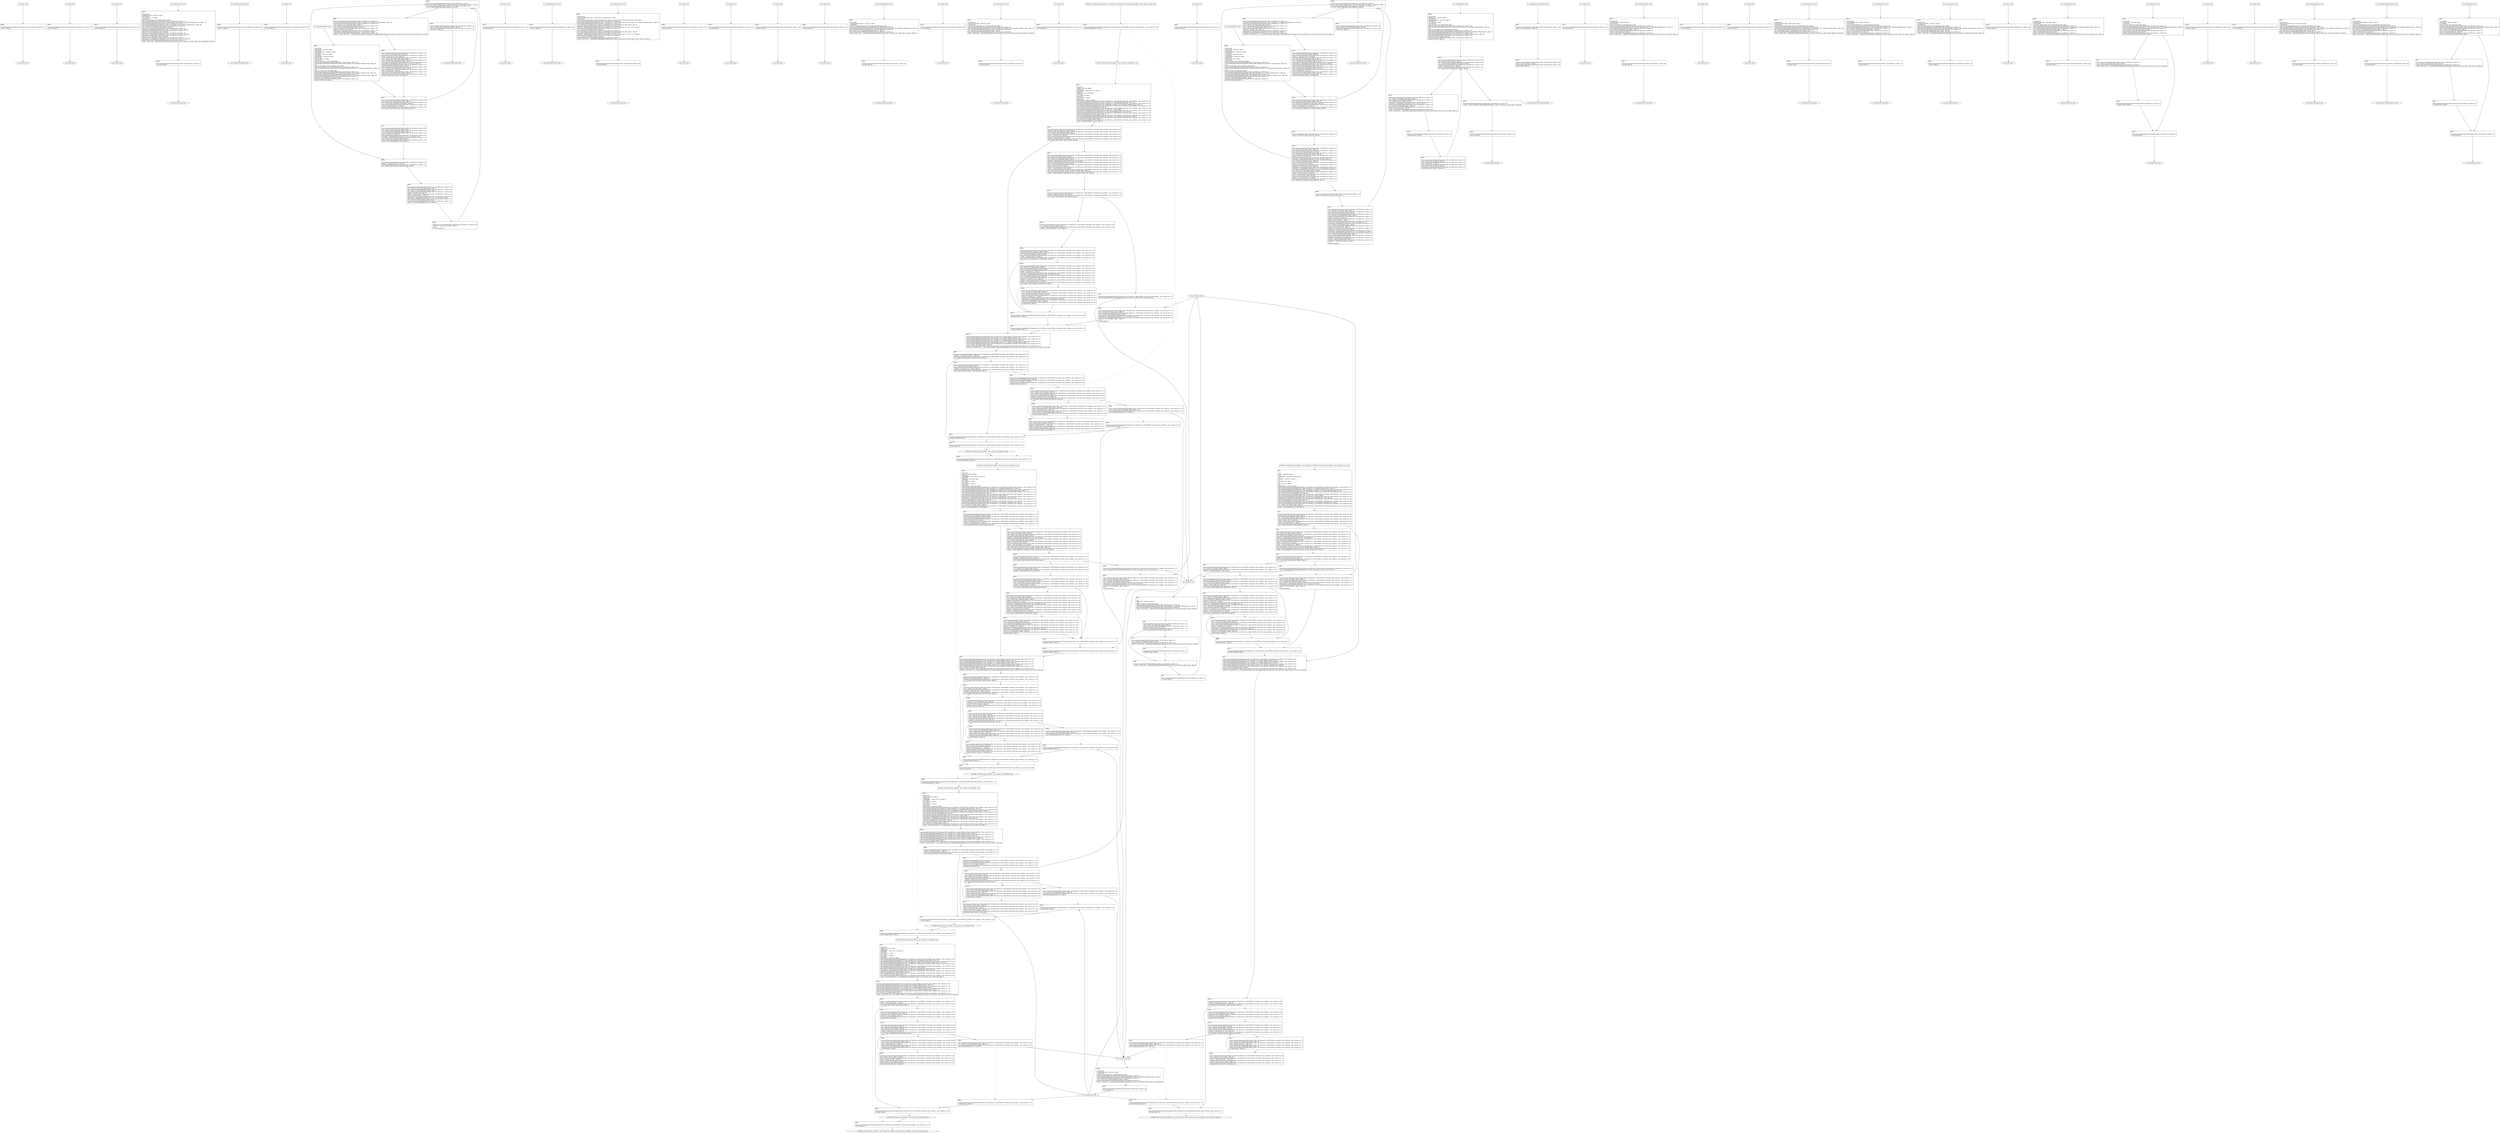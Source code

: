 digraph "icfg graph" {
BBio_ll_good1_end [label="{io_ll_good1_end}"];
BBio_ll_bad6_end [label="{io_ll_bad6_end}"];
BBio_ll_good5_end [label="{io_ll_good5_end}"];
BBio_ll_printWcharLine_end [label="{io_ll_printWcharLine_end}"];
BBio_ll_globalReturnsFalse_end [label="{io_ll_globalReturnsFalse_end}"];
BBio_ll_bad8_end [label="{io_ll_bad8_end}"];
BBio_ll_decodeHexWChars_end [label="{io_ll_decodeHexWChars_end}"];
BBio_ll_good7_end [label="{io_ll_good7_end}"];
BBio_ll_globalReturnsTrue_end [label="{io_ll_globalReturnsTrue_end}"];
BBio_ll_printStructLine_end [label="{io_ll_printStructLine_end}"];
BBio_ll_bad7_end [label="{io_ll_bad7_end}"];
BBio_ll_good6_end [label="{io_ll_good6_end}"];
BBio_ll_bad2_end [label="{io_ll_bad2_end}"];
BBio_ll_bad9_end [label="{io_ll_bad9_end}"];
BBio_ll_printUnsignedLine_end [label="{io_ll_printUnsignedLine_end}"];
BBio_ll_good4_end [label="{io_ll_good4_end}"];
BBio_ll_printSizeTLine_end [label="{io_ll_printSizeTLine_end}"];
BBio_ll_bad5_end [label="{io_ll_bad5_end}"];
BBio_ll_printLine_end [label="{io_ll_printLine_end}"];
BBio_ll_bad4_end [label="{io_ll_bad4_end}"];
BBio_ll_decodeHexChars_end [label="{io_ll_decodeHexChars_end}"];
BBio_ll_printBytesLine_end [label="{io_ll_printBytesLine_end}"];
BBCWE606_Unchecked_Loop_Condition__char_console_03_ll_goodG2B2_end [label="{CWE606_Unchecked_Loop_Condition__char_console_03_ll_goodG2B2_end}"];
BBio_ll_globalReturnsTrueOrFalse_end [label="{io_ll_globalReturnsTrueOrFalse_end}"];
BBio_ll_good3_end [label="{io_ll_good3_end}"];
BBCWE606_Unchecked_Loop_Condition__char_console_03_ll_goodG2B1_end [label="{CWE606_Unchecked_Loop_Condition__char_console_03_ll_goodG2B1_end}"];
BBio_ll_printHexCharLine_end [label="{io_ll_printHexCharLine_end}"];
BBio_ll_good9_end [label="{io_ll_good9_end}"];
BBio_ll_bad3_end [label="{io_ll_bad3_end}"];
BBCWE606_Unchecked_Loop_Condition__char_console_03_ll_goodB2G1_end [label="{CWE606_Unchecked_Loop_Condition__char_console_03_ll_goodB2G1_end}"];
BBio_ll_printDoubleLine_end [label="{io_ll_printDoubleLine_end}"];
BBio_ll_printShortLine_end [label="{io_ll_printShortLine_end}"];
BBio_ll_printLongLine_end [label="{io_ll_printLongLine_end}"];
BBio_ll_bad1_end [label="{io_ll_bad1_end}"];
BBCWE606_Unchecked_Loop_Condition__char_console_03_ll_goodB2G2_end [label="{CWE606_Unchecked_Loop_Condition__char_console_03_ll_goodB2G2_end}"];
BBio_ll_printFloatLine_end [label="{io_ll_printFloatLine_end}"];
BBio_ll_printWLine_end [label="{io_ll_printWLine_end}"];
BBio_ll_good2_end [label="{io_ll_good2_end}"];
BBio_ll_printIntLine_end [label="{io_ll_printIntLine_end}"];
BBCWE606_Unchecked_Loop_Condition__char_console_03_ll_CWE606_Unchecked_Loop_Condition__char_console_03_bad_end [label="{CWE606_Unchecked_Loop_Condition__char_console_03_ll_CWE606_Unchecked_Loop_Condition__char_console_03_bad_end}"];
BBio_ll_good8_end [label="{io_ll_good8_end}"];
BBio_ll_printLongLongLine_end [label="{io_ll_printLongLongLine_end}"];
BBio_ll_printHexUnsignedCharLine_end [label="{io_ll_printHexUnsignedCharLine_end}"];
BBio_ll_printSinkLine_end [label="{io_ll_printSinkLine_end}"];
BBCWE606_Unchecked_Loop_Condition__char_console_03_ll_CWE606_Unchecked_Loop_Condition__char_console_03_good_end [label="{CWE606_Unchecked_Loop_Condition__char_console_03_ll_CWE606_Unchecked_Loop_Condition__char_console_03_good_end}"];
BBio_ll_good1_start [label="{io_ll_good1_start}", shape=record];
io_ll_good1BB69 [label="{BB69:\l\l/home/raoxue/Desktop/MemVerif/workspace/000_108_980/source_code/io.c:187\l
  ret void, !dbg !52\l
}", shape=record];
BBio_ll_bad6_start [label="{io_ll_bad6_start}", shape=record];
io_ll_bad6BB83 [label="{BB83:\l\l/home/raoxue/Desktop/MemVerif/workspace/000_108_980/source_code/io.c:203\l
  ret void, !dbg !52\l
}", shape=record];
BBio_ll_good5_start [label="{io_ll_good5_start}", shape=record];
io_ll_good5BB73 [label="{BB73:\l\l/home/raoxue/Desktop/MemVerif/workspace/000_108_980/source_code/io.c:191\l
  ret void, !dbg !52\l
}", shape=record];
BBio_ll_printWcharLine_start [label="{io_ll_printWcharLine_start}", shape=record];
io_ll_printWcharLineBB28 [label="{BB28:\l\l/:3822838784\l
  %wideChar.addr = alloca i32, align 4\l
/:3822838784\l
  %s = alloca [2 x i32], align 4\l
/:3822838784\l
  store i32 %wideChar, i32* %wideChar.addr, align 4\l
/home/raoxue/Desktop/MemVerif/workspace/000_108_980/source_code/io.c:70\l
  call void @llvm.dbg.declare(metadata i32* %wideChar.addr, metadata !162, metadata !DIExpression()), !dbg !163\l
/home/raoxue/Desktop/MemVerif/workspace/000_108_980/source_code/io.c:74\l
  call void @llvm.dbg.declare(metadata [2 x i32]* %s, metadata !164, metadata !DIExpression()), !dbg !168\l
/home/raoxue/Desktop/MemVerif/workspace/000_108_980/source_code/io.c:75\l
  %0 = load i32, i32* %wideChar.addr, align 4, !dbg !61\l
/home/raoxue/Desktop/MemVerif/workspace/000_108_980/source_code/io.c:75\l
  %arrayidx = getelementptr inbounds [2 x i32], [2 x i32]* %s, i64 0, i64 0, !dbg !62\l
/home/raoxue/Desktop/MemVerif/workspace/000_108_980/source_code/io.c:75\l
  store i32 %0, i32* %arrayidx, align 4, !dbg !63\l
/home/raoxue/Desktop/MemVerif/workspace/000_108_980/source_code/io.c:76\l
  %arrayidx1 = getelementptr inbounds [2 x i32], [2 x i32]* %s, i64 0, i64 1, !dbg !64\l
/home/raoxue/Desktop/MemVerif/workspace/000_108_980/source_code/io.c:76\l
  store i32 0, i32* %arrayidx1, align 4, !dbg !65\l
/home/raoxue/Desktop/MemVerif/workspace/000_108_980/source_code/io.c:77\l
  %arraydecay = getelementptr inbounds [2 x i32], [2 x i32]* %s, i64 0, i64 0, !dbg !66\l
/home/raoxue/Desktop/MemVerif/workspace/000_108_980/source_code/io.c:77\l
  %call = call i32 (i8*, ...) @printf(i8* getelementptr inbounds ([5 x i8], [5 x i8]* @.str.10, i64 0, i64 0), i32* %arraydecay), !dbg !67\l
}", shape=record];
io_ll_printWcharLineBB28 [label="{BB28:\l\l/:3822838784\l
  %wideChar.addr = alloca i32, align 4\l
/:3822838784\l
  %s = alloca [2 x i32], align 4\l
/:3822838784\l
  store i32 %wideChar, i32* %wideChar.addr, align 4\l
/home/raoxue/Desktop/MemVerif/workspace/000_108_980/source_code/io.c:70\l
  call void @llvm.dbg.declare(metadata i32* %wideChar.addr, metadata !162, metadata !DIExpression()), !dbg !163\l
/home/raoxue/Desktop/MemVerif/workspace/000_108_980/source_code/io.c:74\l
  call void @llvm.dbg.declare(metadata [2 x i32]* %s, metadata !164, metadata !DIExpression()), !dbg !168\l
/home/raoxue/Desktop/MemVerif/workspace/000_108_980/source_code/io.c:75\l
  %0 = load i32, i32* %wideChar.addr, align 4, !dbg !61\l
/home/raoxue/Desktop/MemVerif/workspace/000_108_980/source_code/io.c:75\l
  %arrayidx = getelementptr inbounds [2 x i32], [2 x i32]* %s, i64 0, i64 0, !dbg !62\l
/home/raoxue/Desktop/MemVerif/workspace/000_108_980/source_code/io.c:75\l
  store i32 %0, i32* %arrayidx, align 4, !dbg !63\l
/home/raoxue/Desktop/MemVerif/workspace/000_108_980/source_code/io.c:76\l
  %arrayidx1 = getelementptr inbounds [2 x i32], [2 x i32]* %s, i64 0, i64 1, !dbg !64\l
/home/raoxue/Desktop/MemVerif/workspace/000_108_980/source_code/io.c:76\l
  store i32 0, i32* %arrayidx1, align 4, !dbg !65\l
/home/raoxue/Desktop/MemVerif/workspace/000_108_980/source_code/io.c:77\l
  %arraydecay = getelementptr inbounds [2 x i32], [2 x i32]* %s, i64 0, i64 0, !dbg !66\l
/home/raoxue/Desktop/MemVerif/workspace/000_108_980/source_code/io.c:77\l
  %call = call i32 (i8*, ...) @printf(i8* getelementptr inbounds ([5 x i8], [5 x i8]* @.str.10, i64 0, i64 0), i32* %arraydecay), !dbg !67\l
}", shape=record];
io_ll_printWcharLineBB29 [label="{BB29:\l\l/home/raoxue/Desktop/MemVerif/workspace/000_108_980/source_code/io.c:78\l
  ret void, !dbg !68\l
}", shape=record];
BBio_ll_globalReturnsFalse_start [label="{io_ll_globalReturnsFalse_start}", shape=record];
io_ll_globalReturnsFalseBB66 [label="{BB66:\l\l/home/raoxue/Desktop/MemVerif/workspace/000_108_980/source_code/io.c:163\l
  ret i32 0, !dbg !52\l
}", shape=record];
BBio_ll_bad8_start [label="{io_ll_bad8_start}", shape=record];
io_ll_bad8BB85 [label="{BB85:\l\l/home/raoxue/Desktop/MemVerif/workspace/000_108_980/source_code/io.c:205\l
  ret void, !dbg !52\l
}", shape=record];
BBio_ll_decodeHexWChars_start [label="{io_ll_decodeHexWChars_start}", shape=record];
io_ll_decodeHexWCharsBB55 [label="{BB55:\l\l/:100330056\l
  %bytes.addr = alloca i8*, align 8\l
/:100330056\l
  %numBytes.addr = alloca i64, align 8\l
/:100330056\l
  %hex.addr = alloca i32*, align 8\l
/:100330056\l
  %numWritten = alloca i64, align 8\l
/:100330056\l
  %byte = alloca i32, align 4\l
/:100330056\l
  store i8* %bytes, i8** %bytes.addr, align 8\l
/home/raoxue/Desktop/MemVerif/workspace/000_108_980/source_code/io.c:135\l
  call void @llvm.dbg.declare(metadata i8** %bytes.addr, metadata !290, metadata !DIExpression()), !dbg !291\l
/:135\l
  store i64 %numBytes, i64* %numBytes.addr, align 8\l
/home/raoxue/Desktop/MemVerif/workspace/000_108_980/source_code/io.c:135\l
  call void @llvm.dbg.declare(metadata i64* %numBytes.addr, metadata !292, metadata !DIExpression()), !dbg !293\l
/:135\l
  store i32* %hex, i32** %hex.addr, align 8\l
/home/raoxue/Desktop/MemVerif/workspace/000_108_980/source_code/io.c:135\l
  call void @llvm.dbg.declare(metadata i32** %hex.addr, metadata !294, metadata !DIExpression()), !dbg !295\l
/home/raoxue/Desktop/MemVerif/workspace/000_108_980/source_code/io.c:137\l
  call void @llvm.dbg.declare(metadata i64* %numWritten, metadata !296, metadata !DIExpression()), !dbg !297\l
/home/raoxue/Desktop/MemVerif/workspace/000_108_980/source_code/io.c:137\l
  store i64 0, i64* %numWritten, align 8, !dbg !65\l
/home/raoxue/Desktop/MemVerif/workspace/000_108_980/source_code/io.c:143\l
  br label %while.cond, !dbg !66\l
}", shape=record];
io_ll_decodeHexWCharsBB56 [label="{BB56:\l\l/home/raoxue/Desktop/MemVerif/workspace/000_108_980/source_code/io.c:143\l
  %0 = load i64, i64* %numWritten, align 8, !dbg !67\l
/home/raoxue/Desktop/MemVerif/workspace/000_108_980/source_code/io.c:143\l
  %1 = load i64, i64* %numBytes.addr, align 8, !dbg !68\l
/home/raoxue/Desktop/MemVerif/workspace/000_108_980/source_code/io.c:143\l
  %cmp = icmp ult i64 %0, %1, !dbg !69\l
/home/raoxue/Desktop/MemVerif/workspace/000_108_980/source_code/io.c:143\l
  br i1 %cmp, label %land.lhs.true, label %land.end, !dbg !70\l
}", shape=record];
io_ll_decodeHexWCharsBB57 [label="{BB57:\l\l/home/raoxue/Desktop/MemVerif/workspace/000_108_980/source_code/io.c:143\l
  %2 = load i32*, i32** %hex.addr, align 8, !dbg !71\l
/home/raoxue/Desktop/MemVerif/workspace/000_108_980/source_code/io.c:143\l
  %3 = load i64, i64* %numWritten, align 8, !dbg !72\l
/home/raoxue/Desktop/MemVerif/workspace/000_108_980/source_code/io.c:143\l
  %mul = mul i64 2, %3, !dbg !73\l
/home/raoxue/Desktop/MemVerif/workspace/000_108_980/source_code/io.c:143\l
  %arrayidx = getelementptr inbounds i32, i32* %2, i64 %mul, !dbg !71\l
/home/raoxue/Desktop/MemVerif/workspace/000_108_980/source_code/io.c:143\l
  %4 = load i32, i32* %arrayidx, align 4, !dbg !71\l
/home/raoxue/Desktop/MemVerif/workspace/000_108_980/source_code/io.c:143\l
  %call = call i32 @iswxdigit(i32 %4) #5, !dbg !74\l
}", shape=record];
io_ll_decodeHexWCharsBB57 [label="{BB57:\l\l/home/raoxue/Desktop/MemVerif/workspace/000_108_980/source_code/io.c:143\l
  %2 = load i32*, i32** %hex.addr, align 8, !dbg !71\l
/home/raoxue/Desktop/MemVerif/workspace/000_108_980/source_code/io.c:143\l
  %3 = load i64, i64* %numWritten, align 8, !dbg !72\l
/home/raoxue/Desktop/MemVerif/workspace/000_108_980/source_code/io.c:143\l
  %mul = mul i64 2, %3, !dbg !73\l
/home/raoxue/Desktop/MemVerif/workspace/000_108_980/source_code/io.c:143\l
  %arrayidx = getelementptr inbounds i32, i32* %2, i64 %mul, !dbg !71\l
/home/raoxue/Desktop/MemVerif/workspace/000_108_980/source_code/io.c:143\l
  %4 = load i32, i32* %arrayidx, align 4, !dbg !71\l
/home/raoxue/Desktop/MemVerif/workspace/000_108_980/source_code/io.c:143\l
  %call = call i32 @iswxdigit(i32 %4) #5, !dbg !74\l
}", shape=record];
io_ll_decodeHexWCharsBB59 [label="{BB59:\l\l/home/raoxue/Desktop/MemVerif/workspace/000_108_980/source_code/io.c:143\l
  %tobool = icmp ne i32 %call, 0, !dbg !74\l
/home/raoxue/Desktop/MemVerif/workspace/000_108_980/source_code/io.c:143\l
  br i1 %tobool, label %land.rhs, label %land.end, !dbg !75\l
}", shape=record];
io_ll_decodeHexWCharsBB60 [label="{BB60:\l\l/home/raoxue/Desktop/MemVerif/workspace/000_108_980/source_code/io.c:143\l
  %5 = load i32*, i32** %hex.addr, align 8, !dbg !76\l
/home/raoxue/Desktop/MemVerif/workspace/000_108_980/source_code/io.c:143\l
  %6 = load i64, i64* %numWritten, align 8, !dbg !77\l
/home/raoxue/Desktop/MemVerif/workspace/000_108_980/source_code/io.c:143\l
  %mul1 = mul i64 2, %6, !dbg !78\l
/home/raoxue/Desktop/MemVerif/workspace/000_108_980/source_code/io.c:143\l
  %add = add i64 %mul1, 1, !dbg !79\l
/home/raoxue/Desktop/MemVerif/workspace/000_108_980/source_code/io.c:143\l
  %arrayidx2 = getelementptr inbounds i32, i32* %5, i64 %add, !dbg !76\l
/home/raoxue/Desktop/MemVerif/workspace/000_108_980/source_code/io.c:143\l
  %7 = load i32, i32* %arrayidx2, align 4, !dbg !76\l
/home/raoxue/Desktop/MemVerif/workspace/000_108_980/source_code/io.c:143\l
  %call3 = call i32 @iswxdigit(i32 %7) #5, !dbg !80\l
}", shape=record];
io_ll_decodeHexWCharsBB60 [label="{BB60:\l\l/home/raoxue/Desktop/MemVerif/workspace/000_108_980/source_code/io.c:143\l
  %5 = load i32*, i32** %hex.addr, align 8, !dbg !76\l
/home/raoxue/Desktop/MemVerif/workspace/000_108_980/source_code/io.c:143\l
  %6 = load i64, i64* %numWritten, align 8, !dbg !77\l
/home/raoxue/Desktop/MemVerif/workspace/000_108_980/source_code/io.c:143\l
  %mul1 = mul i64 2, %6, !dbg !78\l
/home/raoxue/Desktop/MemVerif/workspace/000_108_980/source_code/io.c:143\l
  %add = add i64 %mul1, 1, !dbg !79\l
/home/raoxue/Desktop/MemVerif/workspace/000_108_980/source_code/io.c:143\l
  %arrayidx2 = getelementptr inbounds i32, i32* %5, i64 %add, !dbg !76\l
/home/raoxue/Desktop/MemVerif/workspace/000_108_980/source_code/io.c:143\l
  %7 = load i32, i32* %arrayidx2, align 4, !dbg !76\l
/home/raoxue/Desktop/MemVerif/workspace/000_108_980/source_code/io.c:143\l
  %call3 = call i32 @iswxdigit(i32 %7) #5, !dbg !80\l
}", shape=record];
io_ll_decodeHexWCharsBB61 [label="{BB61:\l\l/home/raoxue/Desktop/MemVerif/workspace/000_108_980/source_code/io.c:143\l
  %tobool4 = icmp ne i32 %call3, 0, !dbg !75\l
/:143\l
  br label %land.end\l
}", shape=record];
io_ll_decodeHexWCharsBB58 [label="{BB58:\l\l/home/raoxue/Desktop/MemVerif/workspace/000_108_980/source_code/io.c:0\l
  %8 = phi i1 [ false, %land.lhs.true ], [ false, %while.cond ], [ %tobool4, %land.rhs ], !dbg !81\l
/home/raoxue/Desktop/MemVerif/workspace/000_108_980/source_code/io.c:143\l
  br i1 %8, label %while.body, label %while.end, !dbg !66\l
}", shape=record];
io_ll_decodeHexWCharsBB62 [label="{BB62:\l\l/home/raoxue/Desktop/MemVerif/workspace/000_108_980/source_code/io.c:145\l
  call void @llvm.dbg.declare(metadata i32* %byte, metadata !314, metadata !DIExpression()), !dbg !316\l
/home/raoxue/Desktop/MemVerif/workspace/000_108_980/source_code/io.c:146\l
  %9 = load i32*, i32** %hex.addr, align 8, !dbg !85\l
/home/raoxue/Desktop/MemVerif/workspace/000_108_980/source_code/io.c:146\l
  %10 = load i64, i64* %numWritten, align 8, !dbg !86\l
/home/raoxue/Desktop/MemVerif/workspace/000_108_980/source_code/io.c:146\l
  %mul5 = mul i64 2, %10, !dbg !87\l
/home/raoxue/Desktop/MemVerif/workspace/000_108_980/source_code/io.c:146\l
  %arrayidx6 = getelementptr inbounds i32, i32* %9, i64 %mul5, !dbg !85\l
/home/raoxue/Desktop/MemVerif/workspace/000_108_980/source_code/io.c:146\l
  %call7 = call i32 (i32*, i32*, ...) @__isoc99_swscanf(i32* %arrayidx6, i32* getelementptr inbounds ([5 x i32], [5 x i32]* @.str.16, i64 0, i64 0), i32* %byte) #5, !dbg !88\l
}", shape=record];
io_ll_decodeHexWCharsBB62 [label="{BB62:\l\l/home/raoxue/Desktop/MemVerif/workspace/000_108_980/source_code/io.c:145\l
  call void @llvm.dbg.declare(metadata i32* %byte, metadata !314, metadata !DIExpression()), !dbg !316\l
/home/raoxue/Desktop/MemVerif/workspace/000_108_980/source_code/io.c:146\l
  %9 = load i32*, i32** %hex.addr, align 8, !dbg !85\l
/home/raoxue/Desktop/MemVerif/workspace/000_108_980/source_code/io.c:146\l
  %10 = load i64, i64* %numWritten, align 8, !dbg !86\l
/home/raoxue/Desktop/MemVerif/workspace/000_108_980/source_code/io.c:146\l
  %mul5 = mul i64 2, %10, !dbg !87\l
/home/raoxue/Desktop/MemVerif/workspace/000_108_980/source_code/io.c:146\l
  %arrayidx6 = getelementptr inbounds i32, i32* %9, i64 %mul5, !dbg !85\l
/home/raoxue/Desktop/MemVerif/workspace/000_108_980/source_code/io.c:146\l
  %call7 = call i32 (i32*, i32*, ...) @__isoc99_swscanf(i32* %arrayidx6, i32* getelementptr inbounds ([5 x i32], [5 x i32]* @.str.16, i64 0, i64 0), i32* %byte) #5, !dbg !88\l
}", shape=record];
io_ll_decodeHexWCharsBB64 [label="{BB64:\l\l/home/raoxue/Desktop/MemVerif/workspace/000_108_980/source_code/io.c:147\l
  %11 = load i32, i32* %byte, align 4, !dbg !89\l
/home/raoxue/Desktop/MemVerif/workspace/000_108_980/source_code/io.c:147\l
  %conv = trunc i32 %11 to i8, !dbg !90\l
/home/raoxue/Desktop/MemVerif/workspace/000_108_980/source_code/io.c:147\l
  %12 = load i8*, i8** %bytes.addr, align 8, !dbg !91\l
/home/raoxue/Desktop/MemVerif/workspace/000_108_980/source_code/io.c:147\l
  %13 = load i64, i64* %numWritten, align 8, !dbg !92\l
/home/raoxue/Desktop/MemVerif/workspace/000_108_980/source_code/io.c:147\l
  %arrayidx8 = getelementptr inbounds i8, i8* %12, i64 %13, !dbg !91\l
/home/raoxue/Desktop/MemVerif/workspace/000_108_980/source_code/io.c:147\l
  store i8 %conv, i8* %arrayidx8, align 1, !dbg !93\l
/home/raoxue/Desktop/MemVerif/workspace/000_108_980/source_code/io.c:148\l
  %14 = load i64, i64* %numWritten, align 8, !dbg !94\l
/home/raoxue/Desktop/MemVerif/workspace/000_108_980/source_code/io.c:148\l
  %inc = add i64 %14, 1, !dbg !94\l
/home/raoxue/Desktop/MemVerif/workspace/000_108_980/source_code/io.c:148\l
  store i64 %inc, i64* %numWritten, align 8, !dbg !94\l
/home/raoxue/Desktop/MemVerif/workspace/000_108_980/source_code/io.c:143\l
  br label %while.cond, !dbg !66, !llvm.loop !95\l
}", shape=record];
io_ll_decodeHexWCharsBB63 [label="{BB63:\l\l/home/raoxue/Desktop/MemVerif/workspace/000_108_980/source_code/io.c:151\l
  %15 = load i64, i64* %numWritten, align 8, !dbg !98\l
/home/raoxue/Desktop/MemVerif/workspace/000_108_980/source_code/io.c:151\l
  ret i64 %15, !dbg !99\l
}", shape=record];
BBio_ll_good7_start [label="{io_ll_good7_start}", shape=record];
io_ll_good7BB75 [label="{BB75:\l\l/home/raoxue/Desktop/MemVerif/workspace/000_108_980/source_code/io.c:193\l
  ret void, !dbg !52\l
}", shape=record];
BBio_ll_globalReturnsTrue_start [label="{io_ll_globalReturnsTrue_start}", shape=record];
io_ll_globalReturnsTrueBB65 [label="{BB65:\l\l/home/raoxue/Desktop/MemVerif/workspace/000_108_980/source_code/io.c:158\l
  ret i32 1, !dbg !52\l
}", shape=record];
BBio_ll_printStructLine_start [label="{io_ll_printStructLine_start}", shape=record];
io_ll_printStructLineBB36 [label="{BB36:\l\l/:3822838784\l
  %structTwoIntsStruct.addr = alloca %struct._twoIntsStruct*, align 8\l
/:3822838784\l
  store %struct._twoIntsStruct* %structTwoIntsStruct, %struct._twoIntsStruct** %structTwoIntsStruct.addr, align 8\l
/home/raoxue/Desktop/MemVerif/workspace/000_108_980/source_code/io.c:95\l
  call void @llvm.dbg.declare(metadata %struct._twoIntsStruct** %structTwoIntsStruct.addr, metadata !212, metadata !DIExpression()), !dbg !213\l
/home/raoxue/Desktop/MemVerif/workspace/000_108_980/source_code/io.c:97\l
  %0 = load %struct._twoIntsStruct*, %struct._twoIntsStruct** %structTwoIntsStruct.addr, align 8, !dbg !61\l
/home/raoxue/Desktop/MemVerif/workspace/000_108_980/source_code/io.c:97\l
  %intOne = getelementptr inbounds %struct._twoIntsStruct, %struct._twoIntsStruct* %0, i32 0, i32 0, !dbg !62\l
/home/raoxue/Desktop/MemVerif/workspace/000_108_980/source_code/io.c:97\l
  %1 = load i32, i32* %intOne, align 4, !dbg !62\l
/home/raoxue/Desktop/MemVerif/workspace/000_108_980/source_code/io.c:97\l
  %2 = load %struct._twoIntsStruct*, %struct._twoIntsStruct** %structTwoIntsStruct.addr, align 8, !dbg !63\l
/home/raoxue/Desktop/MemVerif/workspace/000_108_980/source_code/io.c:97\l
  %intTwo = getelementptr inbounds %struct._twoIntsStruct, %struct._twoIntsStruct* %2, i32 0, i32 1, !dbg !64\l
/home/raoxue/Desktop/MemVerif/workspace/000_108_980/source_code/io.c:97\l
  %3 = load i32, i32* %intTwo, align 4, !dbg !64\l
/home/raoxue/Desktop/MemVerif/workspace/000_108_980/source_code/io.c:97\l
  %call = call i32 (i8*, ...) @printf(i8* getelementptr inbounds ([10 x i8], [10 x i8]* @.str.13, i64 0, i64 0), i32 %1, i32 %3), !dbg !65\l
}", shape=record];
io_ll_printStructLineBB36 [label="{BB36:\l\l/:3822838784\l
  %structTwoIntsStruct.addr = alloca %struct._twoIntsStruct*, align 8\l
/:3822838784\l
  store %struct._twoIntsStruct* %structTwoIntsStruct, %struct._twoIntsStruct** %structTwoIntsStruct.addr, align 8\l
/home/raoxue/Desktop/MemVerif/workspace/000_108_980/source_code/io.c:95\l
  call void @llvm.dbg.declare(metadata %struct._twoIntsStruct** %structTwoIntsStruct.addr, metadata !212, metadata !DIExpression()), !dbg !213\l
/home/raoxue/Desktop/MemVerif/workspace/000_108_980/source_code/io.c:97\l
  %0 = load %struct._twoIntsStruct*, %struct._twoIntsStruct** %structTwoIntsStruct.addr, align 8, !dbg !61\l
/home/raoxue/Desktop/MemVerif/workspace/000_108_980/source_code/io.c:97\l
  %intOne = getelementptr inbounds %struct._twoIntsStruct, %struct._twoIntsStruct* %0, i32 0, i32 0, !dbg !62\l
/home/raoxue/Desktop/MemVerif/workspace/000_108_980/source_code/io.c:97\l
  %1 = load i32, i32* %intOne, align 4, !dbg !62\l
/home/raoxue/Desktop/MemVerif/workspace/000_108_980/source_code/io.c:97\l
  %2 = load %struct._twoIntsStruct*, %struct._twoIntsStruct** %structTwoIntsStruct.addr, align 8, !dbg !63\l
/home/raoxue/Desktop/MemVerif/workspace/000_108_980/source_code/io.c:97\l
  %intTwo = getelementptr inbounds %struct._twoIntsStruct, %struct._twoIntsStruct* %2, i32 0, i32 1, !dbg !64\l
/home/raoxue/Desktop/MemVerif/workspace/000_108_980/source_code/io.c:97\l
  %3 = load i32, i32* %intTwo, align 4, !dbg !64\l
/home/raoxue/Desktop/MemVerif/workspace/000_108_980/source_code/io.c:97\l
  %call = call i32 (i8*, ...) @printf(i8* getelementptr inbounds ([10 x i8], [10 x i8]* @.str.13, i64 0, i64 0), i32 %1, i32 %3), !dbg !65\l
}", shape=record];
io_ll_printStructLineBB37 [label="{BB37:\l\l/home/raoxue/Desktop/MemVerif/workspace/000_108_980/source_code/io.c:98\l
  ret void, !dbg !66\l
}", shape=record];
BBio_ll_bad7_start [label="{io_ll_bad7_start}", shape=record];
io_ll_bad7BB84 [label="{BB84:\l\l/home/raoxue/Desktop/MemVerif/workspace/000_108_980/source_code/io.c:204\l
  ret void, !dbg !52\l
}", shape=record];
BBio_ll_good6_start [label="{io_ll_good6_start}", shape=record];
io_ll_good6BB74 [label="{BB74:\l\l/home/raoxue/Desktop/MemVerif/workspace/000_108_980/source_code/io.c:192\l
  ret void, !dbg !52\l
}", shape=record];
BBio_ll_bad2_start [label="{io_ll_bad2_start}", shape=record];
io_ll_bad2BB79 [label="{BB79:\l\l/home/raoxue/Desktop/MemVerif/workspace/000_108_980/source_code/io.c:199\l
  ret void, !dbg !52\l
}", shape=record];
BBio_ll_bad9_start [label="{io_ll_bad9_start}", shape=record];
io_ll_bad9BB86 [label="{BB86:\l\l/home/raoxue/Desktop/MemVerif/workspace/000_108_980/source_code/io.c:206\l
  ret void, !dbg !52\l
}", shape=record];
BBio_ll_printUnsignedLine_start [label="{io_ll_printUnsignedLine_start}", shape=record];
io_ll_printUnsignedLineBB30 [label="{BB30:\l\l/:100491096\l
  %unsignedNumber.addr = alloca i32, align 4\l
/:100491096\l
  store i32 %unsignedNumber, i32* %unsignedNumber.addr, align 4\l
/home/raoxue/Desktop/MemVerif/workspace/000_108_980/source_code/io.c:80\l
  call void @llvm.dbg.declare(metadata i32* %unsignedNumber.addr, metadata !180, metadata !DIExpression()), !dbg !181\l
/home/raoxue/Desktop/MemVerif/workspace/000_108_980/source_code/io.c:82\l
  %0 = load i32, i32* %unsignedNumber.addr, align 4, !dbg !54\l
/home/raoxue/Desktop/MemVerif/workspace/000_108_980/source_code/io.c:82\l
  %call = call i32 (i8*, ...) @printf(i8* getelementptr inbounds ([4 x i8], [4 x i8]* @.str.11, i64 0, i64 0), i32 %0), !dbg !55\l
}", shape=record];
io_ll_printUnsignedLineBB30 [label="{BB30:\l\l/:100491096\l
  %unsignedNumber.addr = alloca i32, align 4\l
/:100491096\l
  store i32 %unsignedNumber, i32* %unsignedNumber.addr, align 4\l
/home/raoxue/Desktop/MemVerif/workspace/000_108_980/source_code/io.c:80\l
  call void @llvm.dbg.declare(metadata i32* %unsignedNumber.addr, metadata !180, metadata !DIExpression()), !dbg !181\l
/home/raoxue/Desktop/MemVerif/workspace/000_108_980/source_code/io.c:82\l
  %0 = load i32, i32* %unsignedNumber.addr, align 4, !dbg !54\l
/home/raoxue/Desktop/MemVerif/workspace/000_108_980/source_code/io.c:82\l
  %call = call i32 (i8*, ...) @printf(i8* getelementptr inbounds ([4 x i8], [4 x i8]* @.str.11, i64 0, i64 0), i32 %0), !dbg !55\l
}", shape=record];
io_ll_printUnsignedLineBB31 [label="{BB31:\l\l/home/raoxue/Desktop/MemVerif/workspace/000_108_980/source_code/io.c:83\l
  ret void, !dbg !56\l
}", shape=record];
BBio_ll_good4_start [label="{io_ll_good4_start}", shape=record];
io_ll_good4BB72 [label="{BB72:\l\l/home/raoxue/Desktop/MemVerif/workspace/000_108_980/source_code/io.c:190\l
  ret void, !dbg !52\l
}", shape=record];
BBio_ll_printSizeTLine_start [label="{io_ll_printSizeTLine_start}", shape=record];
io_ll_printSizeTLineBB24 [label="{BB24:\l\l/:3822838784\l
  %sizeTNumber.addr = alloca i64, align 8\l
/:3822838784\l
  store i64 %sizeTNumber, i64* %sizeTNumber.addr, align 8\l
/home/raoxue/Desktop/MemVerif/workspace/000_108_980/source_code/io.c:60\l
  call void @llvm.dbg.declare(metadata i64* %sizeTNumber.addr, metadata !146, metadata !DIExpression()), !dbg !147\l
/home/raoxue/Desktop/MemVerif/workspace/000_108_980/source_code/io.c:62\l
  %0 = load i64, i64* %sizeTNumber.addr, align 8, !dbg !57\l
/home/raoxue/Desktop/MemVerif/workspace/000_108_980/source_code/io.c:62\l
  %call = call i32 (i8*, ...) @printf(i8* getelementptr inbounds ([5 x i8], [5 x i8]* @.str.8, i64 0, i64 0), i64 %0), !dbg !58\l
}", shape=record];
io_ll_printSizeTLineBB24 [label="{BB24:\l\l/:3822838784\l
  %sizeTNumber.addr = alloca i64, align 8\l
/:3822838784\l
  store i64 %sizeTNumber, i64* %sizeTNumber.addr, align 8\l
/home/raoxue/Desktop/MemVerif/workspace/000_108_980/source_code/io.c:60\l
  call void @llvm.dbg.declare(metadata i64* %sizeTNumber.addr, metadata !146, metadata !DIExpression()), !dbg !147\l
/home/raoxue/Desktop/MemVerif/workspace/000_108_980/source_code/io.c:62\l
  %0 = load i64, i64* %sizeTNumber.addr, align 8, !dbg !57\l
/home/raoxue/Desktop/MemVerif/workspace/000_108_980/source_code/io.c:62\l
  %call = call i32 (i8*, ...) @printf(i8* getelementptr inbounds ([5 x i8], [5 x i8]* @.str.8, i64 0, i64 0), i64 %0), !dbg !58\l
}", shape=record];
io_ll_printSizeTLineBB25 [label="{BB25:\l\l/home/raoxue/Desktop/MemVerif/workspace/000_108_980/source_code/io.c:63\l
  ret void, !dbg !59\l
}", shape=record];
BBio_ll_bad5_start [label="{io_ll_bad5_start}", shape=record];
io_ll_bad5BB82 [label="{BB82:\l\l/home/raoxue/Desktop/MemVerif/workspace/000_108_980/source_code/io.c:202\l
  ret void, !dbg !52\l
}", shape=record];
BBio_ll_printLine_start [label="{io_ll_printLine_start}", shape=record];
io_ll_printLineBB0 [label="{BB0:\l\l/:415\l
  %line.addr = alloca i8*, align 8\l
/:415\l
  store i8* %line, i8** %line.addr, align 8\l
/home/raoxue/Desktop/MemVerif/workspace/000_108_980/source_code/io.c:11\l
  call void @llvm.dbg.declare(metadata i8** %line.addr, metadata !52, metadata !DIExpression()), !dbg !53\l
/home/raoxue/Desktop/MemVerif/workspace/000_108_980/source_code/io.c:13\l
  %call = call i32 (i8*, ...) @printf(i8* getelementptr inbounds ([9 x i8], [9 x i8]* @.str, i64 0, i64 0)), !dbg !54\l
}", shape=record];
io_ll_printLineBB0 [label="{BB0:\l\l/:415\l
  %line.addr = alloca i8*, align 8\l
/:415\l
  store i8* %line, i8** %line.addr, align 8\l
/home/raoxue/Desktop/MemVerif/workspace/000_108_980/source_code/io.c:11\l
  call void @llvm.dbg.declare(metadata i8** %line.addr, metadata !52, metadata !DIExpression()), !dbg !53\l
/home/raoxue/Desktop/MemVerif/workspace/000_108_980/source_code/io.c:13\l
  %call = call i32 (i8*, ...) @printf(i8* getelementptr inbounds ([9 x i8], [9 x i8]* @.str, i64 0, i64 0)), !dbg !54\l
}", shape=record];
io_ll_printLineBB1 [label="{BB1:\l\l/home/raoxue/Desktop/MemVerif/workspace/000_108_980/source_code/io.c:14\l
  %0 = load i8*, i8** %line.addr, align 8, !dbg !55\l
/home/raoxue/Desktop/MemVerif/workspace/000_108_980/source_code/io.c:14\l
  %cmp = icmp ne i8* %0, null, !dbg !57\l
/home/raoxue/Desktop/MemVerif/workspace/000_108_980/source_code/io.c:14\l
  br i1 %cmp, label %if.then, label %if.end, !dbg !58\l
}", shape=record];
io_ll_printLineBB2 [label="{BB2:\l\l/home/raoxue/Desktop/MemVerif/workspace/000_108_980/source_code/io.c:16\l
  %1 = load i8*, i8** %line.addr, align 8, !dbg !59\l
/home/raoxue/Desktop/MemVerif/workspace/000_108_980/source_code/io.c:16\l
  %call1 = call i32 (i8*, ...) @printf(i8* getelementptr inbounds ([4 x i8], [4 x i8]* @.str.1, i64 0, i64 0), i8* %1), !dbg !61\l
}", shape=record];
io_ll_printLineBB2 [label="{BB2:\l\l/home/raoxue/Desktop/MemVerif/workspace/000_108_980/source_code/io.c:16\l
  %1 = load i8*, i8** %line.addr, align 8, !dbg !59\l
/home/raoxue/Desktop/MemVerif/workspace/000_108_980/source_code/io.c:16\l
  %call1 = call i32 (i8*, ...) @printf(i8* getelementptr inbounds ([4 x i8], [4 x i8]* @.str.1, i64 0, i64 0), i8* %1), !dbg !61\l
}", shape=record];
io_ll_printLineBB4 [label="{BB4:\l\l/home/raoxue/Desktop/MemVerif/workspace/000_108_980/source_code/io.c:17\l
  br label %if.end, !dbg !62\l
}", shape=record];
io_ll_printLineBB3 [label="{BB3:\l\l/home/raoxue/Desktop/MemVerif/workspace/000_108_980/source_code/io.c:18\l
  %call2 = call i32 (i8*, ...) @printf(i8* getelementptr inbounds ([9 x i8], [9 x i8]* @.str.2, i64 0, i64 0)), !dbg !63\l
}", shape=record];
io_ll_printLineBB3 [label="{BB3:\l\l/home/raoxue/Desktop/MemVerif/workspace/000_108_980/source_code/io.c:18\l
  %call2 = call i32 (i8*, ...) @printf(i8* getelementptr inbounds ([9 x i8], [9 x i8]* @.str.2, i64 0, i64 0)), !dbg !63\l
}", shape=record];
io_ll_printLineBB5 [label="{BB5:\l\l/home/raoxue/Desktop/MemVerif/workspace/000_108_980/source_code/io.c:19\l
  ret void, !dbg !64\l
}", shape=record];
BBio_ll_bad4_start [label="{io_ll_bad4_start}", shape=record];
io_ll_bad4BB81 [label="{BB81:\l\l/home/raoxue/Desktop/MemVerif/workspace/000_108_980/source_code/io.c:201\l
  ret void, !dbg !52\l
}", shape=record];
BBio_ll_decodeHexChars_start [label="{io_ll_decodeHexChars_start}", shape=record];
io_ll_decodeHexCharsBB45 [label="{BB45:\l\l/:100344384\l
  %bytes.addr = alloca i8*, align 8\l
/:100344384\l
  %numBytes.addr = alloca i64, align 8\l
/:100344384\l
  %hex.addr = alloca i8*, align 8\l
/:100344384\l
  %numWritten = alloca i64, align 8\l
/:100344384\l
  %byte = alloca i32, align 4\l
/:100344384\l
  store i8* %bytes, i8** %bytes.addr, align 8\l
/home/raoxue/Desktop/MemVerif/workspace/000_108_980/source_code/io.c:113\l
  call void @llvm.dbg.declare(metadata i8** %bytes.addr, metadata !253, metadata !DIExpression()), !dbg !254\l
/:113\l
  store i64 %numBytes, i64* %numBytes.addr, align 8\l
/home/raoxue/Desktop/MemVerif/workspace/000_108_980/source_code/io.c:113\l
  call void @llvm.dbg.declare(metadata i64* %numBytes.addr, metadata !255, metadata !DIExpression()), !dbg !256\l
/:113\l
  store i8* %hex, i8** %hex.addr, align 8\l
/home/raoxue/Desktop/MemVerif/workspace/000_108_980/source_code/io.c:113\l
  call void @llvm.dbg.declare(metadata i8** %hex.addr, metadata !257, metadata !DIExpression()), !dbg !258\l
/home/raoxue/Desktop/MemVerif/workspace/000_108_980/source_code/io.c:115\l
  call void @llvm.dbg.declare(metadata i64* %numWritten, metadata !259, metadata !DIExpression()), !dbg !260\l
/home/raoxue/Desktop/MemVerif/workspace/000_108_980/source_code/io.c:115\l
  store i64 0, i64* %numWritten, align 8, !dbg !63\l
/home/raoxue/Desktop/MemVerif/workspace/000_108_980/source_code/io.c:121\l
  br label %while.cond, !dbg !64\l
}", shape=record];
io_ll_decodeHexCharsBB46 [label="{BB46:\l\l/home/raoxue/Desktop/MemVerif/workspace/000_108_980/source_code/io.c:121\l
  %0 = load i64, i64* %numWritten, align 8, !dbg !65\l
/home/raoxue/Desktop/MemVerif/workspace/000_108_980/source_code/io.c:121\l
  %1 = load i64, i64* %numBytes.addr, align 8, !dbg !66\l
/home/raoxue/Desktop/MemVerif/workspace/000_108_980/source_code/io.c:121\l
  %cmp = icmp ult i64 %0, %1, !dbg !67\l
/home/raoxue/Desktop/MemVerif/workspace/000_108_980/source_code/io.c:121\l
  br i1 %cmp, label %land.lhs.true, label %land.end, !dbg !68\l
}", shape=record];
io_ll_decodeHexCharsBB47 [label="{BB47:\l\l/home/raoxue/Desktop/MemVerif/workspace/000_108_980/source_code/io.c:121\l
  %call = call i16** @__ctype_b_loc() #5, !dbg !69\l
}", shape=record];
io_ll_decodeHexCharsBB47 [label="{BB47:\l\l/home/raoxue/Desktop/MemVerif/workspace/000_108_980/source_code/io.c:121\l
  %call = call i16** @__ctype_b_loc() #5, !dbg !69\l
}", shape=record];
io_ll_decodeHexCharsBB49 [label="{BB49:\l\l/home/raoxue/Desktop/MemVerif/workspace/000_108_980/source_code/io.c:121\l
  %2 = load i16*, i16** %call, align 8, !dbg !69\l
/home/raoxue/Desktop/MemVerif/workspace/000_108_980/source_code/io.c:121\l
  %3 = load i8*, i8** %hex.addr, align 8, !dbg !69\l
/home/raoxue/Desktop/MemVerif/workspace/000_108_980/source_code/io.c:121\l
  %4 = load i64, i64* %numWritten, align 8, !dbg !69\l
/home/raoxue/Desktop/MemVerif/workspace/000_108_980/source_code/io.c:121\l
  %mul = mul i64 2, %4, !dbg !69\l
/home/raoxue/Desktop/MemVerif/workspace/000_108_980/source_code/io.c:121\l
  %arrayidx = getelementptr inbounds i8, i8* %3, i64 %mul, !dbg !69\l
/home/raoxue/Desktop/MemVerif/workspace/000_108_980/source_code/io.c:121\l
  %5 = load i8, i8* %arrayidx, align 1, !dbg !69\l
/home/raoxue/Desktop/MemVerif/workspace/000_108_980/source_code/io.c:121\l
  %conv = sext i8 %5 to i32, !dbg !69\l
/home/raoxue/Desktop/MemVerif/workspace/000_108_980/source_code/io.c:121\l
  %idxprom = sext i32 %conv to i64, !dbg !69\l
/home/raoxue/Desktop/MemVerif/workspace/000_108_980/source_code/io.c:121\l
  %arrayidx1 = getelementptr inbounds i16, i16* %2, i64 %idxprom, !dbg !69\l
/home/raoxue/Desktop/MemVerif/workspace/000_108_980/source_code/io.c:121\l
  %6 = load i16, i16* %arrayidx1, align 2, !dbg !69\l
/home/raoxue/Desktop/MemVerif/workspace/000_108_980/source_code/io.c:121\l
  %conv2 = zext i16 %6 to i32, !dbg !69\l
/home/raoxue/Desktop/MemVerif/workspace/000_108_980/source_code/io.c:121\l
  %and = and i32 %conv2, 4096, !dbg !69\l
/home/raoxue/Desktop/MemVerif/workspace/000_108_980/source_code/io.c:121\l
  %tobool = icmp ne i32 %and, 0, !dbg !69\l
/home/raoxue/Desktop/MemVerif/workspace/000_108_980/source_code/io.c:121\l
  br i1 %tobool, label %land.rhs, label %land.end, !dbg !70\l
}", shape=record];
io_ll_decodeHexCharsBB50 [label="{BB50:\l\l/home/raoxue/Desktop/MemVerif/workspace/000_108_980/source_code/io.c:121\l
  %call3 = call i16** @__ctype_b_loc() #5, !dbg !71\l
}", shape=record];
io_ll_decodeHexCharsBB50 [label="{BB50:\l\l/home/raoxue/Desktop/MemVerif/workspace/000_108_980/source_code/io.c:121\l
  %call3 = call i16** @__ctype_b_loc() #5, !dbg !71\l
}", shape=record];
io_ll_decodeHexCharsBB51 [label="{BB51:\l\l/home/raoxue/Desktop/MemVerif/workspace/000_108_980/source_code/io.c:121\l
  %7 = load i16*, i16** %call3, align 8, !dbg !71\l
/home/raoxue/Desktop/MemVerif/workspace/000_108_980/source_code/io.c:121\l
  %8 = load i8*, i8** %hex.addr, align 8, !dbg !71\l
/home/raoxue/Desktop/MemVerif/workspace/000_108_980/source_code/io.c:121\l
  %9 = load i64, i64* %numWritten, align 8, !dbg !71\l
/home/raoxue/Desktop/MemVerif/workspace/000_108_980/source_code/io.c:121\l
  %mul4 = mul i64 2, %9, !dbg !71\l
/home/raoxue/Desktop/MemVerif/workspace/000_108_980/source_code/io.c:121\l
  %add = add i64 %mul4, 1, !dbg !71\l
/home/raoxue/Desktop/MemVerif/workspace/000_108_980/source_code/io.c:121\l
  %arrayidx5 = getelementptr inbounds i8, i8* %8, i64 %add, !dbg !71\l
/home/raoxue/Desktop/MemVerif/workspace/000_108_980/source_code/io.c:121\l
  %10 = load i8, i8* %arrayidx5, align 1, !dbg !71\l
/home/raoxue/Desktop/MemVerif/workspace/000_108_980/source_code/io.c:121\l
  %conv6 = sext i8 %10 to i32, !dbg !71\l
/home/raoxue/Desktop/MemVerif/workspace/000_108_980/source_code/io.c:121\l
  %idxprom7 = sext i32 %conv6 to i64, !dbg !71\l
/home/raoxue/Desktop/MemVerif/workspace/000_108_980/source_code/io.c:121\l
  %arrayidx8 = getelementptr inbounds i16, i16* %7, i64 %idxprom7, !dbg !71\l
/home/raoxue/Desktop/MemVerif/workspace/000_108_980/source_code/io.c:121\l
  %11 = load i16, i16* %arrayidx8, align 2, !dbg !71\l
/home/raoxue/Desktop/MemVerif/workspace/000_108_980/source_code/io.c:121\l
  %conv9 = zext i16 %11 to i32, !dbg !71\l
/home/raoxue/Desktop/MemVerif/workspace/000_108_980/source_code/io.c:121\l
  %and10 = and i32 %conv9, 4096, !dbg !71\l
/home/raoxue/Desktop/MemVerif/workspace/000_108_980/source_code/io.c:121\l
  %tobool11 = icmp ne i32 %and10, 0, !dbg !70\l
/:121\l
  br label %land.end\l
}", shape=record];
io_ll_decodeHexCharsBB48 [label="{BB48:\l\l/home/raoxue/Desktop/MemVerif/workspace/000_108_980/source_code/io.c:0\l
  %12 = phi i1 [ false, %land.lhs.true ], [ false, %while.cond ], [ %tobool11, %land.rhs ], !dbg !72\l
/home/raoxue/Desktop/MemVerif/workspace/000_108_980/source_code/io.c:121\l
  br i1 %12, label %while.body, label %while.end, !dbg !64\l
}", shape=record];
io_ll_decodeHexCharsBB52 [label="{BB52:\l\l/home/raoxue/Desktop/MemVerif/workspace/000_108_980/source_code/io.c:123\l
  call void @llvm.dbg.declare(metadata i32* %byte, metadata !270, metadata !DIExpression()), !dbg !272\l
/home/raoxue/Desktop/MemVerif/workspace/000_108_980/source_code/io.c:124\l
  %13 = load i8*, i8** %hex.addr, align 8, !dbg !76\l
/home/raoxue/Desktop/MemVerif/workspace/000_108_980/source_code/io.c:124\l
  %14 = load i64, i64* %numWritten, align 8, !dbg !77\l
/home/raoxue/Desktop/MemVerif/workspace/000_108_980/source_code/io.c:124\l
  %mul12 = mul i64 2, %14, !dbg !78\l
/home/raoxue/Desktop/MemVerif/workspace/000_108_980/source_code/io.c:124\l
  %arrayidx13 = getelementptr inbounds i8, i8* %13, i64 %mul12, !dbg !76\l
/home/raoxue/Desktop/MemVerif/workspace/000_108_980/source_code/io.c:124\l
  %call14 = call i32 (i8*, i8*, ...) @__isoc99_sscanf(i8* %arrayidx13, i8* getelementptr inbounds ([5 x i8], [5 x i8]* @.str.14, i64 0, i64 0), i32* %byte) #6, !dbg !79\l
}", shape=record];
io_ll_decodeHexCharsBB52 [label="{BB52:\l\l/home/raoxue/Desktop/MemVerif/workspace/000_108_980/source_code/io.c:123\l
  call void @llvm.dbg.declare(metadata i32* %byte, metadata !270, metadata !DIExpression()), !dbg !272\l
/home/raoxue/Desktop/MemVerif/workspace/000_108_980/source_code/io.c:124\l
  %13 = load i8*, i8** %hex.addr, align 8, !dbg !76\l
/home/raoxue/Desktop/MemVerif/workspace/000_108_980/source_code/io.c:124\l
  %14 = load i64, i64* %numWritten, align 8, !dbg !77\l
/home/raoxue/Desktop/MemVerif/workspace/000_108_980/source_code/io.c:124\l
  %mul12 = mul i64 2, %14, !dbg !78\l
/home/raoxue/Desktop/MemVerif/workspace/000_108_980/source_code/io.c:124\l
  %arrayidx13 = getelementptr inbounds i8, i8* %13, i64 %mul12, !dbg !76\l
/home/raoxue/Desktop/MemVerif/workspace/000_108_980/source_code/io.c:124\l
  %call14 = call i32 (i8*, i8*, ...) @__isoc99_sscanf(i8* %arrayidx13, i8* getelementptr inbounds ([5 x i8], [5 x i8]* @.str.14, i64 0, i64 0), i32* %byte) #6, !dbg !79\l
}", shape=record];
io_ll_decodeHexCharsBB54 [label="{BB54:\l\l/home/raoxue/Desktop/MemVerif/workspace/000_108_980/source_code/io.c:125\l
  %15 = load i32, i32* %byte, align 4, !dbg !80\l
/home/raoxue/Desktop/MemVerif/workspace/000_108_980/source_code/io.c:125\l
  %conv15 = trunc i32 %15 to i8, !dbg !81\l
/home/raoxue/Desktop/MemVerif/workspace/000_108_980/source_code/io.c:125\l
  %16 = load i8*, i8** %bytes.addr, align 8, !dbg !82\l
/home/raoxue/Desktop/MemVerif/workspace/000_108_980/source_code/io.c:125\l
  %17 = load i64, i64* %numWritten, align 8, !dbg !83\l
/home/raoxue/Desktop/MemVerif/workspace/000_108_980/source_code/io.c:125\l
  %arrayidx16 = getelementptr inbounds i8, i8* %16, i64 %17, !dbg !82\l
/home/raoxue/Desktop/MemVerif/workspace/000_108_980/source_code/io.c:125\l
  store i8 %conv15, i8* %arrayidx16, align 1, !dbg !84\l
/home/raoxue/Desktop/MemVerif/workspace/000_108_980/source_code/io.c:126\l
  %18 = load i64, i64* %numWritten, align 8, !dbg !85\l
/home/raoxue/Desktop/MemVerif/workspace/000_108_980/source_code/io.c:126\l
  %inc = add i64 %18, 1, !dbg !85\l
/home/raoxue/Desktop/MemVerif/workspace/000_108_980/source_code/io.c:126\l
  store i64 %inc, i64* %numWritten, align 8, !dbg !85\l
/home/raoxue/Desktop/MemVerif/workspace/000_108_980/source_code/io.c:121\l
  br label %while.cond, !dbg !64, !llvm.loop !86\l
}", shape=record];
io_ll_decodeHexCharsBB53 [label="{BB53:\l\l/home/raoxue/Desktop/MemVerif/workspace/000_108_980/source_code/io.c:129\l
  %19 = load i64, i64* %numWritten, align 8, !dbg !89\l
/home/raoxue/Desktop/MemVerif/workspace/000_108_980/source_code/io.c:129\l
  ret i64 %19, !dbg !90\l
}", shape=record];
BBio_ll_printBytesLine_start [label="{io_ll_printBytesLine_start}", shape=record];
io_ll_printBytesLineBB38 [label="{BB38:\l\l/:3822838784\l
  %bytes.addr = alloca i8*, align 8\l
/:3822838784\l
  %numBytes.addr = alloca i64, align 8\l
/:3822838784\l
  %i = alloca i64, align 8\l
/:3822838784\l
  store i8* %bytes, i8** %bytes.addr, align 8\l
/home/raoxue/Desktop/MemVerif/workspace/000_108_980/source_code/io.c:100\l
  call void @llvm.dbg.declare(metadata i8** %bytes.addr, metadata !224, metadata !DIExpression()), !dbg !225\l
/:100\l
  store i64 %numBytes, i64* %numBytes.addr, align 8\l
/home/raoxue/Desktop/MemVerif/workspace/000_108_980/source_code/io.c:100\l
  call void @llvm.dbg.declare(metadata i64* %numBytes.addr, metadata !226, metadata !DIExpression()), !dbg !227\l
/home/raoxue/Desktop/MemVerif/workspace/000_108_980/source_code/io.c:102\l
  call void @llvm.dbg.declare(metadata i64* %i, metadata !228, metadata !DIExpression()), !dbg !229\l
/home/raoxue/Desktop/MemVerif/workspace/000_108_980/source_code/io.c:103\l
  store i64 0, i64* %i, align 8, !dbg !62\l
/home/raoxue/Desktop/MemVerif/workspace/000_108_980/source_code/io.c:103\l
  br label %for.cond, !dbg !64\l
}", shape=record];
io_ll_printBytesLineBB39 [label="{BB39:\l\l/home/raoxue/Desktop/MemVerif/workspace/000_108_980/source_code/io.c:103\l
  %0 = load i64, i64* %i, align 8, !dbg !65\l
/home/raoxue/Desktop/MemVerif/workspace/000_108_980/source_code/io.c:103\l
  %1 = load i64, i64* %numBytes.addr, align 8, !dbg !67\l
/home/raoxue/Desktop/MemVerif/workspace/000_108_980/source_code/io.c:103\l
  %cmp = icmp ult i64 %0, %1, !dbg !68\l
/home/raoxue/Desktop/MemVerif/workspace/000_108_980/source_code/io.c:103\l
  br i1 %cmp, label %for.body, label %for.end, !dbg !69\l
}", shape=record];
io_ll_printBytesLineBB40 [label="{BB40:\l\l/home/raoxue/Desktop/MemVerif/workspace/000_108_980/source_code/io.c:105\l
  %2 = load i8*, i8** %bytes.addr, align 8, !dbg !70\l
/home/raoxue/Desktop/MemVerif/workspace/000_108_980/source_code/io.c:105\l
  %3 = load i64, i64* %i, align 8, !dbg !72\l
/home/raoxue/Desktop/MemVerif/workspace/000_108_980/source_code/io.c:105\l
  %arrayidx = getelementptr inbounds i8, i8* %2, i64 %3, !dbg !70\l
/home/raoxue/Desktop/MemVerif/workspace/000_108_980/source_code/io.c:105\l
  %4 = load i8, i8* %arrayidx, align 1, !dbg !70\l
/home/raoxue/Desktop/MemVerif/workspace/000_108_980/source_code/io.c:105\l
  %conv = zext i8 %4 to i32, !dbg !70\l
/home/raoxue/Desktop/MemVerif/workspace/000_108_980/source_code/io.c:105\l
  %call = call i32 (i8*, ...) @printf(i8* getelementptr inbounds ([5 x i8], [5 x i8]* @.str.14, i64 0, i64 0), i32 %conv), !dbg !73\l
}", shape=record];
io_ll_printBytesLineBB40 [label="{BB40:\l\l/home/raoxue/Desktop/MemVerif/workspace/000_108_980/source_code/io.c:105\l
  %2 = load i8*, i8** %bytes.addr, align 8, !dbg !70\l
/home/raoxue/Desktop/MemVerif/workspace/000_108_980/source_code/io.c:105\l
  %3 = load i64, i64* %i, align 8, !dbg !72\l
/home/raoxue/Desktop/MemVerif/workspace/000_108_980/source_code/io.c:105\l
  %arrayidx = getelementptr inbounds i8, i8* %2, i64 %3, !dbg !70\l
/home/raoxue/Desktop/MemVerif/workspace/000_108_980/source_code/io.c:105\l
  %4 = load i8, i8* %arrayidx, align 1, !dbg !70\l
/home/raoxue/Desktop/MemVerif/workspace/000_108_980/source_code/io.c:105\l
  %conv = zext i8 %4 to i32, !dbg !70\l
/home/raoxue/Desktop/MemVerif/workspace/000_108_980/source_code/io.c:105\l
  %call = call i32 (i8*, ...) @printf(i8* getelementptr inbounds ([5 x i8], [5 x i8]* @.str.14, i64 0, i64 0), i32 %conv), !dbg !73\l
}", shape=record];
io_ll_printBytesLineBB42 [label="{BB42:\l\l/home/raoxue/Desktop/MemVerif/workspace/000_108_980/source_code/io.c:106\l
  br label %for.inc, !dbg !74\l
}", shape=record];
io_ll_printBytesLineBB43 [label="{BB43:\l\l/home/raoxue/Desktop/MemVerif/workspace/000_108_980/source_code/io.c:103\l
  %5 = load i64, i64* %i, align 8, !dbg !75\l
/home/raoxue/Desktop/MemVerif/workspace/000_108_980/source_code/io.c:103\l
  %inc = add i64 %5, 1, !dbg !75\l
/home/raoxue/Desktop/MemVerif/workspace/000_108_980/source_code/io.c:103\l
  store i64 %inc, i64* %i, align 8, !dbg !75\l
/home/raoxue/Desktop/MemVerif/workspace/000_108_980/source_code/io.c:103\l
  br label %for.cond, !dbg !76, !llvm.loop !77\l
}", shape=record];
io_ll_printBytesLineBB41 [label="{BB41:\l\l/home/raoxue/Desktop/MemVerif/workspace/000_108_980/source_code/io.c:107\l
  %call1 = call i32 @puts(i8* getelementptr inbounds ([1 x i8], [1 x i8]* @.str.15, i64 0, i64 0)), !dbg !80\l
}", shape=record];
io_ll_printBytesLineBB41 [label="{BB41:\l\l/home/raoxue/Desktop/MemVerif/workspace/000_108_980/source_code/io.c:107\l
  %call1 = call i32 @puts(i8* getelementptr inbounds ([1 x i8], [1 x i8]* @.str.15, i64 0, i64 0)), !dbg !80\l
}", shape=record];
io_ll_printBytesLineBB44 [label="{BB44:\l\l/home/raoxue/Desktop/MemVerif/workspace/000_108_980/source_code/io.c:108\l
  ret void, !dbg !81\l
}", shape=record];
BBCWE606_Unchecked_Loop_Condition__char_console_03_ll_goodG2B2_start [label="{CWE606_Unchecked_Loop_Condition__char_console_03_ll_goodG2B2_start}", shape=record];
CWE606_Unchecked_Loop_Condition__char_console_03_ll_goodG2B2BB77 [label="{BB77:\l\l/:96640088\l
  %data = alloca i8*, align 8\l
/:96640088\l
  %dataBuffer = alloca [100 x i8], align 16\l
/:96640088\l
  %i = alloca i32, align 4\l
/:96640088\l
  %n = alloca i32, align 4\l
/:96640088\l
  %intVariable = alloca i32, align 4\l
/home/raoxue/Desktop/MemVerif/workspace/000_108_980/source_code/CWE606_Unchecked_Loop_Condition__char_console_03.c:240\l
  call void @llvm.dbg.declare(metadata i8** %data, metadata !356, metadata !DIExpression()), !dbg !357\l
/home/raoxue/Desktop/MemVerif/workspace/000_108_980/source_code/CWE606_Unchecked_Loop_Condition__char_console_03.c:241\l
  call void @llvm.dbg.declare(metadata [100 x i8]* %dataBuffer, metadata !358, metadata !DIExpression()), !dbg !359\l
/home/raoxue/Desktop/MemVerif/workspace/000_108_980/source_code/CWE606_Unchecked_Loop_Condition__char_console_03.c:241\l
  %0 = bitcast [100 x i8]* %dataBuffer to i8*, !dbg !21\l
/home/raoxue/Desktop/MemVerif/workspace/000_108_980/source_code/CWE606_Unchecked_Loop_Condition__char_console_03.c:241\l
  call void @llvm.memset.p0i8.i64(i8* align 16 %0, i8 0, i64 100, i1 false), !dbg !21\l
/home/raoxue/Desktop/MemVerif/workspace/000_108_980/source_code/CWE606_Unchecked_Loop_Condition__char_console_03.c:242\l
  %arraydecay = getelementptr inbounds [100 x i8], [100 x i8]* %dataBuffer, i64 0, i64 0, !dbg !22\l
/home/raoxue/Desktop/MemVerif/workspace/000_108_980/source_code/CWE606_Unchecked_Loop_Condition__char_console_03.c:242\l
  store i8* %arraydecay, i8** %data, align 8, !dbg !23\l
/home/raoxue/Desktop/MemVerif/workspace/000_108_980/source_code/CWE606_Unchecked_Loop_Condition__char_console_03.c:246\l
  %1 = load i8*, i8** %data, align 8, !dbg !24\l
/home/raoxue/Desktop/MemVerif/workspace/000_108_980/source_code/CWE606_Unchecked_Loop_Condition__char_console_03.c:246\l
  %call = call i8* @strcpy(i8* %1, i8* getelementptr inbounds ([3 x i8], [3 x i8]* @.str.2, i64 0, i64 0)) #6, !dbg !27\l
}", shape=record];
CWE606_Unchecked_Loop_Condition__char_console_03_ll_goodG2B2BB77 [label="{BB77:\l\l/:96640088\l
  %data = alloca i8*, align 8\l
/:96640088\l
  %dataBuffer = alloca [100 x i8], align 16\l
/:96640088\l
  %i = alloca i32, align 4\l
/:96640088\l
  %n = alloca i32, align 4\l
/:96640088\l
  %intVariable = alloca i32, align 4\l
/home/raoxue/Desktop/MemVerif/workspace/000_108_980/source_code/CWE606_Unchecked_Loop_Condition__char_console_03.c:240\l
  call void @llvm.dbg.declare(metadata i8** %data, metadata !356, metadata !DIExpression()), !dbg !357\l
/home/raoxue/Desktop/MemVerif/workspace/000_108_980/source_code/CWE606_Unchecked_Loop_Condition__char_console_03.c:241\l
  call void @llvm.dbg.declare(metadata [100 x i8]* %dataBuffer, metadata !358, metadata !DIExpression()), !dbg !359\l
/home/raoxue/Desktop/MemVerif/workspace/000_108_980/source_code/CWE606_Unchecked_Loop_Condition__char_console_03.c:241\l
  %0 = bitcast [100 x i8]* %dataBuffer to i8*, !dbg !21\l
/home/raoxue/Desktop/MemVerif/workspace/000_108_980/source_code/CWE606_Unchecked_Loop_Condition__char_console_03.c:241\l
  call void @llvm.memset.p0i8.i64(i8* align 16 %0, i8 0, i64 100, i1 false), !dbg !21\l
/home/raoxue/Desktop/MemVerif/workspace/000_108_980/source_code/CWE606_Unchecked_Loop_Condition__char_console_03.c:242\l
  %arraydecay = getelementptr inbounds [100 x i8], [100 x i8]* %dataBuffer, i64 0, i64 0, !dbg !22\l
/home/raoxue/Desktop/MemVerif/workspace/000_108_980/source_code/CWE606_Unchecked_Loop_Condition__char_console_03.c:242\l
  store i8* %arraydecay, i8** %data, align 8, !dbg !23\l
/home/raoxue/Desktop/MemVerif/workspace/000_108_980/source_code/CWE606_Unchecked_Loop_Condition__char_console_03.c:246\l
  %1 = load i8*, i8** %data, align 8, !dbg !24\l
/home/raoxue/Desktop/MemVerif/workspace/000_108_980/source_code/CWE606_Unchecked_Loop_Condition__char_console_03.c:246\l
  %call = call i8* @strcpy(i8* %1, i8* getelementptr inbounds ([3 x i8], [3 x i8]* @.str.2, i64 0, i64 0)) #6, !dbg !27\l
}", shape=record];
CWE606_Unchecked_Loop_Condition__char_console_03_ll_goodG2B2BB78 [label="{BB78:\l\l/home/raoxue/Desktop/MemVerif/workspace/000_108_980/source_code/CWE606_Unchecked_Loop_Condition__char_console_03.c:251\l
  call void @llvm.dbg.declare(metadata i32* %i, metadata !366, metadata !DIExpression()), !dbg !370\l
/home/raoxue/Desktop/MemVerif/workspace/000_108_980/source_code/CWE606_Unchecked_Loop_Condition__char_console_03.c:251\l
  call void @llvm.dbg.declare(metadata i32* %n, metadata !371, metadata !DIExpression()), !dbg !372\l
/home/raoxue/Desktop/MemVerif/workspace/000_108_980/source_code/CWE606_Unchecked_Loop_Condition__char_console_03.c:251\l
  call void @llvm.dbg.declare(metadata i32* %intVariable, metadata !373, metadata !DIExpression()), !dbg !374\l
/home/raoxue/Desktop/MemVerif/workspace/000_108_980/source_code/CWE606_Unchecked_Loop_Condition__char_console_03.c:252\l
  %2 = load i8*, i8** %data, align 8, !dbg !37\l
/home/raoxue/Desktop/MemVerif/workspace/000_108_980/source_code/CWE606_Unchecked_Loop_Condition__char_console_03.c:252\l
  %call1 = call i32 (i8*, i8*, ...) @__isoc99_sscanf(i8* %2, i8* getelementptr inbounds ([3 x i8], [3 x i8]* @.str.1, i64 0, i64 0), i32* %n) #6, !dbg !39\l
}", shape=record];
CWE606_Unchecked_Loop_Condition__char_console_03_ll_goodG2B2BB78 [label="{BB78:\l\l/home/raoxue/Desktop/MemVerif/workspace/000_108_980/source_code/CWE606_Unchecked_Loop_Condition__char_console_03.c:251\l
  call void @llvm.dbg.declare(metadata i32* %i, metadata !366, metadata !DIExpression()), !dbg !370\l
/home/raoxue/Desktop/MemVerif/workspace/000_108_980/source_code/CWE606_Unchecked_Loop_Condition__char_console_03.c:251\l
  call void @llvm.dbg.declare(metadata i32* %n, metadata !371, metadata !DIExpression()), !dbg !372\l
/home/raoxue/Desktop/MemVerif/workspace/000_108_980/source_code/CWE606_Unchecked_Loop_Condition__char_console_03.c:251\l
  call void @llvm.dbg.declare(metadata i32* %intVariable, metadata !373, metadata !DIExpression()), !dbg !374\l
/home/raoxue/Desktop/MemVerif/workspace/000_108_980/source_code/CWE606_Unchecked_Loop_Condition__char_console_03.c:252\l
  %2 = load i8*, i8** %data, align 8, !dbg !37\l
/home/raoxue/Desktop/MemVerif/workspace/000_108_980/source_code/CWE606_Unchecked_Loop_Condition__char_console_03.c:252\l
  %call1 = call i32 (i8*, i8*, ...) @__isoc99_sscanf(i8* %2, i8* getelementptr inbounds ([3 x i8], [3 x i8]* @.str.1, i64 0, i64 0), i32* %n) #6, !dbg !39\l
}", shape=record];
CWE606_Unchecked_Loop_Condition__char_console_03_ll_goodG2B2BB79 [label="{BB79:\l\l/home/raoxue/Desktop/MemVerif/workspace/000_108_980/source_code/CWE606_Unchecked_Loop_Condition__char_console_03.c:252\l
  %cmp = icmp eq i32 %call1, 1, !dbg !40\l
/home/raoxue/Desktop/MemVerif/workspace/000_108_980/source_code/CWE606_Unchecked_Loop_Condition__char_console_03.c:252\l
  br i1 %cmp, label %if.then, label %if.end, !dbg !41\l
}", shape=record];
CWE606_Unchecked_Loop_Condition__char_console_03_ll_goodG2B2BB80 [label="{BB80:\l\l/home/raoxue/Desktop/MemVerif/workspace/000_108_980/source_code/CWE606_Unchecked_Loop_Condition__char_console_03.c:255\l
  store i32 0, i32* %intVariable, align 4, !dbg !42\l
/home/raoxue/Desktop/MemVerif/workspace/000_108_980/source_code/CWE606_Unchecked_Loop_Condition__char_console_03.c:256\l
  store i32 0, i32* %i, align 4, !dbg !44\l
/home/raoxue/Desktop/MemVerif/workspace/000_108_980/source_code/CWE606_Unchecked_Loop_Condition__char_console_03.c:256\l
  br label %for.cond, !dbg !46\l
}", shape=record];
CWE606_Unchecked_Loop_Condition__char_console_03_ll_goodG2B2BB82 [label="{BB82:\l\l/home/raoxue/Desktop/MemVerif/workspace/000_108_980/source_code/CWE606_Unchecked_Loop_Condition__char_console_03.c:256\l
  %3 = load i32, i32* %i, align 4, !dbg !47\l
/home/raoxue/Desktop/MemVerif/workspace/000_108_980/source_code/CWE606_Unchecked_Loop_Condition__char_console_03.c:256\l
  %4 = load i32, i32* %n, align 4, !dbg !49\l
/home/raoxue/Desktop/MemVerif/workspace/000_108_980/source_code/CWE606_Unchecked_Loop_Condition__char_console_03.c:256\l
  %cmp2 = icmp slt i32 %3, %4, !dbg !50\l
/home/raoxue/Desktop/MemVerif/workspace/000_108_980/source_code/CWE606_Unchecked_Loop_Condition__char_console_03.c:256\l
  br i1 %cmp2, label %for.body, label %for.end, !dbg !51\l
}", shape=record];
CWE606_Unchecked_Loop_Condition__char_console_03_ll_goodG2B2BB83 [label="{BB83:\l\l/home/raoxue/Desktop/MemVerif/workspace/000_108_980/source_code/CWE606_Unchecked_Loop_Condition__char_console_03.c:259\l
  %5 = load i32, i32* %intVariable, align 4, !dbg !52\l
/home/raoxue/Desktop/MemVerif/workspace/000_108_980/source_code/CWE606_Unchecked_Loop_Condition__char_console_03.c:259\l
  %inc = add nsw i32 %5, 1, !dbg !52\l
/home/raoxue/Desktop/MemVerif/workspace/000_108_980/source_code/CWE606_Unchecked_Loop_Condition__char_console_03.c:259\l
  store i32 %inc, i32* %intVariable, align 4, !dbg !52\l
/home/raoxue/Desktop/MemVerif/workspace/000_108_980/source_code/CWE606_Unchecked_Loop_Condition__char_console_03.c:260\l
  br label %for.inc, !dbg !54\l
}", shape=record];
CWE606_Unchecked_Loop_Condition__char_console_03_ll_goodG2B2BB85 [label="{BB85:\l\l/home/raoxue/Desktop/MemVerif/workspace/000_108_980/source_code/CWE606_Unchecked_Loop_Condition__char_console_03.c:256\l
  %6 = load i32, i32* %i, align 4, !dbg !55\l
/home/raoxue/Desktop/MemVerif/workspace/000_108_980/source_code/CWE606_Unchecked_Loop_Condition__char_console_03.c:256\l
  %inc3 = add nsw i32 %6, 1, !dbg !55\l
/home/raoxue/Desktop/MemVerif/workspace/000_108_980/source_code/CWE606_Unchecked_Loop_Condition__char_console_03.c:256\l
  store i32 %inc3, i32* %i, align 4, !dbg !55\l
/home/raoxue/Desktop/MemVerif/workspace/000_108_980/source_code/CWE606_Unchecked_Loop_Condition__char_console_03.c:256\l
  br label %for.cond, !dbg !56, !llvm.loop !57\l
}", shape=record];
CWE606_Unchecked_Loop_Condition__char_console_03_ll_goodG2B2BB84 [label="{BB84:\l\l/home/raoxue/Desktop/MemVerif/workspace/000_108_980/source_code/CWE606_Unchecked_Loop_Condition__char_console_03.c:261\l
  %7 = load i32, i32* %intVariable, align 4, !dbg !60\l
/home/raoxue/Desktop/MemVerif/workspace/000_108_980/source_code/CWE606_Unchecked_Loop_Condition__char_console_03.c:261\l
  call void @printIntLine(i32 %7), !dbg !61\l
}", shape=record];
CWE606_Unchecked_Loop_Condition__char_console_03_ll_goodG2B2BB84 [label="{BB84:\l\l/home/raoxue/Desktop/MemVerif/workspace/000_108_980/source_code/CWE606_Unchecked_Loop_Condition__char_console_03.c:261\l
  %7 = load i32, i32* %intVariable, align 4, !dbg !60\l
/home/raoxue/Desktop/MemVerif/workspace/000_108_980/source_code/CWE606_Unchecked_Loop_Condition__char_console_03.c:261\l
  call void @printIntLine(i32 %7), !dbg !61\l
}", shape=record];
CWE606_Unchecked_Loop_Condition__char_console_03_ll_goodG2B2BB86 [label="{BB86:\l\l/home/raoxue/Desktop/MemVerif/workspace/000_108_980/source_code/CWE606_Unchecked_Loop_Condition__char_console_03.c:262\l
  br label %if.end, !dbg !62\l
}", shape=record];
CWE606_Unchecked_Loop_Condition__char_console_03_ll_goodG2B2BB81 [label="{BB81:\l\l/home/raoxue/Desktop/MemVerif/workspace/000_108_980/source_code/CWE606_Unchecked_Loop_Condition__char_console_03.c:265\l
  ret void, !dbg !63\l
}", shape=record];
BBio_ll_globalReturnsTrueOrFalse_start [label="{io_ll_globalReturnsTrueOrFalse_start}", shape=record];
io_ll_globalReturnsTrueOrFalseBB67 [label="{BB67:\l\l/home/raoxue/Desktop/MemVerif/workspace/000_108_980/source_code/io.c:168\l
  %call = call i32 @rand() #5, !dbg !52\l
}", shape=record];
io_ll_globalReturnsTrueOrFalseBB67 [label="{BB67:\l\l/home/raoxue/Desktop/MemVerif/workspace/000_108_980/source_code/io.c:168\l
  %call = call i32 @rand() #5, !dbg !52\l
}", shape=record];
io_ll_globalReturnsTrueOrFalseBB68 [label="{BB68:\l\l/home/raoxue/Desktop/MemVerif/workspace/000_108_980/source_code/io.c:168\l
  %rem = srem i32 %call, 2, !dbg !53\l
/home/raoxue/Desktop/MemVerif/workspace/000_108_980/source_code/io.c:168\l
  ret i32 %rem, !dbg !54\l
}", shape=record];
BBio_ll_good3_start [label="{io_ll_good3_start}", shape=record];
io_ll_good3BB71 [label="{BB71:\l\l/home/raoxue/Desktop/MemVerif/workspace/000_108_980/source_code/io.c:189\l
  ret void, !dbg !52\l
}", shape=record];
BBCWE606_Unchecked_Loop_Condition__char_console_03_ll_goodG2B1_start [label="{CWE606_Unchecked_Loop_Condition__char_console_03_ll_goodG2B1_start}", shape=record];
CWE606_Unchecked_Loop_Condition__char_console_03_ll_goodG2B1BB67 [label="{BB67:\l\l/:96581656\l
  %data = alloca i8*, align 8\l
/:96581656\l
  %dataBuffer = alloca [100 x i8], align 16\l
/:96581656\l
  %i = alloca i32, align 4\l
/:96581656\l
  %n = alloca i32, align 4\l
/:96581656\l
  %intVariable = alloca i32, align 4\l
/home/raoxue/Desktop/MemVerif/workspace/000_108_980/source_code/CWE606_Unchecked_Loop_Condition__char_console_03.c:205\l
  call void @llvm.dbg.declare(metadata i8** %data, metadata !310, metadata !DIExpression()), !dbg !311\l
/home/raoxue/Desktop/MemVerif/workspace/000_108_980/source_code/CWE606_Unchecked_Loop_Condition__char_console_03.c:206\l
  call void @llvm.dbg.declare(metadata [100 x i8]* %dataBuffer, metadata !312, metadata !DIExpression()), !dbg !313\l
/home/raoxue/Desktop/MemVerif/workspace/000_108_980/source_code/CWE606_Unchecked_Loop_Condition__char_console_03.c:206\l
  %0 = bitcast [100 x i8]* %dataBuffer to i8*, !dbg !21\l
/home/raoxue/Desktop/MemVerif/workspace/000_108_980/source_code/CWE606_Unchecked_Loop_Condition__char_console_03.c:206\l
  call void @llvm.memset.p0i8.i64(i8* align 16 %0, i8 0, i64 100, i1 false), !dbg !21\l
/home/raoxue/Desktop/MemVerif/workspace/000_108_980/source_code/CWE606_Unchecked_Loop_Condition__char_console_03.c:207\l
  %arraydecay = getelementptr inbounds [100 x i8], [100 x i8]* %dataBuffer, i64 0, i64 0, !dbg !22\l
/home/raoxue/Desktop/MemVerif/workspace/000_108_980/source_code/CWE606_Unchecked_Loop_Condition__char_console_03.c:207\l
  store i8* %arraydecay, i8** %data, align 8, !dbg !23\l
/home/raoxue/Desktop/MemVerif/workspace/000_108_980/source_code/CWE606_Unchecked_Loop_Condition__char_console_03.c:216\l
  %1 = load i8*, i8** %data, align 8, !dbg !24\l
/home/raoxue/Desktop/MemVerif/workspace/000_108_980/source_code/CWE606_Unchecked_Loop_Condition__char_console_03.c:216\l
  %call = call i8* @strcpy(i8* %1, i8* getelementptr inbounds ([3 x i8], [3 x i8]* @.str.2, i64 0, i64 0)) #6, !dbg !27\l
}", shape=record];
CWE606_Unchecked_Loop_Condition__char_console_03_ll_goodG2B1BB67 [label="{BB67:\l\l/:96581656\l
  %data = alloca i8*, align 8\l
/:96581656\l
  %dataBuffer = alloca [100 x i8], align 16\l
/:96581656\l
  %i = alloca i32, align 4\l
/:96581656\l
  %n = alloca i32, align 4\l
/:96581656\l
  %intVariable = alloca i32, align 4\l
/home/raoxue/Desktop/MemVerif/workspace/000_108_980/source_code/CWE606_Unchecked_Loop_Condition__char_console_03.c:205\l
  call void @llvm.dbg.declare(metadata i8** %data, metadata !310, metadata !DIExpression()), !dbg !311\l
/home/raoxue/Desktop/MemVerif/workspace/000_108_980/source_code/CWE606_Unchecked_Loop_Condition__char_console_03.c:206\l
  call void @llvm.dbg.declare(metadata [100 x i8]* %dataBuffer, metadata !312, metadata !DIExpression()), !dbg !313\l
/home/raoxue/Desktop/MemVerif/workspace/000_108_980/source_code/CWE606_Unchecked_Loop_Condition__char_console_03.c:206\l
  %0 = bitcast [100 x i8]* %dataBuffer to i8*, !dbg !21\l
/home/raoxue/Desktop/MemVerif/workspace/000_108_980/source_code/CWE606_Unchecked_Loop_Condition__char_console_03.c:206\l
  call void @llvm.memset.p0i8.i64(i8* align 16 %0, i8 0, i64 100, i1 false), !dbg !21\l
/home/raoxue/Desktop/MemVerif/workspace/000_108_980/source_code/CWE606_Unchecked_Loop_Condition__char_console_03.c:207\l
  %arraydecay = getelementptr inbounds [100 x i8], [100 x i8]* %dataBuffer, i64 0, i64 0, !dbg !22\l
/home/raoxue/Desktop/MemVerif/workspace/000_108_980/source_code/CWE606_Unchecked_Loop_Condition__char_console_03.c:207\l
  store i8* %arraydecay, i8** %data, align 8, !dbg !23\l
/home/raoxue/Desktop/MemVerif/workspace/000_108_980/source_code/CWE606_Unchecked_Loop_Condition__char_console_03.c:216\l
  %1 = load i8*, i8** %data, align 8, !dbg !24\l
/home/raoxue/Desktop/MemVerif/workspace/000_108_980/source_code/CWE606_Unchecked_Loop_Condition__char_console_03.c:216\l
  %call = call i8* @strcpy(i8* %1, i8* getelementptr inbounds ([3 x i8], [3 x i8]* @.str.2, i64 0, i64 0)) #6, !dbg !27\l
}", shape=record];
CWE606_Unchecked_Loop_Condition__char_console_03_ll_goodG2B1BB68 [label="{BB68:\l\l/home/raoxue/Desktop/MemVerif/workspace/000_108_980/source_code/CWE606_Unchecked_Loop_Condition__char_console_03.c:221\l
  call void @llvm.dbg.declare(metadata i32* %i, metadata !320, metadata !DIExpression()), !dbg !324\l
/home/raoxue/Desktop/MemVerif/workspace/000_108_980/source_code/CWE606_Unchecked_Loop_Condition__char_console_03.c:221\l
  call void @llvm.dbg.declare(metadata i32* %n, metadata !325, metadata !DIExpression()), !dbg !326\l
/home/raoxue/Desktop/MemVerif/workspace/000_108_980/source_code/CWE606_Unchecked_Loop_Condition__char_console_03.c:221\l
  call void @llvm.dbg.declare(metadata i32* %intVariable, metadata !327, metadata !DIExpression()), !dbg !328\l
/home/raoxue/Desktop/MemVerif/workspace/000_108_980/source_code/CWE606_Unchecked_Loop_Condition__char_console_03.c:222\l
  %2 = load i8*, i8** %data, align 8, !dbg !37\l
/home/raoxue/Desktop/MemVerif/workspace/000_108_980/source_code/CWE606_Unchecked_Loop_Condition__char_console_03.c:222\l
  %call1 = call i32 (i8*, i8*, ...) @__isoc99_sscanf(i8* %2, i8* getelementptr inbounds ([3 x i8], [3 x i8]* @.str.1, i64 0, i64 0), i32* %n) #6, !dbg !39\l
}", shape=record];
CWE606_Unchecked_Loop_Condition__char_console_03_ll_goodG2B1BB68 [label="{BB68:\l\l/home/raoxue/Desktop/MemVerif/workspace/000_108_980/source_code/CWE606_Unchecked_Loop_Condition__char_console_03.c:221\l
  call void @llvm.dbg.declare(metadata i32* %i, metadata !320, metadata !DIExpression()), !dbg !324\l
/home/raoxue/Desktop/MemVerif/workspace/000_108_980/source_code/CWE606_Unchecked_Loop_Condition__char_console_03.c:221\l
  call void @llvm.dbg.declare(metadata i32* %n, metadata !325, metadata !DIExpression()), !dbg !326\l
/home/raoxue/Desktop/MemVerif/workspace/000_108_980/source_code/CWE606_Unchecked_Loop_Condition__char_console_03.c:221\l
  call void @llvm.dbg.declare(metadata i32* %intVariable, metadata !327, metadata !DIExpression()), !dbg !328\l
/home/raoxue/Desktop/MemVerif/workspace/000_108_980/source_code/CWE606_Unchecked_Loop_Condition__char_console_03.c:222\l
  %2 = load i8*, i8** %data, align 8, !dbg !37\l
/home/raoxue/Desktop/MemVerif/workspace/000_108_980/source_code/CWE606_Unchecked_Loop_Condition__char_console_03.c:222\l
  %call1 = call i32 (i8*, i8*, ...) @__isoc99_sscanf(i8* %2, i8* getelementptr inbounds ([3 x i8], [3 x i8]* @.str.1, i64 0, i64 0), i32* %n) #6, !dbg !39\l
}", shape=record];
CWE606_Unchecked_Loop_Condition__char_console_03_ll_goodG2B1BB69 [label="{BB69:\l\l/home/raoxue/Desktop/MemVerif/workspace/000_108_980/source_code/CWE606_Unchecked_Loop_Condition__char_console_03.c:222\l
  %cmp = icmp eq i32 %call1, 1, !dbg !40\l
/home/raoxue/Desktop/MemVerif/workspace/000_108_980/source_code/CWE606_Unchecked_Loop_Condition__char_console_03.c:222\l
  br i1 %cmp, label %if.then, label %if.end, !dbg !41\l
}", shape=record];
CWE606_Unchecked_Loop_Condition__char_console_03_ll_goodG2B1BB70 [label="{BB70:\l\l/home/raoxue/Desktop/MemVerif/workspace/000_108_980/source_code/CWE606_Unchecked_Loop_Condition__char_console_03.c:225\l
  store i32 0, i32* %intVariable, align 4, !dbg !42\l
/home/raoxue/Desktop/MemVerif/workspace/000_108_980/source_code/CWE606_Unchecked_Loop_Condition__char_console_03.c:226\l
  store i32 0, i32* %i, align 4, !dbg !44\l
/home/raoxue/Desktop/MemVerif/workspace/000_108_980/source_code/CWE606_Unchecked_Loop_Condition__char_console_03.c:226\l
  br label %for.cond, !dbg !46\l
}", shape=record];
CWE606_Unchecked_Loop_Condition__char_console_03_ll_goodG2B1BB72 [label="{BB72:\l\l/home/raoxue/Desktop/MemVerif/workspace/000_108_980/source_code/CWE606_Unchecked_Loop_Condition__char_console_03.c:226\l
  %3 = load i32, i32* %i, align 4, !dbg !47\l
/home/raoxue/Desktop/MemVerif/workspace/000_108_980/source_code/CWE606_Unchecked_Loop_Condition__char_console_03.c:226\l
  %4 = load i32, i32* %n, align 4, !dbg !49\l
/home/raoxue/Desktop/MemVerif/workspace/000_108_980/source_code/CWE606_Unchecked_Loop_Condition__char_console_03.c:226\l
  %cmp2 = icmp slt i32 %3, %4, !dbg !50\l
/home/raoxue/Desktop/MemVerif/workspace/000_108_980/source_code/CWE606_Unchecked_Loop_Condition__char_console_03.c:226\l
  br i1 %cmp2, label %for.body, label %for.end, !dbg !51\l
}", shape=record];
CWE606_Unchecked_Loop_Condition__char_console_03_ll_goodG2B1BB73 [label="{BB73:\l\l/home/raoxue/Desktop/MemVerif/workspace/000_108_980/source_code/CWE606_Unchecked_Loop_Condition__char_console_03.c:229\l
  %5 = load i32, i32* %intVariable, align 4, !dbg !52\l
/home/raoxue/Desktop/MemVerif/workspace/000_108_980/source_code/CWE606_Unchecked_Loop_Condition__char_console_03.c:229\l
  %inc = add nsw i32 %5, 1, !dbg !52\l
/home/raoxue/Desktop/MemVerif/workspace/000_108_980/source_code/CWE606_Unchecked_Loop_Condition__char_console_03.c:229\l
  store i32 %inc, i32* %intVariable, align 4, !dbg !52\l
/home/raoxue/Desktop/MemVerif/workspace/000_108_980/source_code/CWE606_Unchecked_Loop_Condition__char_console_03.c:230\l
  br label %for.inc, !dbg !54\l
}", shape=record];
CWE606_Unchecked_Loop_Condition__char_console_03_ll_goodG2B1BB75 [label="{BB75:\l\l/home/raoxue/Desktop/MemVerif/workspace/000_108_980/source_code/CWE606_Unchecked_Loop_Condition__char_console_03.c:226\l
  %6 = load i32, i32* %i, align 4, !dbg !55\l
/home/raoxue/Desktop/MemVerif/workspace/000_108_980/source_code/CWE606_Unchecked_Loop_Condition__char_console_03.c:226\l
  %inc3 = add nsw i32 %6, 1, !dbg !55\l
/home/raoxue/Desktop/MemVerif/workspace/000_108_980/source_code/CWE606_Unchecked_Loop_Condition__char_console_03.c:226\l
  store i32 %inc3, i32* %i, align 4, !dbg !55\l
/home/raoxue/Desktop/MemVerif/workspace/000_108_980/source_code/CWE606_Unchecked_Loop_Condition__char_console_03.c:226\l
  br label %for.cond, !dbg !56, !llvm.loop !57\l
}", shape=record];
CWE606_Unchecked_Loop_Condition__char_console_03_ll_goodG2B1BB74 [label="{BB74:\l\l/home/raoxue/Desktop/MemVerif/workspace/000_108_980/source_code/CWE606_Unchecked_Loop_Condition__char_console_03.c:231\l
  %7 = load i32, i32* %intVariable, align 4, !dbg !60\l
/home/raoxue/Desktop/MemVerif/workspace/000_108_980/source_code/CWE606_Unchecked_Loop_Condition__char_console_03.c:231\l
  call void @printIntLine(i32 %7), !dbg !61\l
}", shape=record];
CWE606_Unchecked_Loop_Condition__char_console_03_ll_goodG2B1BB74 [label="{BB74:\l\l/home/raoxue/Desktop/MemVerif/workspace/000_108_980/source_code/CWE606_Unchecked_Loop_Condition__char_console_03.c:231\l
  %7 = load i32, i32* %intVariable, align 4, !dbg !60\l
/home/raoxue/Desktop/MemVerif/workspace/000_108_980/source_code/CWE606_Unchecked_Loop_Condition__char_console_03.c:231\l
  call void @printIntLine(i32 %7), !dbg !61\l
}", shape=record];
CWE606_Unchecked_Loop_Condition__char_console_03_ll_goodG2B1BB76 [label="{BB76:\l\l/home/raoxue/Desktop/MemVerif/workspace/000_108_980/source_code/CWE606_Unchecked_Loop_Condition__char_console_03.c:232\l
  br label %if.end, !dbg !62\l
}", shape=record];
CWE606_Unchecked_Loop_Condition__char_console_03_ll_goodG2B1BB71 [label="{BB71:\l\l/home/raoxue/Desktop/MemVerif/workspace/000_108_980/source_code/CWE606_Unchecked_Loop_Condition__char_console_03.c:235\l
  ret void, !dbg !63\l
}", shape=record];
BBio_ll_printHexCharLine_start [label="{io_ll_printHexCharLine_start}", shape=record];
io_ll_printHexCharLineBB26 [label="{BB26:\l\l/:3822838784\l
  %charHex.addr = alloca i8, align 1\l
/:3822838784\l
  store i8 %charHex, i8* %charHex.addr, align 1\l
/home/raoxue/Desktop/MemVerif/workspace/000_108_980/source_code/io.c:65\l
  call void @llvm.dbg.declare(metadata i8* %charHex.addr, metadata !154, metadata !DIExpression()), !dbg !155\l
/home/raoxue/Desktop/MemVerif/workspace/000_108_980/source_code/io.c:67\l
  %0 = load i8, i8* %charHex.addr, align 1, !dbg !54\l
/home/raoxue/Desktop/MemVerif/workspace/000_108_980/source_code/io.c:67\l
  %conv = sext i8 %0 to i32, !dbg !54\l
/home/raoxue/Desktop/MemVerif/workspace/000_108_980/source_code/io.c:67\l
  %call = call i32 (i8*, ...) @printf(i8* getelementptr inbounds ([6 x i8], [6 x i8]* @.str.9, i64 0, i64 0), i32 %conv), !dbg !55\l
}", shape=record];
io_ll_printHexCharLineBB26 [label="{BB26:\l\l/:3822838784\l
  %charHex.addr = alloca i8, align 1\l
/:3822838784\l
  store i8 %charHex, i8* %charHex.addr, align 1\l
/home/raoxue/Desktop/MemVerif/workspace/000_108_980/source_code/io.c:65\l
  call void @llvm.dbg.declare(metadata i8* %charHex.addr, metadata !154, metadata !DIExpression()), !dbg !155\l
/home/raoxue/Desktop/MemVerif/workspace/000_108_980/source_code/io.c:67\l
  %0 = load i8, i8* %charHex.addr, align 1, !dbg !54\l
/home/raoxue/Desktop/MemVerif/workspace/000_108_980/source_code/io.c:67\l
  %conv = sext i8 %0 to i32, !dbg !54\l
/home/raoxue/Desktop/MemVerif/workspace/000_108_980/source_code/io.c:67\l
  %call = call i32 (i8*, ...) @printf(i8* getelementptr inbounds ([6 x i8], [6 x i8]* @.str.9, i64 0, i64 0), i32 %conv), !dbg !55\l
}", shape=record];
io_ll_printHexCharLineBB27 [label="{BB27:\l\l/home/raoxue/Desktop/MemVerif/workspace/000_108_980/source_code/io.c:68\l
  ret void, !dbg !56\l
}", shape=record];
BBio_ll_good9_start [label="{io_ll_good9_start}", shape=record];
io_ll_good9BB77 [label="{BB77:\l\l/home/raoxue/Desktop/MemVerif/workspace/000_108_980/source_code/io.c:195\l
  ret void, !dbg !52\l
}", shape=record];
BBio_ll_bad3_start [label="{io_ll_bad3_start}", shape=record];
io_ll_bad3BB80 [label="{BB80:\l\l/home/raoxue/Desktop/MemVerif/workspace/000_108_980/source_code/io.c:200\l
  ret void, !dbg !52\l
}", shape=record];
BBCWE606_Unchecked_Loop_Condition__char_console_03_ll_goodB2G1_start [label="{CWE606_Unchecked_Loop_Condition__char_console_03_ll_goodB2G1_start}", shape=record];
CWE606_Unchecked_Loop_Condition__char_console_03_ll_goodB2G1BB21 [label="{BB21:\l\l/:96503176\l
  %data = alloca i8*, align 8\l
/:96503176\l
  %dataBuffer = alloca [100 x i8], align 16\l
/:96503176\l
  %dataLen = alloca i64, align 8\l
/:96503176\l
  %i = alloca i32, align 4\l
/:96503176\l
  %n = alloca i32, align 4\l
/:96503176\l
  %intVariable = alloca i32, align 4\l
/home/raoxue/Desktop/MemVerif/workspace/000_108_980/source_code/CWE606_Unchecked_Loop_Condition__char_console_03.c:88\l
  call void @llvm.dbg.declare(metadata i8** %data, metadata !114, metadata !DIExpression()), !dbg !115\l
/home/raoxue/Desktop/MemVerif/workspace/000_108_980/source_code/CWE606_Unchecked_Loop_Condition__char_console_03.c:89\l
  call void @llvm.dbg.declare(metadata [100 x i8]* %dataBuffer, metadata !116, metadata !DIExpression()), !dbg !117\l
/home/raoxue/Desktop/MemVerif/workspace/000_108_980/source_code/CWE606_Unchecked_Loop_Condition__char_console_03.c:89\l
  %0 = bitcast [100 x i8]* %dataBuffer to i8*, !dbg !21\l
/home/raoxue/Desktop/MemVerif/workspace/000_108_980/source_code/CWE606_Unchecked_Loop_Condition__char_console_03.c:89\l
  call void @llvm.memset.p0i8.i64(i8* align 16 %0, i8 0, i64 100, i1 false), !dbg !21\l
/home/raoxue/Desktop/MemVerif/workspace/000_108_980/source_code/CWE606_Unchecked_Loop_Condition__char_console_03.c:90\l
  %arraydecay = getelementptr inbounds [100 x i8], [100 x i8]* %dataBuffer, i64 0, i64 0, !dbg !22\l
/home/raoxue/Desktop/MemVerif/workspace/000_108_980/source_code/CWE606_Unchecked_Loop_Condition__char_console_03.c:90\l
  store i8* %arraydecay, i8** %data, align 8, !dbg !23\l
/home/raoxue/Desktop/MemVerif/workspace/000_108_980/source_code/CWE606_Unchecked_Loop_Condition__char_console_03.c:95\l
  call void @llvm.dbg.declare(metadata i64* %dataLen, metadata !120, metadata !DIExpression()), !dbg !124\l
/home/raoxue/Desktop/MemVerif/workspace/000_108_980/source_code/CWE606_Unchecked_Loop_Condition__char_console_03.c:95\l
  %1 = load i8*, i8** %data, align 8, !dbg !32\l
/home/raoxue/Desktop/MemVerif/workspace/000_108_980/source_code/CWE606_Unchecked_Loop_Condition__char_console_03.c:95\l
  %call = call i64 @strlen(i8* %1) #6, !dbg !33\l
}", shape=record];
CWE606_Unchecked_Loop_Condition__char_console_03_ll_goodB2G1BB21 [label="{BB21:\l\l/:96503176\l
  %data = alloca i8*, align 8\l
/:96503176\l
  %dataBuffer = alloca [100 x i8], align 16\l
/:96503176\l
  %dataLen = alloca i64, align 8\l
/:96503176\l
  %i = alloca i32, align 4\l
/:96503176\l
  %n = alloca i32, align 4\l
/:96503176\l
  %intVariable = alloca i32, align 4\l
/home/raoxue/Desktop/MemVerif/workspace/000_108_980/source_code/CWE606_Unchecked_Loop_Condition__char_console_03.c:88\l
  call void @llvm.dbg.declare(metadata i8** %data, metadata !114, metadata !DIExpression()), !dbg !115\l
/home/raoxue/Desktop/MemVerif/workspace/000_108_980/source_code/CWE606_Unchecked_Loop_Condition__char_console_03.c:89\l
  call void @llvm.dbg.declare(metadata [100 x i8]* %dataBuffer, metadata !116, metadata !DIExpression()), !dbg !117\l
/home/raoxue/Desktop/MemVerif/workspace/000_108_980/source_code/CWE606_Unchecked_Loop_Condition__char_console_03.c:89\l
  %0 = bitcast [100 x i8]* %dataBuffer to i8*, !dbg !21\l
/home/raoxue/Desktop/MemVerif/workspace/000_108_980/source_code/CWE606_Unchecked_Loop_Condition__char_console_03.c:89\l
  call void @llvm.memset.p0i8.i64(i8* align 16 %0, i8 0, i64 100, i1 false), !dbg !21\l
/home/raoxue/Desktop/MemVerif/workspace/000_108_980/source_code/CWE606_Unchecked_Loop_Condition__char_console_03.c:90\l
  %arraydecay = getelementptr inbounds [100 x i8], [100 x i8]* %dataBuffer, i64 0, i64 0, !dbg !22\l
/home/raoxue/Desktop/MemVerif/workspace/000_108_980/source_code/CWE606_Unchecked_Loop_Condition__char_console_03.c:90\l
  store i8* %arraydecay, i8** %data, align 8, !dbg !23\l
/home/raoxue/Desktop/MemVerif/workspace/000_108_980/source_code/CWE606_Unchecked_Loop_Condition__char_console_03.c:95\l
  call void @llvm.dbg.declare(metadata i64* %dataLen, metadata !120, metadata !DIExpression()), !dbg !124\l
/home/raoxue/Desktop/MemVerif/workspace/000_108_980/source_code/CWE606_Unchecked_Loop_Condition__char_console_03.c:95\l
  %1 = load i8*, i8** %data, align 8, !dbg !32\l
/home/raoxue/Desktop/MemVerif/workspace/000_108_980/source_code/CWE606_Unchecked_Loop_Condition__char_console_03.c:95\l
  %call = call i64 @strlen(i8* %1) #6, !dbg !33\l
}", shape=record];
CWE606_Unchecked_Loop_Condition__char_console_03_ll_goodB2G1BB22 [label="{BB22:\l\l/home/raoxue/Desktop/MemVerif/workspace/000_108_980/source_code/CWE606_Unchecked_Loop_Condition__char_console_03.c:95\l
  store i64 %call, i64* %dataLen, align 8, !dbg !31\l
/home/raoxue/Desktop/MemVerif/workspace/000_108_980/source_code/CWE606_Unchecked_Loop_Condition__char_console_03.c:97\l
  %2 = load i64, i64* %dataLen, align 8, !dbg !34\l
/home/raoxue/Desktop/MemVerif/workspace/000_108_980/source_code/CWE606_Unchecked_Loop_Condition__char_console_03.c:97\l
  %sub = sub i64 100, %2, !dbg !36\l
/home/raoxue/Desktop/MemVerif/workspace/000_108_980/source_code/CWE606_Unchecked_Loop_Condition__char_console_03.c:97\l
  %cmp = icmp ugt i64 %sub, 1, !dbg !37\l
/home/raoxue/Desktop/MemVerif/workspace/000_108_980/source_code/CWE606_Unchecked_Loop_Condition__char_console_03.c:97\l
  br i1 %cmp, label %if.then, label %if.end18, !dbg !38\l
}", shape=record];
CWE606_Unchecked_Loop_Condition__char_console_03_ll_goodB2G1BB23 [label="{BB23:\l\l/home/raoxue/Desktop/MemVerif/workspace/000_108_980/source_code/CWE606_Unchecked_Loop_Condition__char_console_03.c:100\l
  %3 = load i8*, i8** %data, align 8, !dbg !39\l
/home/raoxue/Desktop/MemVerif/workspace/000_108_980/source_code/CWE606_Unchecked_Loop_Condition__char_console_03.c:100\l
  %4 = load i64, i64* %dataLen, align 8, !dbg !42\l
/home/raoxue/Desktop/MemVerif/workspace/000_108_980/source_code/CWE606_Unchecked_Loop_Condition__char_console_03.c:100\l
  %add.ptr = getelementptr inbounds i8, i8* %3, i64 %4, !dbg !43\l
/home/raoxue/Desktop/MemVerif/workspace/000_108_980/source_code/CWE606_Unchecked_Loop_Condition__char_console_03.c:100\l
  %5 = load i64, i64* %dataLen, align 8, !dbg !44\l
/home/raoxue/Desktop/MemVerif/workspace/000_108_980/source_code/CWE606_Unchecked_Loop_Condition__char_console_03.c:100\l
  %sub1 = sub i64 100, %5, !dbg !45\l
/home/raoxue/Desktop/MemVerif/workspace/000_108_980/source_code/CWE606_Unchecked_Loop_Condition__char_console_03.c:100\l
  %conv = trunc i64 %sub1 to i32, !dbg !46\l
/home/raoxue/Desktop/MemVerif/workspace/000_108_980/source_code/CWE606_Unchecked_Loop_Condition__char_console_03.c:100\l
  %6 = load %struct._IO_FILE*, %struct._IO_FILE** @stdin, align 8, !dbg !47\l
/home/raoxue/Desktop/MemVerif/workspace/000_108_980/source_code/CWE606_Unchecked_Loop_Condition__char_console_03.c:100\l
  %call2 = call i8* @fgets(i8* %add.ptr, i32 %conv, %struct._IO_FILE* %6), !dbg !48\l
}", shape=record];
CWE606_Unchecked_Loop_Condition__char_console_03_ll_goodB2G1BB23 [label="{BB23:\l\l/home/raoxue/Desktop/MemVerif/workspace/000_108_980/source_code/CWE606_Unchecked_Loop_Condition__char_console_03.c:100\l
  %3 = load i8*, i8** %data, align 8, !dbg !39\l
/home/raoxue/Desktop/MemVerif/workspace/000_108_980/source_code/CWE606_Unchecked_Loop_Condition__char_console_03.c:100\l
  %4 = load i64, i64* %dataLen, align 8, !dbg !42\l
/home/raoxue/Desktop/MemVerif/workspace/000_108_980/source_code/CWE606_Unchecked_Loop_Condition__char_console_03.c:100\l
  %add.ptr = getelementptr inbounds i8, i8* %3, i64 %4, !dbg !43\l
/home/raoxue/Desktop/MemVerif/workspace/000_108_980/source_code/CWE606_Unchecked_Loop_Condition__char_console_03.c:100\l
  %5 = load i64, i64* %dataLen, align 8, !dbg !44\l
/home/raoxue/Desktop/MemVerif/workspace/000_108_980/source_code/CWE606_Unchecked_Loop_Condition__char_console_03.c:100\l
  %sub1 = sub i64 100, %5, !dbg !45\l
/home/raoxue/Desktop/MemVerif/workspace/000_108_980/source_code/CWE606_Unchecked_Loop_Condition__char_console_03.c:100\l
  %conv = trunc i64 %sub1 to i32, !dbg !46\l
/home/raoxue/Desktop/MemVerif/workspace/000_108_980/source_code/CWE606_Unchecked_Loop_Condition__char_console_03.c:100\l
  %6 = load %struct._IO_FILE*, %struct._IO_FILE** @stdin, align 8, !dbg !47\l
/home/raoxue/Desktop/MemVerif/workspace/000_108_980/source_code/CWE606_Unchecked_Loop_Condition__char_console_03.c:100\l
  %call2 = call i8* @fgets(i8* %add.ptr, i32 %conv, %struct._IO_FILE* %6), !dbg !48\l
}", shape=record];
CWE606_Unchecked_Loop_Condition__char_console_03_ll_goodB2G1BB25 [label="{BB25:\l\l/home/raoxue/Desktop/MemVerif/workspace/000_108_980/source_code/CWE606_Unchecked_Loop_Condition__char_console_03.c:100\l
  %cmp3 = icmp ne i8* %call2, null, !dbg !49\l
/home/raoxue/Desktop/MemVerif/workspace/000_108_980/source_code/CWE606_Unchecked_Loop_Condition__char_console_03.c:100\l
  br i1 %cmp3, label %if.then5, label %if.else, !dbg !50\l
}", shape=record];
CWE606_Unchecked_Loop_Condition__char_console_03_ll_goodB2G1BB26 [label="{BB26:\l\l/home/raoxue/Desktop/MemVerif/workspace/000_108_980/source_code/CWE606_Unchecked_Loop_Condition__char_console_03.c:104\l
  %7 = load i8*, i8** %data, align 8, !dbg !51\l
/home/raoxue/Desktop/MemVerif/workspace/000_108_980/source_code/CWE606_Unchecked_Loop_Condition__char_console_03.c:104\l
  %call6 = call i64 @strlen(i8* %7) #6, !dbg !53\l
}", shape=record];
CWE606_Unchecked_Loop_Condition__char_console_03_ll_goodB2G1BB26 [label="{BB26:\l\l/home/raoxue/Desktop/MemVerif/workspace/000_108_980/source_code/CWE606_Unchecked_Loop_Condition__char_console_03.c:104\l
  %7 = load i8*, i8** %data, align 8, !dbg !51\l
/home/raoxue/Desktop/MemVerif/workspace/000_108_980/source_code/CWE606_Unchecked_Loop_Condition__char_console_03.c:104\l
  %call6 = call i64 @strlen(i8* %7) #6, !dbg !53\l
}", shape=record];
CWE606_Unchecked_Loop_Condition__char_console_03_ll_goodB2G1BB28 [label="{BB28:\l\l/home/raoxue/Desktop/MemVerif/workspace/000_108_980/source_code/CWE606_Unchecked_Loop_Condition__char_console_03.c:104\l
  store i64 %call6, i64* %dataLen, align 8, !dbg !54\l
/home/raoxue/Desktop/MemVerif/workspace/000_108_980/source_code/CWE606_Unchecked_Loop_Condition__char_console_03.c:105\l
  %8 = load i64, i64* %dataLen, align 8, !dbg !55\l
/home/raoxue/Desktop/MemVerif/workspace/000_108_980/source_code/CWE606_Unchecked_Loop_Condition__char_console_03.c:105\l
  %cmp7 = icmp ugt i64 %8, 0, !dbg !57\l
/home/raoxue/Desktop/MemVerif/workspace/000_108_980/source_code/CWE606_Unchecked_Loop_Condition__char_console_03.c:105\l
  br i1 %cmp7, label %land.lhs.true, label %if.end, !dbg !58\l
}", shape=record];
CWE606_Unchecked_Loop_Condition__char_console_03_ll_goodB2G1BB29 [label="{BB29:\l\l/home/raoxue/Desktop/MemVerif/workspace/000_108_980/source_code/CWE606_Unchecked_Loop_Condition__char_console_03.c:105\l
  %9 = load i8*, i8** %data, align 8, !dbg !59\l
/home/raoxue/Desktop/MemVerif/workspace/000_108_980/source_code/CWE606_Unchecked_Loop_Condition__char_console_03.c:105\l
  %10 = load i64, i64* %dataLen, align 8, !dbg !60\l
/home/raoxue/Desktop/MemVerif/workspace/000_108_980/source_code/CWE606_Unchecked_Loop_Condition__char_console_03.c:105\l
  %sub9 = sub i64 %10, 1, !dbg !61\l
/home/raoxue/Desktop/MemVerif/workspace/000_108_980/source_code/CWE606_Unchecked_Loop_Condition__char_console_03.c:105\l
  %arrayidx = getelementptr inbounds i8, i8* %9, i64 %sub9, !dbg !59\l
/home/raoxue/Desktop/MemVerif/workspace/000_108_980/source_code/CWE606_Unchecked_Loop_Condition__char_console_03.c:105\l
  %11 = load i8, i8* %arrayidx, align 1, !dbg !59\l
/home/raoxue/Desktop/MemVerif/workspace/000_108_980/source_code/CWE606_Unchecked_Loop_Condition__char_console_03.c:105\l
  %conv10 = sext i8 %11 to i32, !dbg !59\l
/home/raoxue/Desktop/MemVerif/workspace/000_108_980/source_code/CWE606_Unchecked_Loop_Condition__char_console_03.c:105\l
  %cmp11 = icmp eq i32 %conv10, 10, !dbg !62\l
/home/raoxue/Desktop/MemVerif/workspace/000_108_980/source_code/CWE606_Unchecked_Loop_Condition__char_console_03.c:105\l
  br i1 %cmp11, label %if.then13, label %if.end, !dbg !63\l
}", shape=record];
CWE606_Unchecked_Loop_Condition__char_console_03_ll_goodB2G1BB31 [label="{BB31:\l\l/home/raoxue/Desktop/MemVerif/workspace/000_108_980/source_code/CWE606_Unchecked_Loop_Condition__char_console_03.c:107\l
  %12 = load i8*, i8** %data, align 8, !dbg !64\l
/home/raoxue/Desktop/MemVerif/workspace/000_108_980/source_code/CWE606_Unchecked_Loop_Condition__char_console_03.c:107\l
  %13 = load i64, i64* %dataLen, align 8, !dbg !66\l
/home/raoxue/Desktop/MemVerif/workspace/000_108_980/source_code/CWE606_Unchecked_Loop_Condition__char_console_03.c:107\l
  %sub14 = sub i64 %13, 1, !dbg !67\l
/home/raoxue/Desktop/MemVerif/workspace/000_108_980/source_code/CWE606_Unchecked_Loop_Condition__char_console_03.c:107\l
  %arrayidx15 = getelementptr inbounds i8, i8* %12, i64 %sub14, !dbg !64\l
/home/raoxue/Desktop/MemVerif/workspace/000_108_980/source_code/CWE606_Unchecked_Loop_Condition__char_console_03.c:107\l
  store i8 0, i8* %arrayidx15, align 1, !dbg !68\l
/home/raoxue/Desktop/MemVerif/workspace/000_108_980/source_code/CWE606_Unchecked_Loop_Condition__char_console_03.c:108\l
  br label %if.end, !dbg !69\l
}", shape=record];
CWE606_Unchecked_Loop_Condition__char_console_03_ll_goodB2G1BB30 [label="{BB30:\l\l/home/raoxue/Desktop/MemVerif/workspace/000_108_980/source_code/CWE606_Unchecked_Loop_Condition__char_console_03.c:109\l
  br label %if.end17, !dbg !70\l
}", shape=record];
CWE606_Unchecked_Loop_Condition__char_console_03_ll_goodB2G1BB27 [label="{BB27:\l\l/home/raoxue/Desktop/MemVerif/workspace/000_108_980/source_code/CWE606_Unchecked_Loop_Condition__char_console_03.c:112\l
  call void @printLine(i8* getelementptr inbounds ([15 x i8], [15 x i8]* @.str, i64 0, i64 0)), !dbg !71\l
}", shape=record];
CWE606_Unchecked_Loop_Condition__char_console_03_ll_goodB2G1BB27 [label="{BB27:\l\l/home/raoxue/Desktop/MemVerif/workspace/000_108_980/source_code/CWE606_Unchecked_Loop_Condition__char_console_03.c:112\l
  call void @printLine(i8* getelementptr inbounds ([15 x i8], [15 x i8]* @.str, i64 0, i64 0)), !dbg !71\l
}", shape=record];
CWE606_Unchecked_Loop_Condition__char_console_03_ll_goodB2G1BB33 [label="{BB33:\l\l/home/raoxue/Desktop/MemVerif/workspace/000_108_980/source_code/CWE606_Unchecked_Loop_Condition__char_console_03.c:114\l
  %14 = load i8*, i8** %data, align 8, !dbg !73\l
/home/raoxue/Desktop/MemVerif/workspace/000_108_980/source_code/CWE606_Unchecked_Loop_Condition__char_console_03.c:114\l
  %15 = load i64, i64* %dataLen, align 8, !dbg !74\l
/home/raoxue/Desktop/MemVerif/workspace/000_108_980/source_code/CWE606_Unchecked_Loop_Condition__char_console_03.c:114\l
  %arrayidx16 = getelementptr inbounds i8, i8* %14, i64 %15, !dbg !73\l
/home/raoxue/Desktop/MemVerif/workspace/000_108_980/source_code/CWE606_Unchecked_Loop_Condition__char_console_03.c:114\l
  store i8 0, i8* %arrayidx16, align 1, !dbg !75\l
/:114\l
  br label %if.end17\l
}", shape=record];
CWE606_Unchecked_Loop_Condition__char_console_03_ll_goodB2G1BB32 [label="{BB32:\l\l/home/raoxue/Desktop/MemVerif/workspace/000_108_980/source_code/CWE606_Unchecked_Loop_Condition__char_console_03.c:116\l
  br label %if.end18, !dbg !76\l
}", shape=record];
CWE606_Unchecked_Loop_Condition__char_console_03_ll_goodB2G1BB24 [label="{BB24:\l\l/home/raoxue/Desktop/MemVerif/workspace/000_108_980/source_code/CWE606_Unchecked_Loop_Condition__char_console_03.c:127\l
  call void @llvm.dbg.declare(metadata i32* %i, metadata !170, metadata !DIExpression()), !dbg !174\l
/home/raoxue/Desktop/MemVerif/workspace/000_108_980/source_code/CWE606_Unchecked_Loop_Condition__char_console_03.c:127\l
  call void @llvm.dbg.declare(metadata i32* %n, metadata !175, metadata !DIExpression()), !dbg !176\l
/home/raoxue/Desktop/MemVerif/workspace/000_108_980/source_code/CWE606_Unchecked_Loop_Condition__char_console_03.c:127\l
  call void @llvm.dbg.declare(metadata i32* %intVariable, metadata !177, metadata !DIExpression()), !dbg !178\l
/home/raoxue/Desktop/MemVerif/workspace/000_108_980/source_code/CWE606_Unchecked_Loop_Condition__char_console_03.c:128\l
  %16 = load i8*, i8** %data, align 8, !dbg !86\l
/home/raoxue/Desktop/MemVerif/workspace/000_108_980/source_code/CWE606_Unchecked_Loop_Condition__char_console_03.c:128\l
  %call19 = call i32 (i8*, i8*, ...) @__isoc99_sscanf(i8* %16, i8* getelementptr inbounds ([3 x i8], [3 x i8]* @.str.1, i64 0, i64 0), i32* %n) #7, !dbg !88\l
}", shape=record];
CWE606_Unchecked_Loop_Condition__char_console_03_ll_goodB2G1BB24 [label="{BB24:\l\l/home/raoxue/Desktop/MemVerif/workspace/000_108_980/source_code/CWE606_Unchecked_Loop_Condition__char_console_03.c:127\l
  call void @llvm.dbg.declare(metadata i32* %i, metadata !170, metadata !DIExpression()), !dbg !174\l
/home/raoxue/Desktop/MemVerif/workspace/000_108_980/source_code/CWE606_Unchecked_Loop_Condition__char_console_03.c:127\l
  call void @llvm.dbg.declare(metadata i32* %n, metadata !175, metadata !DIExpression()), !dbg !176\l
/home/raoxue/Desktop/MemVerif/workspace/000_108_980/source_code/CWE606_Unchecked_Loop_Condition__char_console_03.c:127\l
  call void @llvm.dbg.declare(metadata i32* %intVariable, metadata !177, metadata !DIExpression()), !dbg !178\l
/home/raoxue/Desktop/MemVerif/workspace/000_108_980/source_code/CWE606_Unchecked_Loop_Condition__char_console_03.c:128\l
  %16 = load i8*, i8** %data, align 8, !dbg !86\l
/home/raoxue/Desktop/MemVerif/workspace/000_108_980/source_code/CWE606_Unchecked_Loop_Condition__char_console_03.c:128\l
  %call19 = call i32 (i8*, i8*, ...) @__isoc99_sscanf(i8* %16, i8* getelementptr inbounds ([3 x i8], [3 x i8]* @.str.1, i64 0, i64 0), i32* %n) #7, !dbg !88\l
}", shape=record];
CWE606_Unchecked_Loop_Condition__char_console_03_ll_goodB2G1BB34 [label="{BB34:\l\l/home/raoxue/Desktop/MemVerif/workspace/000_108_980/source_code/CWE606_Unchecked_Loop_Condition__char_console_03.c:128\l
  %cmp20 = icmp eq i32 %call19, 1, !dbg !89\l
/home/raoxue/Desktop/MemVerif/workspace/000_108_980/source_code/CWE606_Unchecked_Loop_Condition__char_console_03.c:128\l
  br i1 %cmp20, label %if.then22, label %if.end30, !dbg !90\l
}", shape=record];
CWE606_Unchecked_Loop_Condition__char_console_03_ll_goodB2G1BB35 [label="{BB35:\l\l/home/raoxue/Desktop/MemVerif/workspace/000_108_980/source_code/CWE606_Unchecked_Loop_Condition__char_console_03.c:131\l
  %17 = load i32, i32* %n, align 4, !dbg !91\l
/home/raoxue/Desktop/MemVerif/workspace/000_108_980/source_code/CWE606_Unchecked_Loop_Condition__char_console_03.c:131\l
  %cmp23 = icmp slt i32 %17, 10000, !dbg !94\l
/home/raoxue/Desktop/MemVerif/workspace/000_108_980/source_code/CWE606_Unchecked_Loop_Condition__char_console_03.c:131\l
  br i1 %cmp23, label %if.then25, label %if.end29, !dbg !95\l
}", shape=record];
CWE606_Unchecked_Loop_Condition__char_console_03_ll_goodB2G1BB37 [label="{BB37:\l\l/home/raoxue/Desktop/MemVerif/workspace/000_108_980/source_code/CWE606_Unchecked_Loop_Condition__char_console_03.c:133\l
  store i32 0, i32* %intVariable, align 4, !dbg !96\l
/home/raoxue/Desktop/MemVerif/workspace/000_108_980/source_code/CWE606_Unchecked_Loop_Condition__char_console_03.c:134\l
  store i32 0, i32* %i, align 4, !dbg !98\l
/home/raoxue/Desktop/MemVerif/workspace/000_108_980/source_code/CWE606_Unchecked_Loop_Condition__char_console_03.c:134\l
  br label %for.cond, !dbg !100\l
}", shape=record];
CWE606_Unchecked_Loop_Condition__char_console_03_ll_goodB2G1BB39 [label="{BB39:\l\l/home/raoxue/Desktop/MemVerif/workspace/000_108_980/source_code/CWE606_Unchecked_Loop_Condition__char_console_03.c:134\l
  %18 = load i32, i32* %i, align 4, !dbg !101\l
/home/raoxue/Desktop/MemVerif/workspace/000_108_980/source_code/CWE606_Unchecked_Loop_Condition__char_console_03.c:134\l
  %19 = load i32, i32* %n, align 4, !dbg !103\l
/home/raoxue/Desktop/MemVerif/workspace/000_108_980/source_code/CWE606_Unchecked_Loop_Condition__char_console_03.c:134\l
  %cmp26 = icmp slt i32 %18, %19, !dbg !104\l
/home/raoxue/Desktop/MemVerif/workspace/000_108_980/source_code/CWE606_Unchecked_Loop_Condition__char_console_03.c:134\l
  br i1 %cmp26, label %for.body, label %for.end, !dbg !105\l
}", shape=record];
CWE606_Unchecked_Loop_Condition__char_console_03_ll_goodB2G1BB40 [label="{BB40:\l\l/home/raoxue/Desktop/MemVerif/workspace/000_108_980/source_code/CWE606_Unchecked_Loop_Condition__char_console_03.c:137\l
  %20 = load i32, i32* %intVariable, align 4, !dbg !106\l
/home/raoxue/Desktop/MemVerif/workspace/000_108_980/source_code/CWE606_Unchecked_Loop_Condition__char_console_03.c:137\l
  %inc = add nsw i32 %20, 1, !dbg !106\l
/home/raoxue/Desktop/MemVerif/workspace/000_108_980/source_code/CWE606_Unchecked_Loop_Condition__char_console_03.c:137\l
  store i32 %inc, i32* %intVariable, align 4, !dbg !106\l
/home/raoxue/Desktop/MemVerif/workspace/000_108_980/source_code/CWE606_Unchecked_Loop_Condition__char_console_03.c:138\l
  br label %for.inc, !dbg !108\l
}", shape=record];
CWE606_Unchecked_Loop_Condition__char_console_03_ll_goodB2G1BB42 [label="{BB42:\l\l/home/raoxue/Desktop/MemVerif/workspace/000_108_980/source_code/CWE606_Unchecked_Loop_Condition__char_console_03.c:134\l
  %21 = load i32, i32* %i, align 4, !dbg !109\l
/home/raoxue/Desktop/MemVerif/workspace/000_108_980/source_code/CWE606_Unchecked_Loop_Condition__char_console_03.c:134\l
  %inc28 = add nsw i32 %21, 1, !dbg !109\l
/home/raoxue/Desktop/MemVerif/workspace/000_108_980/source_code/CWE606_Unchecked_Loop_Condition__char_console_03.c:134\l
  store i32 %inc28, i32* %i, align 4, !dbg !109\l
/home/raoxue/Desktop/MemVerif/workspace/000_108_980/source_code/CWE606_Unchecked_Loop_Condition__char_console_03.c:134\l
  br label %for.cond, !dbg !110, !llvm.loop !111\l
}", shape=record];
CWE606_Unchecked_Loop_Condition__char_console_03_ll_goodB2G1BB41 [label="{BB41:\l\l/home/raoxue/Desktop/MemVerif/workspace/000_108_980/source_code/CWE606_Unchecked_Loop_Condition__char_console_03.c:139\l
  %22 = load i32, i32* %intVariable, align 4, !dbg !114\l
/home/raoxue/Desktop/MemVerif/workspace/000_108_980/source_code/CWE606_Unchecked_Loop_Condition__char_console_03.c:139\l
  call void @printIntLine(i32 %22), !dbg !115\l
}", shape=record];
CWE606_Unchecked_Loop_Condition__char_console_03_ll_goodB2G1BB41 [label="{BB41:\l\l/home/raoxue/Desktop/MemVerif/workspace/000_108_980/source_code/CWE606_Unchecked_Loop_Condition__char_console_03.c:139\l
  %22 = load i32, i32* %intVariable, align 4, !dbg !114\l
/home/raoxue/Desktop/MemVerif/workspace/000_108_980/source_code/CWE606_Unchecked_Loop_Condition__char_console_03.c:139\l
  call void @printIntLine(i32 %22), !dbg !115\l
}", shape=record];
CWE606_Unchecked_Loop_Condition__char_console_03_ll_goodB2G1BB43 [label="{BB43:\l\l/home/raoxue/Desktop/MemVerif/workspace/000_108_980/source_code/CWE606_Unchecked_Loop_Condition__char_console_03.c:140\l
  br label %if.end29, !dbg !116\l
}", shape=record];
CWE606_Unchecked_Loop_Condition__char_console_03_ll_goodB2G1BB38 [label="{BB38:\l\l/home/raoxue/Desktop/MemVerif/workspace/000_108_980/source_code/CWE606_Unchecked_Loop_Condition__char_console_03.c:141\l
  br label %if.end30, !dbg !117\l
}", shape=record];
CWE606_Unchecked_Loop_Condition__char_console_03_ll_goodB2G1BB36 [label="{BB36:\l\l/home/raoxue/Desktop/MemVerif/workspace/000_108_980/source_code/CWE606_Unchecked_Loop_Condition__char_console_03.c:144\l
  ret void, !dbg !118\l
}", shape=record];
BBio_ll_printDoubleLine_start [label="{io_ll_printDoubleLine_start}", shape=record];
io_ll_printDoubleLineBB34 [label="{BB34:\l\l/:3822838784\l
  %doubleNumber.addr = alloca double, align 8\l
/:3822838784\l
  store double %doubleNumber, double* %doubleNumber.addr, align 8\l
/home/raoxue/Desktop/MemVerif/workspace/000_108_980/source_code/io.c:90\l
  call void @llvm.dbg.declare(metadata double* %doubleNumber.addr, metadata !197, metadata !DIExpression()), !dbg !198\l
/home/raoxue/Desktop/MemVerif/workspace/000_108_980/source_code/io.c:92\l
  %0 = load double, double* %doubleNumber.addr, align 8, !dbg !55\l
/home/raoxue/Desktop/MemVerif/workspace/000_108_980/source_code/io.c:92\l
  %call = call i32 (i8*, ...) @printf(i8* getelementptr inbounds ([4 x i8], [4 x i8]* @.str.12, i64 0, i64 0), double %0), !dbg !56\l
}", shape=record];
io_ll_printDoubleLineBB34 [label="{BB34:\l\l/:3822838784\l
  %doubleNumber.addr = alloca double, align 8\l
/:3822838784\l
  store double %doubleNumber, double* %doubleNumber.addr, align 8\l
/home/raoxue/Desktop/MemVerif/workspace/000_108_980/source_code/io.c:90\l
  call void @llvm.dbg.declare(metadata double* %doubleNumber.addr, metadata !197, metadata !DIExpression()), !dbg !198\l
/home/raoxue/Desktop/MemVerif/workspace/000_108_980/source_code/io.c:92\l
  %0 = load double, double* %doubleNumber.addr, align 8, !dbg !55\l
/home/raoxue/Desktop/MemVerif/workspace/000_108_980/source_code/io.c:92\l
  %call = call i32 (i8*, ...) @printf(i8* getelementptr inbounds ([4 x i8], [4 x i8]* @.str.12, i64 0, i64 0), double %0), !dbg !56\l
}", shape=record];
io_ll_printDoubleLineBB35 [label="{BB35:\l\l/home/raoxue/Desktop/MemVerif/workspace/000_108_980/source_code/io.c:93\l
  ret void, !dbg !57\l
}", shape=record];
BBio_ll_printShortLine_start [label="{io_ll_printShortLine_start}", shape=record];
io_ll_printShortLineBB16 [label="{BB16:\l\l/:3822838784\l
  %shortNumber.addr = alloca i16, align 2\l
/:3822838784\l
  store i16 %shortNumber, i16* %shortNumber.addr, align 2\l
/home/raoxue/Desktop/MemVerif/workspace/000_108_980/source_code/io.c:40\l
  call void @llvm.dbg.declare(metadata i16* %shortNumber.addr, metadata !106, metadata !DIExpression()), !dbg !107\l
/home/raoxue/Desktop/MemVerif/workspace/000_108_980/source_code/io.c:42\l
  %0 = load i16, i16* %shortNumber.addr, align 2, !dbg !55\l
/home/raoxue/Desktop/MemVerif/workspace/000_108_980/source_code/io.c:42\l
  %conv = sext i16 %0 to i32, !dbg !55\l
/home/raoxue/Desktop/MemVerif/workspace/000_108_980/source_code/io.c:42\l
  %call = call i32 (i8*, ...) @printf(i8* getelementptr inbounds ([5 x i8], [5 x i8]* @.str.5, i64 0, i64 0), i32 %conv), !dbg !56\l
}", shape=record];
io_ll_printShortLineBB16 [label="{BB16:\l\l/:3822838784\l
  %shortNumber.addr = alloca i16, align 2\l
/:3822838784\l
  store i16 %shortNumber, i16* %shortNumber.addr, align 2\l
/home/raoxue/Desktop/MemVerif/workspace/000_108_980/source_code/io.c:40\l
  call void @llvm.dbg.declare(metadata i16* %shortNumber.addr, metadata !106, metadata !DIExpression()), !dbg !107\l
/home/raoxue/Desktop/MemVerif/workspace/000_108_980/source_code/io.c:42\l
  %0 = load i16, i16* %shortNumber.addr, align 2, !dbg !55\l
/home/raoxue/Desktop/MemVerif/workspace/000_108_980/source_code/io.c:42\l
  %conv = sext i16 %0 to i32, !dbg !55\l
/home/raoxue/Desktop/MemVerif/workspace/000_108_980/source_code/io.c:42\l
  %call = call i32 (i8*, ...) @printf(i8* getelementptr inbounds ([5 x i8], [5 x i8]* @.str.5, i64 0, i64 0), i32 %conv), !dbg !56\l
}", shape=record];
io_ll_printShortLineBB17 [label="{BB17:\l\l/home/raoxue/Desktop/MemVerif/workspace/000_108_980/source_code/io.c:43\l
  ret void, !dbg !57\l
}", shape=record];
BBio_ll_printLongLine_start [label="{io_ll_printLongLine_start}", shape=record];
io_ll_printLongLineBB20 [label="{BB20:\l\l/:3822838784\l
  %longNumber.addr = alloca i64, align 8\l
/:3822838784\l
  store i64 %longNumber, i64* %longNumber.addr, align 8\l
/home/raoxue/Desktop/MemVerif/workspace/000_108_980/source_code/io.c:50\l
  call void @llvm.dbg.declare(metadata i64* %longNumber.addr, metadata !124, metadata !DIExpression()), !dbg !125\l
/home/raoxue/Desktop/MemVerif/workspace/000_108_980/source_code/io.c:52\l
  %0 = load i64, i64* %longNumber.addr, align 8, !dbg !55\l
/home/raoxue/Desktop/MemVerif/workspace/000_108_980/source_code/io.c:52\l
  %call = call i32 (i8*, ...) @printf(i8* getelementptr inbounds ([5 x i8], [5 x i8]* @.str.7, i64 0, i64 0), i64 %0), !dbg !56\l
}", shape=record];
io_ll_printLongLineBB20 [label="{BB20:\l\l/:3822838784\l
  %longNumber.addr = alloca i64, align 8\l
/:3822838784\l
  store i64 %longNumber, i64* %longNumber.addr, align 8\l
/home/raoxue/Desktop/MemVerif/workspace/000_108_980/source_code/io.c:50\l
  call void @llvm.dbg.declare(metadata i64* %longNumber.addr, metadata !124, metadata !DIExpression()), !dbg !125\l
/home/raoxue/Desktop/MemVerif/workspace/000_108_980/source_code/io.c:52\l
  %0 = load i64, i64* %longNumber.addr, align 8, !dbg !55\l
/home/raoxue/Desktop/MemVerif/workspace/000_108_980/source_code/io.c:52\l
  %call = call i32 (i8*, ...) @printf(i8* getelementptr inbounds ([5 x i8], [5 x i8]* @.str.7, i64 0, i64 0), i64 %0), !dbg !56\l
}", shape=record];
io_ll_printLongLineBB21 [label="{BB21:\l\l/home/raoxue/Desktop/MemVerif/workspace/000_108_980/source_code/io.c:53\l
  ret void, !dbg !57\l
}", shape=record];
BBio_ll_bad1_start [label="{io_ll_bad1_start}", shape=record];
io_ll_bad1BB78 [label="{BB78:\l\l/home/raoxue/Desktop/MemVerif/workspace/000_108_980/source_code/io.c:198\l
  ret void, !dbg !52\l
}", shape=record];
BBCWE606_Unchecked_Loop_Condition__char_console_03_ll_goodB2G2_start [label="{CWE606_Unchecked_Loop_Condition__char_console_03_ll_goodB2G2_start}", shape=record];
CWE606_Unchecked_Loop_Condition__char_console_03_ll_goodB2G2BB44 [label="{BB44:\l\l/:96524952\l
  %data = alloca i8*, align 8\l
/:96524952\l
  %dataBuffer = alloca [100 x i8], align 16\l
/:96524952\l
  %dataLen = alloca i64, align 8\l
/:96524952\l
  %i = alloca i32, align 4\l
/:96524952\l
  %n = alloca i32, align 4\l
/:96524952\l
  %intVariable = alloca i32, align 4\l
/home/raoxue/Desktop/MemVerif/workspace/000_108_980/source_code/CWE606_Unchecked_Loop_Condition__char_console_03.c:149\l
  call void @llvm.dbg.declare(metadata i8** %data, metadata !212, metadata !DIExpression()), !dbg !213\l
/home/raoxue/Desktop/MemVerif/workspace/000_108_980/source_code/CWE606_Unchecked_Loop_Condition__char_console_03.c:150\l
  call void @llvm.dbg.declare(metadata [100 x i8]* %dataBuffer, metadata !214, metadata !DIExpression()), !dbg !215\l
/home/raoxue/Desktop/MemVerif/workspace/000_108_980/source_code/CWE606_Unchecked_Loop_Condition__char_console_03.c:150\l
  %0 = bitcast [100 x i8]* %dataBuffer to i8*, !dbg !21\l
/home/raoxue/Desktop/MemVerif/workspace/000_108_980/source_code/CWE606_Unchecked_Loop_Condition__char_console_03.c:150\l
  call void @llvm.memset.p0i8.i64(i8* align 16 %0, i8 0, i64 100, i1 false), !dbg !21\l
/home/raoxue/Desktop/MemVerif/workspace/000_108_980/source_code/CWE606_Unchecked_Loop_Condition__char_console_03.c:151\l
  %arraydecay = getelementptr inbounds [100 x i8], [100 x i8]* %dataBuffer, i64 0, i64 0, !dbg !22\l
/home/raoxue/Desktop/MemVerif/workspace/000_108_980/source_code/CWE606_Unchecked_Loop_Condition__char_console_03.c:151\l
  store i8* %arraydecay, i8** %data, align 8, !dbg !23\l
/home/raoxue/Desktop/MemVerif/workspace/000_108_980/source_code/CWE606_Unchecked_Loop_Condition__char_console_03.c:156\l
  call void @llvm.dbg.declare(metadata i64* %dataLen, metadata !218, metadata !DIExpression()), !dbg !222\l
/home/raoxue/Desktop/MemVerif/workspace/000_108_980/source_code/CWE606_Unchecked_Loop_Condition__char_console_03.c:156\l
  %1 = load i8*, i8** %data, align 8, !dbg !32\l
/home/raoxue/Desktop/MemVerif/workspace/000_108_980/source_code/CWE606_Unchecked_Loop_Condition__char_console_03.c:156\l
  %call = call i64 @strlen(i8* %1) #6, !dbg !33\l
}", shape=record];
CWE606_Unchecked_Loop_Condition__char_console_03_ll_goodB2G2BB44 [label="{BB44:\l\l/:96524952\l
  %data = alloca i8*, align 8\l
/:96524952\l
  %dataBuffer = alloca [100 x i8], align 16\l
/:96524952\l
  %dataLen = alloca i64, align 8\l
/:96524952\l
  %i = alloca i32, align 4\l
/:96524952\l
  %n = alloca i32, align 4\l
/:96524952\l
  %intVariable = alloca i32, align 4\l
/home/raoxue/Desktop/MemVerif/workspace/000_108_980/source_code/CWE606_Unchecked_Loop_Condition__char_console_03.c:149\l
  call void @llvm.dbg.declare(metadata i8** %data, metadata !212, metadata !DIExpression()), !dbg !213\l
/home/raoxue/Desktop/MemVerif/workspace/000_108_980/source_code/CWE606_Unchecked_Loop_Condition__char_console_03.c:150\l
  call void @llvm.dbg.declare(metadata [100 x i8]* %dataBuffer, metadata !214, metadata !DIExpression()), !dbg !215\l
/home/raoxue/Desktop/MemVerif/workspace/000_108_980/source_code/CWE606_Unchecked_Loop_Condition__char_console_03.c:150\l
  %0 = bitcast [100 x i8]* %dataBuffer to i8*, !dbg !21\l
/home/raoxue/Desktop/MemVerif/workspace/000_108_980/source_code/CWE606_Unchecked_Loop_Condition__char_console_03.c:150\l
  call void @llvm.memset.p0i8.i64(i8* align 16 %0, i8 0, i64 100, i1 false), !dbg !21\l
/home/raoxue/Desktop/MemVerif/workspace/000_108_980/source_code/CWE606_Unchecked_Loop_Condition__char_console_03.c:151\l
  %arraydecay = getelementptr inbounds [100 x i8], [100 x i8]* %dataBuffer, i64 0, i64 0, !dbg !22\l
/home/raoxue/Desktop/MemVerif/workspace/000_108_980/source_code/CWE606_Unchecked_Loop_Condition__char_console_03.c:151\l
  store i8* %arraydecay, i8** %data, align 8, !dbg !23\l
/home/raoxue/Desktop/MemVerif/workspace/000_108_980/source_code/CWE606_Unchecked_Loop_Condition__char_console_03.c:156\l
  call void @llvm.dbg.declare(metadata i64* %dataLen, metadata !218, metadata !DIExpression()), !dbg !222\l
/home/raoxue/Desktop/MemVerif/workspace/000_108_980/source_code/CWE606_Unchecked_Loop_Condition__char_console_03.c:156\l
  %1 = load i8*, i8** %data, align 8, !dbg !32\l
/home/raoxue/Desktop/MemVerif/workspace/000_108_980/source_code/CWE606_Unchecked_Loop_Condition__char_console_03.c:156\l
  %call = call i64 @strlen(i8* %1) #6, !dbg !33\l
}", shape=record];
CWE606_Unchecked_Loop_Condition__char_console_03_ll_goodB2G2BB45 [label="{BB45:\l\l/home/raoxue/Desktop/MemVerif/workspace/000_108_980/source_code/CWE606_Unchecked_Loop_Condition__char_console_03.c:156\l
  store i64 %call, i64* %dataLen, align 8, !dbg !31\l
/home/raoxue/Desktop/MemVerif/workspace/000_108_980/source_code/CWE606_Unchecked_Loop_Condition__char_console_03.c:158\l
  %2 = load i64, i64* %dataLen, align 8, !dbg !34\l
/home/raoxue/Desktop/MemVerif/workspace/000_108_980/source_code/CWE606_Unchecked_Loop_Condition__char_console_03.c:158\l
  %sub = sub i64 100, %2, !dbg !36\l
/home/raoxue/Desktop/MemVerif/workspace/000_108_980/source_code/CWE606_Unchecked_Loop_Condition__char_console_03.c:158\l
  %cmp = icmp ugt i64 %sub, 1, !dbg !37\l
/home/raoxue/Desktop/MemVerif/workspace/000_108_980/source_code/CWE606_Unchecked_Loop_Condition__char_console_03.c:158\l
  br i1 %cmp, label %if.then, label %if.end18, !dbg !38\l
}", shape=record];
CWE606_Unchecked_Loop_Condition__char_console_03_ll_goodB2G2BB46 [label="{BB46:\l\l/home/raoxue/Desktop/MemVerif/workspace/000_108_980/source_code/CWE606_Unchecked_Loop_Condition__char_console_03.c:161\l
  %3 = load i8*, i8** %data, align 8, !dbg !39\l
/home/raoxue/Desktop/MemVerif/workspace/000_108_980/source_code/CWE606_Unchecked_Loop_Condition__char_console_03.c:161\l
  %4 = load i64, i64* %dataLen, align 8, !dbg !42\l
/home/raoxue/Desktop/MemVerif/workspace/000_108_980/source_code/CWE606_Unchecked_Loop_Condition__char_console_03.c:161\l
  %add.ptr = getelementptr inbounds i8, i8* %3, i64 %4, !dbg !43\l
/home/raoxue/Desktop/MemVerif/workspace/000_108_980/source_code/CWE606_Unchecked_Loop_Condition__char_console_03.c:161\l
  %5 = load i64, i64* %dataLen, align 8, !dbg !44\l
/home/raoxue/Desktop/MemVerif/workspace/000_108_980/source_code/CWE606_Unchecked_Loop_Condition__char_console_03.c:161\l
  %sub1 = sub i64 100, %5, !dbg !45\l
/home/raoxue/Desktop/MemVerif/workspace/000_108_980/source_code/CWE606_Unchecked_Loop_Condition__char_console_03.c:161\l
  %conv = trunc i64 %sub1 to i32, !dbg !46\l
/home/raoxue/Desktop/MemVerif/workspace/000_108_980/source_code/CWE606_Unchecked_Loop_Condition__char_console_03.c:161\l
  %6 = load %struct._IO_FILE*, %struct._IO_FILE** @stdin, align 8, !dbg !47\l
/home/raoxue/Desktop/MemVerif/workspace/000_108_980/source_code/CWE606_Unchecked_Loop_Condition__char_console_03.c:161\l
  %call2 = call i8* @fgets(i8* %add.ptr, i32 %conv, %struct._IO_FILE* %6), !dbg !48\l
}", shape=record];
CWE606_Unchecked_Loop_Condition__char_console_03_ll_goodB2G2BB46 [label="{BB46:\l\l/home/raoxue/Desktop/MemVerif/workspace/000_108_980/source_code/CWE606_Unchecked_Loop_Condition__char_console_03.c:161\l
  %3 = load i8*, i8** %data, align 8, !dbg !39\l
/home/raoxue/Desktop/MemVerif/workspace/000_108_980/source_code/CWE606_Unchecked_Loop_Condition__char_console_03.c:161\l
  %4 = load i64, i64* %dataLen, align 8, !dbg !42\l
/home/raoxue/Desktop/MemVerif/workspace/000_108_980/source_code/CWE606_Unchecked_Loop_Condition__char_console_03.c:161\l
  %add.ptr = getelementptr inbounds i8, i8* %3, i64 %4, !dbg !43\l
/home/raoxue/Desktop/MemVerif/workspace/000_108_980/source_code/CWE606_Unchecked_Loop_Condition__char_console_03.c:161\l
  %5 = load i64, i64* %dataLen, align 8, !dbg !44\l
/home/raoxue/Desktop/MemVerif/workspace/000_108_980/source_code/CWE606_Unchecked_Loop_Condition__char_console_03.c:161\l
  %sub1 = sub i64 100, %5, !dbg !45\l
/home/raoxue/Desktop/MemVerif/workspace/000_108_980/source_code/CWE606_Unchecked_Loop_Condition__char_console_03.c:161\l
  %conv = trunc i64 %sub1 to i32, !dbg !46\l
/home/raoxue/Desktop/MemVerif/workspace/000_108_980/source_code/CWE606_Unchecked_Loop_Condition__char_console_03.c:161\l
  %6 = load %struct._IO_FILE*, %struct._IO_FILE** @stdin, align 8, !dbg !47\l
/home/raoxue/Desktop/MemVerif/workspace/000_108_980/source_code/CWE606_Unchecked_Loop_Condition__char_console_03.c:161\l
  %call2 = call i8* @fgets(i8* %add.ptr, i32 %conv, %struct._IO_FILE* %6), !dbg !48\l
}", shape=record];
CWE606_Unchecked_Loop_Condition__char_console_03_ll_goodB2G2BB48 [label="{BB48:\l\l/home/raoxue/Desktop/MemVerif/workspace/000_108_980/source_code/CWE606_Unchecked_Loop_Condition__char_console_03.c:161\l
  %cmp3 = icmp ne i8* %call2, null, !dbg !49\l
/home/raoxue/Desktop/MemVerif/workspace/000_108_980/source_code/CWE606_Unchecked_Loop_Condition__char_console_03.c:161\l
  br i1 %cmp3, label %if.then5, label %if.else, !dbg !50\l
}", shape=record];
CWE606_Unchecked_Loop_Condition__char_console_03_ll_goodB2G2BB49 [label="{BB49:\l\l/home/raoxue/Desktop/MemVerif/workspace/000_108_980/source_code/CWE606_Unchecked_Loop_Condition__char_console_03.c:165\l
  %7 = load i8*, i8** %data, align 8, !dbg !51\l
/home/raoxue/Desktop/MemVerif/workspace/000_108_980/source_code/CWE606_Unchecked_Loop_Condition__char_console_03.c:165\l
  %call6 = call i64 @strlen(i8* %7) #6, !dbg !53\l
}", shape=record];
CWE606_Unchecked_Loop_Condition__char_console_03_ll_goodB2G2BB49 [label="{BB49:\l\l/home/raoxue/Desktop/MemVerif/workspace/000_108_980/source_code/CWE606_Unchecked_Loop_Condition__char_console_03.c:165\l
  %7 = load i8*, i8** %data, align 8, !dbg !51\l
/home/raoxue/Desktop/MemVerif/workspace/000_108_980/source_code/CWE606_Unchecked_Loop_Condition__char_console_03.c:165\l
  %call6 = call i64 @strlen(i8* %7) #6, !dbg !53\l
}", shape=record];
CWE606_Unchecked_Loop_Condition__char_console_03_ll_goodB2G2BB51 [label="{BB51:\l\l/home/raoxue/Desktop/MemVerif/workspace/000_108_980/source_code/CWE606_Unchecked_Loop_Condition__char_console_03.c:165\l
  store i64 %call6, i64* %dataLen, align 8, !dbg !54\l
/home/raoxue/Desktop/MemVerif/workspace/000_108_980/source_code/CWE606_Unchecked_Loop_Condition__char_console_03.c:166\l
  %8 = load i64, i64* %dataLen, align 8, !dbg !55\l
/home/raoxue/Desktop/MemVerif/workspace/000_108_980/source_code/CWE606_Unchecked_Loop_Condition__char_console_03.c:166\l
  %cmp7 = icmp ugt i64 %8, 0, !dbg !57\l
/home/raoxue/Desktop/MemVerif/workspace/000_108_980/source_code/CWE606_Unchecked_Loop_Condition__char_console_03.c:166\l
  br i1 %cmp7, label %land.lhs.true, label %if.end, !dbg !58\l
}", shape=record];
CWE606_Unchecked_Loop_Condition__char_console_03_ll_goodB2G2BB52 [label="{BB52:\l\l/home/raoxue/Desktop/MemVerif/workspace/000_108_980/source_code/CWE606_Unchecked_Loop_Condition__char_console_03.c:166\l
  %9 = load i8*, i8** %data, align 8, !dbg !59\l
/home/raoxue/Desktop/MemVerif/workspace/000_108_980/source_code/CWE606_Unchecked_Loop_Condition__char_console_03.c:166\l
  %10 = load i64, i64* %dataLen, align 8, !dbg !60\l
/home/raoxue/Desktop/MemVerif/workspace/000_108_980/source_code/CWE606_Unchecked_Loop_Condition__char_console_03.c:166\l
  %sub9 = sub i64 %10, 1, !dbg !61\l
/home/raoxue/Desktop/MemVerif/workspace/000_108_980/source_code/CWE606_Unchecked_Loop_Condition__char_console_03.c:166\l
  %arrayidx = getelementptr inbounds i8, i8* %9, i64 %sub9, !dbg !59\l
/home/raoxue/Desktop/MemVerif/workspace/000_108_980/source_code/CWE606_Unchecked_Loop_Condition__char_console_03.c:166\l
  %11 = load i8, i8* %arrayidx, align 1, !dbg !59\l
/home/raoxue/Desktop/MemVerif/workspace/000_108_980/source_code/CWE606_Unchecked_Loop_Condition__char_console_03.c:166\l
  %conv10 = sext i8 %11 to i32, !dbg !59\l
/home/raoxue/Desktop/MemVerif/workspace/000_108_980/source_code/CWE606_Unchecked_Loop_Condition__char_console_03.c:166\l
  %cmp11 = icmp eq i32 %conv10, 10, !dbg !62\l
/home/raoxue/Desktop/MemVerif/workspace/000_108_980/source_code/CWE606_Unchecked_Loop_Condition__char_console_03.c:166\l
  br i1 %cmp11, label %if.then13, label %if.end, !dbg !63\l
}", shape=record];
CWE606_Unchecked_Loop_Condition__char_console_03_ll_goodB2G2BB54 [label="{BB54:\l\l/home/raoxue/Desktop/MemVerif/workspace/000_108_980/source_code/CWE606_Unchecked_Loop_Condition__char_console_03.c:168\l
  %12 = load i8*, i8** %data, align 8, !dbg !64\l
/home/raoxue/Desktop/MemVerif/workspace/000_108_980/source_code/CWE606_Unchecked_Loop_Condition__char_console_03.c:168\l
  %13 = load i64, i64* %dataLen, align 8, !dbg !66\l
/home/raoxue/Desktop/MemVerif/workspace/000_108_980/source_code/CWE606_Unchecked_Loop_Condition__char_console_03.c:168\l
  %sub14 = sub i64 %13, 1, !dbg !67\l
/home/raoxue/Desktop/MemVerif/workspace/000_108_980/source_code/CWE606_Unchecked_Loop_Condition__char_console_03.c:168\l
  %arrayidx15 = getelementptr inbounds i8, i8* %12, i64 %sub14, !dbg !64\l
/home/raoxue/Desktop/MemVerif/workspace/000_108_980/source_code/CWE606_Unchecked_Loop_Condition__char_console_03.c:168\l
  store i8 0, i8* %arrayidx15, align 1, !dbg !68\l
/home/raoxue/Desktop/MemVerif/workspace/000_108_980/source_code/CWE606_Unchecked_Loop_Condition__char_console_03.c:169\l
  br label %if.end, !dbg !69\l
}", shape=record];
CWE606_Unchecked_Loop_Condition__char_console_03_ll_goodB2G2BB53 [label="{BB53:\l\l/home/raoxue/Desktop/MemVerif/workspace/000_108_980/source_code/CWE606_Unchecked_Loop_Condition__char_console_03.c:170\l
  br label %if.end17, !dbg !70\l
}", shape=record];
CWE606_Unchecked_Loop_Condition__char_console_03_ll_goodB2G2BB50 [label="{BB50:\l\l/home/raoxue/Desktop/MemVerif/workspace/000_108_980/source_code/CWE606_Unchecked_Loop_Condition__char_console_03.c:173\l
  call void @printLine(i8* getelementptr inbounds ([15 x i8], [15 x i8]* @.str, i64 0, i64 0)), !dbg !71\l
}", shape=record];
CWE606_Unchecked_Loop_Condition__char_console_03_ll_goodB2G2BB50 [label="{BB50:\l\l/home/raoxue/Desktop/MemVerif/workspace/000_108_980/source_code/CWE606_Unchecked_Loop_Condition__char_console_03.c:173\l
  call void @printLine(i8* getelementptr inbounds ([15 x i8], [15 x i8]* @.str, i64 0, i64 0)), !dbg !71\l
}", shape=record];
CWE606_Unchecked_Loop_Condition__char_console_03_ll_goodB2G2BB56 [label="{BB56:\l\l/home/raoxue/Desktop/MemVerif/workspace/000_108_980/source_code/CWE606_Unchecked_Loop_Condition__char_console_03.c:175\l
  %14 = load i8*, i8** %data, align 8, !dbg !73\l
/home/raoxue/Desktop/MemVerif/workspace/000_108_980/source_code/CWE606_Unchecked_Loop_Condition__char_console_03.c:175\l
  %15 = load i64, i64* %dataLen, align 8, !dbg !74\l
/home/raoxue/Desktop/MemVerif/workspace/000_108_980/source_code/CWE606_Unchecked_Loop_Condition__char_console_03.c:175\l
  %arrayidx16 = getelementptr inbounds i8, i8* %14, i64 %15, !dbg !73\l
/home/raoxue/Desktop/MemVerif/workspace/000_108_980/source_code/CWE606_Unchecked_Loop_Condition__char_console_03.c:175\l
  store i8 0, i8* %arrayidx16, align 1, !dbg !75\l
/:175\l
  br label %if.end17\l
}", shape=record];
CWE606_Unchecked_Loop_Condition__char_console_03_ll_goodB2G2BB55 [label="{BB55:\l\l/home/raoxue/Desktop/MemVerif/workspace/000_108_980/source_code/CWE606_Unchecked_Loop_Condition__char_console_03.c:177\l
  br label %if.end18, !dbg !76\l
}", shape=record];
CWE606_Unchecked_Loop_Condition__char_console_03_ll_goodB2G2BB47 [label="{BB47:\l\l/home/raoxue/Desktop/MemVerif/workspace/000_108_980/source_code/CWE606_Unchecked_Loop_Condition__char_console_03.c:183\l
  call void @llvm.dbg.declare(metadata i32* %i, metadata !268, metadata !DIExpression()), !dbg !272\l
/home/raoxue/Desktop/MemVerif/workspace/000_108_980/source_code/CWE606_Unchecked_Loop_Condition__char_console_03.c:183\l
  call void @llvm.dbg.declare(metadata i32* %n, metadata !273, metadata !DIExpression()), !dbg !274\l
/home/raoxue/Desktop/MemVerif/workspace/000_108_980/source_code/CWE606_Unchecked_Loop_Condition__char_console_03.c:183\l
  call void @llvm.dbg.declare(metadata i32* %intVariable, metadata !275, metadata !DIExpression()), !dbg !276\l
/home/raoxue/Desktop/MemVerif/workspace/000_108_980/source_code/CWE606_Unchecked_Loop_Condition__char_console_03.c:184\l
  %16 = load i8*, i8** %data, align 8, !dbg !86\l
/home/raoxue/Desktop/MemVerif/workspace/000_108_980/source_code/CWE606_Unchecked_Loop_Condition__char_console_03.c:184\l
  %call19 = call i32 (i8*, i8*, ...) @__isoc99_sscanf(i8* %16, i8* getelementptr inbounds ([3 x i8], [3 x i8]* @.str.1, i64 0, i64 0), i32* %n) #7, !dbg !88\l
}", shape=record];
CWE606_Unchecked_Loop_Condition__char_console_03_ll_goodB2G2BB47 [label="{BB47:\l\l/home/raoxue/Desktop/MemVerif/workspace/000_108_980/source_code/CWE606_Unchecked_Loop_Condition__char_console_03.c:183\l
  call void @llvm.dbg.declare(metadata i32* %i, metadata !268, metadata !DIExpression()), !dbg !272\l
/home/raoxue/Desktop/MemVerif/workspace/000_108_980/source_code/CWE606_Unchecked_Loop_Condition__char_console_03.c:183\l
  call void @llvm.dbg.declare(metadata i32* %n, metadata !273, metadata !DIExpression()), !dbg !274\l
/home/raoxue/Desktop/MemVerif/workspace/000_108_980/source_code/CWE606_Unchecked_Loop_Condition__char_console_03.c:183\l
  call void @llvm.dbg.declare(metadata i32* %intVariable, metadata !275, metadata !DIExpression()), !dbg !276\l
/home/raoxue/Desktop/MemVerif/workspace/000_108_980/source_code/CWE606_Unchecked_Loop_Condition__char_console_03.c:184\l
  %16 = load i8*, i8** %data, align 8, !dbg !86\l
/home/raoxue/Desktop/MemVerif/workspace/000_108_980/source_code/CWE606_Unchecked_Loop_Condition__char_console_03.c:184\l
  %call19 = call i32 (i8*, i8*, ...) @__isoc99_sscanf(i8* %16, i8* getelementptr inbounds ([3 x i8], [3 x i8]* @.str.1, i64 0, i64 0), i32* %n) #7, !dbg !88\l
}", shape=record];
CWE606_Unchecked_Loop_Condition__char_console_03_ll_goodB2G2BB57 [label="{BB57:\l\l/home/raoxue/Desktop/MemVerif/workspace/000_108_980/source_code/CWE606_Unchecked_Loop_Condition__char_console_03.c:184\l
  %cmp20 = icmp eq i32 %call19, 1, !dbg !89\l
/home/raoxue/Desktop/MemVerif/workspace/000_108_980/source_code/CWE606_Unchecked_Loop_Condition__char_console_03.c:184\l
  br i1 %cmp20, label %if.then22, label %if.end30, !dbg !90\l
}", shape=record];
CWE606_Unchecked_Loop_Condition__char_console_03_ll_goodB2G2BB58 [label="{BB58:\l\l/home/raoxue/Desktop/MemVerif/workspace/000_108_980/source_code/CWE606_Unchecked_Loop_Condition__char_console_03.c:187\l
  %17 = load i32, i32* %n, align 4, !dbg !91\l
/home/raoxue/Desktop/MemVerif/workspace/000_108_980/source_code/CWE606_Unchecked_Loop_Condition__char_console_03.c:187\l
  %cmp23 = icmp slt i32 %17, 10000, !dbg !94\l
/home/raoxue/Desktop/MemVerif/workspace/000_108_980/source_code/CWE606_Unchecked_Loop_Condition__char_console_03.c:187\l
  br i1 %cmp23, label %if.then25, label %if.end29, !dbg !95\l
}", shape=record];
CWE606_Unchecked_Loop_Condition__char_console_03_ll_goodB2G2BB60 [label="{BB60:\l\l/home/raoxue/Desktop/MemVerif/workspace/000_108_980/source_code/CWE606_Unchecked_Loop_Condition__char_console_03.c:189\l
  store i32 0, i32* %intVariable, align 4, !dbg !96\l
/home/raoxue/Desktop/MemVerif/workspace/000_108_980/source_code/CWE606_Unchecked_Loop_Condition__char_console_03.c:190\l
  store i32 0, i32* %i, align 4, !dbg !98\l
/home/raoxue/Desktop/MemVerif/workspace/000_108_980/source_code/CWE606_Unchecked_Loop_Condition__char_console_03.c:190\l
  br label %for.cond, !dbg !100\l
}", shape=record];
CWE606_Unchecked_Loop_Condition__char_console_03_ll_goodB2G2BB62 [label="{BB62:\l\l/home/raoxue/Desktop/MemVerif/workspace/000_108_980/source_code/CWE606_Unchecked_Loop_Condition__char_console_03.c:190\l
  %18 = load i32, i32* %i, align 4, !dbg !101\l
/home/raoxue/Desktop/MemVerif/workspace/000_108_980/source_code/CWE606_Unchecked_Loop_Condition__char_console_03.c:190\l
  %19 = load i32, i32* %n, align 4, !dbg !103\l
/home/raoxue/Desktop/MemVerif/workspace/000_108_980/source_code/CWE606_Unchecked_Loop_Condition__char_console_03.c:190\l
  %cmp26 = icmp slt i32 %18, %19, !dbg !104\l
/home/raoxue/Desktop/MemVerif/workspace/000_108_980/source_code/CWE606_Unchecked_Loop_Condition__char_console_03.c:190\l
  br i1 %cmp26, label %for.body, label %for.end, !dbg !105\l
}", shape=record];
CWE606_Unchecked_Loop_Condition__char_console_03_ll_goodB2G2BB63 [label="{BB63:\l\l/home/raoxue/Desktop/MemVerif/workspace/000_108_980/source_code/CWE606_Unchecked_Loop_Condition__char_console_03.c:193\l
  %20 = load i32, i32* %intVariable, align 4, !dbg !106\l
/home/raoxue/Desktop/MemVerif/workspace/000_108_980/source_code/CWE606_Unchecked_Loop_Condition__char_console_03.c:193\l
  %inc = add nsw i32 %20, 1, !dbg !106\l
/home/raoxue/Desktop/MemVerif/workspace/000_108_980/source_code/CWE606_Unchecked_Loop_Condition__char_console_03.c:193\l
  store i32 %inc, i32* %intVariable, align 4, !dbg !106\l
/home/raoxue/Desktop/MemVerif/workspace/000_108_980/source_code/CWE606_Unchecked_Loop_Condition__char_console_03.c:194\l
  br label %for.inc, !dbg !108\l
}", shape=record];
CWE606_Unchecked_Loop_Condition__char_console_03_ll_goodB2G2BB65 [label="{BB65:\l\l/home/raoxue/Desktop/MemVerif/workspace/000_108_980/source_code/CWE606_Unchecked_Loop_Condition__char_console_03.c:190\l
  %21 = load i32, i32* %i, align 4, !dbg !109\l
/home/raoxue/Desktop/MemVerif/workspace/000_108_980/source_code/CWE606_Unchecked_Loop_Condition__char_console_03.c:190\l
  %inc28 = add nsw i32 %21, 1, !dbg !109\l
/home/raoxue/Desktop/MemVerif/workspace/000_108_980/source_code/CWE606_Unchecked_Loop_Condition__char_console_03.c:190\l
  store i32 %inc28, i32* %i, align 4, !dbg !109\l
/home/raoxue/Desktop/MemVerif/workspace/000_108_980/source_code/CWE606_Unchecked_Loop_Condition__char_console_03.c:190\l
  br label %for.cond, !dbg !110, !llvm.loop !111\l
}", shape=record];
CWE606_Unchecked_Loop_Condition__char_console_03_ll_goodB2G2BB64 [label="{BB64:\l\l/home/raoxue/Desktop/MemVerif/workspace/000_108_980/source_code/CWE606_Unchecked_Loop_Condition__char_console_03.c:195\l
  %22 = load i32, i32* %intVariable, align 4, !dbg !114\l
/home/raoxue/Desktop/MemVerif/workspace/000_108_980/source_code/CWE606_Unchecked_Loop_Condition__char_console_03.c:195\l
  call void @printIntLine(i32 %22), !dbg !115\l
}", shape=record];
CWE606_Unchecked_Loop_Condition__char_console_03_ll_goodB2G2BB64 [label="{BB64:\l\l/home/raoxue/Desktop/MemVerif/workspace/000_108_980/source_code/CWE606_Unchecked_Loop_Condition__char_console_03.c:195\l
  %22 = load i32, i32* %intVariable, align 4, !dbg !114\l
/home/raoxue/Desktop/MemVerif/workspace/000_108_980/source_code/CWE606_Unchecked_Loop_Condition__char_console_03.c:195\l
  call void @printIntLine(i32 %22), !dbg !115\l
}", shape=record];
CWE606_Unchecked_Loop_Condition__char_console_03_ll_goodB2G2BB66 [label="{BB66:\l\l/home/raoxue/Desktop/MemVerif/workspace/000_108_980/source_code/CWE606_Unchecked_Loop_Condition__char_console_03.c:196\l
  br label %if.end29, !dbg !116\l
}", shape=record];
CWE606_Unchecked_Loop_Condition__char_console_03_ll_goodB2G2BB61 [label="{BB61:\l\l/home/raoxue/Desktop/MemVerif/workspace/000_108_980/source_code/CWE606_Unchecked_Loop_Condition__char_console_03.c:197\l
  br label %if.end30, !dbg !117\l
}", shape=record];
CWE606_Unchecked_Loop_Condition__char_console_03_ll_goodB2G2BB59 [label="{BB59:\l\l/home/raoxue/Desktop/MemVerif/workspace/000_108_980/source_code/CWE606_Unchecked_Loop_Condition__char_console_03.c:200\l
  ret void, !dbg !118\l
}", shape=record];
BBio_ll_printFloatLine_start [label="{io_ll_printFloatLine_start}", shape=record];
io_ll_printFloatLineBB18 [label="{BB18:\l\l/:3822838784\l
  %floatNumber.addr = alloca float, align 4\l
/:3822838784\l
  store float %floatNumber, float* %floatNumber.addr, align 4\l
/home/raoxue/Desktop/MemVerif/workspace/000_108_980/source_code/io.c:45\l
  call void @llvm.dbg.declare(metadata float* %floatNumber.addr, metadata !115, metadata !DIExpression()), !dbg !116\l
/home/raoxue/Desktop/MemVerif/workspace/000_108_980/source_code/io.c:47\l
  %0 = load float, float* %floatNumber.addr, align 4, !dbg !55\l
/home/raoxue/Desktop/MemVerif/workspace/000_108_980/source_code/io.c:47\l
  %conv = fpext float %0 to double, !dbg !55\l
/home/raoxue/Desktop/MemVerif/workspace/000_108_980/source_code/io.c:47\l
  %call = call i32 (i8*, ...) @printf(i8* getelementptr inbounds ([4 x i8], [4 x i8]* @.str.6, i64 0, i64 0), double %conv), !dbg !56\l
}", shape=record];
io_ll_printFloatLineBB18 [label="{BB18:\l\l/:3822838784\l
  %floatNumber.addr = alloca float, align 4\l
/:3822838784\l
  store float %floatNumber, float* %floatNumber.addr, align 4\l
/home/raoxue/Desktop/MemVerif/workspace/000_108_980/source_code/io.c:45\l
  call void @llvm.dbg.declare(metadata float* %floatNumber.addr, metadata !115, metadata !DIExpression()), !dbg !116\l
/home/raoxue/Desktop/MemVerif/workspace/000_108_980/source_code/io.c:47\l
  %0 = load float, float* %floatNumber.addr, align 4, !dbg !55\l
/home/raoxue/Desktop/MemVerif/workspace/000_108_980/source_code/io.c:47\l
  %conv = fpext float %0 to double, !dbg !55\l
/home/raoxue/Desktop/MemVerif/workspace/000_108_980/source_code/io.c:47\l
  %call = call i32 (i8*, ...) @printf(i8* getelementptr inbounds ([4 x i8], [4 x i8]* @.str.6, i64 0, i64 0), double %conv), !dbg !56\l
}", shape=record];
io_ll_printFloatLineBB19 [label="{BB19:\l\l/home/raoxue/Desktop/MemVerif/workspace/000_108_980/source_code/io.c:48\l
  ret void, !dbg !57\l
}", shape=record];
BBio_ll_printWLine_start [label="{io_ll_printWLine_start}", shape=record];
io_ll_printWLineBB10 [label="{BB10:\l\l/:100502184\l
  %line.addr = alloca i32*, align 8\l
/:100502184\l
  store i32* %line, i32** %line.addr, align 8\l
/home/raoxue/Desktop/MemVerif/workspace/000_108_980/source_code/io.c:27\l
  call void @llvm.dbg.declare(metadata i32** %line.addr, metadata !83, metadata !DIExpression()), !dbg !84\l
/home/raoxue/Desktop/MemVerif/workspace/000_108_980/source_code/io.c:29\l
  %0 = load i32*, i32** %line.addr, align 8, !dbg !57\l
/home/raoxue/Desktop/MemVerif/workspace/000_108_980/source_code/io.c:29\l
  %cmp = icmp ne i32* %0, null, !dbg !59\l
/home/raoxue/Desktop/MemVerif/workspace/000_108_980/source_code/io.c:29\l
  br i1 %cmp, label %if.then, label %if.end, !dbg !60\l
}", shape=record];
io_ll_printWLineBB11 [label="{BB11:\l\l/home/raoxue/Desktop/MemVerif/workspace/000_108_980/source_code/io.c:31\l
  %1 = load i32*, i32** %line.addr, align 8, !dbg !61\l
/home/raoxue/Desktop/MemVerif/workspace/000_108_980/source_code/io.c:31\l
  %call = call i32 (i32*, ...) @wprintf(i32* getelementptr inbounds ([5 x i32], [5 x i32]* @.str.3, i64 0, i64 0), i32* %1), !dbg !63\l
}", shape=record];
io_ll_printWLineBB11 [label="{BB11:\l\l/home/raoxue/Desktop/MemVerif/workspace/000_108_980/source_code/io.c:31\l
  %1 = load i32*, i32** %line.addr, align 8, !dbg !61\l
/home/raoxue/Desktop/MemVerif/workspace/000_108_980/source_code/io.c:31\l
  %call = call i32 (i32*, ...) @wprintf(i32* getelementptr inbounds ([5 x i32], [5 x i32]* @.str.3, i64 0, i64 0), i32* %1), !dbg !63\l
}", shape=record];
io_ll_printWLineBB13 [label="{BB13:\l\l/home/raoxue/Desktop/MemVerif/workspace/000_108_980/source_code/io.c:32\l
  br label %if.end, !dbg !64\l
}", shape=record];
io_ll_printWLineBB12 [label="{BB12:\l\l/home/raoxue/Desktop/MemVerif/workspace/000_108_980/source_code/io.c:33\l
  ret void, !dbg !65\l
}", shape=record];
BBio_ll_good2_start [label="{io_ll_good2_start}", shape=record];
io_ll_good2BB70 [label="{BB70:\l\l/home/raoxue/Desktop/MemVerif/workspace/000_108_980/source_code/io.c:188\l
  ret void, !dbg !52\l
}", shape=record];
BBio_ll_printIntLine_start [label="{io_ll_printIntLine_start}", shape=record];
io_ll_printIntLineBB14 [label="{BB14:\l\l/:100503128\l
  %intNumber.addr = alloca i32, align 4\l
/:100503128\l
  store i32 %intNumber, i32* %intNumber.addr, align 4\l
/home/raoxue/Desktop/MemVerif/workspace/000_108_980/source_code/io.c:35\l
  call void @llvm.dbg.declare(metadata i32* %intNumber.addr, metadata !97, metadata !DIExpression()), !dbg !98\l
/home/raoxue/Desktop/MemVerif/workspace/000_108_980/source_code/io.c:37\l
  %0 = load i32, i32* %intNumber.addr, align 4, !dbg !54\l
/home/raoxue/Desktop/MemVerif/workspace/000_108_980/source_code/io.c:37\l
  %call = call i32 (i8*, ...) @printf(i8* getelementptr inbounds ([4 x i8], [4 x i8]* @.str.4, i64 0, i64 0), i32 %0), !dbg !55\l
}", shape=record];
io_ll_printIntLineBB14 [label="{BB14:\l\l/:100503128\l
  %intNumber.addr = alloca i32, align 4\l
/:100503128\l
  store i32 %intNumber, i32* %intNumber.addr, align 4\l
/home/raoxue/Desktop/MemVerif/workspace/000_108_980/source_code/io.c:35\l
  call void @llvm.dbg.declare(metadata i32* %intNumber.addr, metadata !97, metadata !DIExpression()), !dbg !98\l
/home/raoxue/Desktop/MemVerif/workspace/000_108_980/source_code/io.c:37\l
  %0 = load i32, i32* %intNumber.addr, align 4, !dbg !54\l
/home/raoxue/Desktop/MemVerif/workspace/000_108_980/source_code/io.c:37\l
  %call = call i32 (i8*, ...) @printf(i8* getelementptr inbounds ([4 x i8], [4 x i8]* @.str.4, i64 0, i64 0), i32 %0), !dbg !55\l
}", shape=record];
io_ll_printIntLineBB15 [label="{BB15:\l\l/home/raoxue/Desktop/MemVerif/workspace/000_108_980/source_code/io.c:38\l
  ret void, !dbg !56\l
}", shape=record];
BBCWE606_Unchecked_Loop_Condition__char_console_03_ll_CWE606_Unchecked_Loop_Condition__char_console_03_bad_start [label="{CWE606_Unchecked_Loop_Condition__char_console_03_ll_CWE606_Unchecked_Loop_Condition__char_console_03_bad_start}", shape=record];
CWE606_Unchecked_Loop_Condition__char_console_03_ll_CWE606_Unchecked_Loop_Condition__char_console_03_badBB0 [label="{BB0:\l\l/:415\l
  %data = alloca i8*, align 8\l
/:415\l
  %dataBuffer = alloca [100 x i8], align 16\l
/:415\l
  %dataLen = alloca i64, align 8\l
/:415\l
  %i = alloca i32, align 4\l
/:415\l
  %n = alloca i32, align 4\l
/:415\l
  %intVariable = alloca i32, align 4\l
/home/raoxue/Desktop/MemVerif/workspace/000_108_980/source_code/CWE606_Unchecked_Loop_Condition__char_console_03.c:31\l
  call void @llvm.dbg.declare(metadata i8** %data, metadata !13, metadata !DIExpression()), !dbg !16\l
/home/raoxue/Desktop/MemVerif/workspace/000_108_980/source_code/CWE606_Unchecked_Loop_Condition__char_console_03.c:32\l
  call void @llvm.dbg.declare(metadata [100 x i8]* %dataBuffer, metadata !17, metadata !DIExpression()), !dbg !21\l
/home/raoxue/Desktop/MemVerif/workspace/000_108_980/source_code/CWE606_Unchecked_Loop_Condition__char_console_03.c:32\l
  %0 = bitcast [100 x i8]* %dataBuffer to i8*, !dbg !21\l
/home/raoxue/Desktop/MemVerif/workspace/000_108_980/source_code/CWE606_Unchecked_Loop_Condition__char_console_03.c:32\l
  call void @llvm.memset.p0i8.i64(i8* align 16 %0, i8 0, i64 100, i1 false), !dbg !21\l
/home/raoxue/Desktop/MemVerif/workspace/000_108_980/source_code/CWE606_Unchecked_Loop_Condition__char_console_03.c:33\l
  %arraydecay = getelementptr inbounds [100 x i8], [100 x i8]* %dataBuffer, i64 0, i64 0, !dbg !22\l
/home/raoxue/Desktop/MemVerif/workspace/000_108_980/source_code/CWE606_Unchecked_Loop_Condition__char_console_03.c:33\l
  store i8* %arraydecay, i8** %data, align 8, !dbg !23\l
/home/raoxue/Desktop/MemVerif/workspace/000_108_980/source_code/CWE606_Unchecked_Loop_Condition__char_console_03.c:38\l
  call void @llvm.dbg.declare(metadata i64* %dataLen, metadata !24, metadata !DIExpression()), !dbg !31\l
/home/raoxue/Desktop/MemVerif/workspace/000_108_980/source_code/CWE606_Unchecked_Loop_Condition__char_console_03.c:38\l
  %1 = load i8*, i8** %data, align 8, !dbg !32\l
/home/raoxue/Desktop/MemVerif/workspace/000_108_980/source_code/CWE606_Unchecked_Loop_Condition__char_console_03.c:38\l
  %call = call i64 @strlen(i8* %1) #6, !dbg !33\l
}", shape=record];
CWE606_Unchecked_Loop_Condition__char_console_03_ll_CWE606_Unchecked_Loop_Condition__char_console_03_badBB0 [label="{BB0:\l\l/:415\l
  %data = alloca i8*, align 8\l
/:415\l
  %dataBuffer = alloca [100 x i8], align 16\l
/:415\l
  %dataLen = alloca i64, align 8\l
/:415\l
  %i = alloca i32, align 4\l
/:415\l
  %n = alloca i32, align 4\l
/:415\l
  %intVariable = alloca i32, align 4\l
/home/raoxue/Desktop/MemVerif/workspace/000_108_980/source_code/CWE606_Unchecked_Loop_Condition__char_console_03.c:31\l
  call void @llvm.dbg.declare(metadata i8** %data, metadata !13, metadata !DIExpression()), !dbg !16\l
/home/raoxue/Desktop/MemVerif/workspace/000_108_980/source_code/CWE606_Unchecked_Loop_Condition__char_console_03.c:32\l
  call void @llvm.dbg.declare(metadata [100 x i8]* %dataBuffer, metadata !17, metadata !DIExpression()), !dbg !21\l
/home/raoxue/Desktop/MemVerif/workspace/000_108_980/source_code/CWE606_Unchecked_Loop_Condition__char_console_03.c:32\l
  %0 = bitcast [100 x i8]* %dataBuffer to i8*, !dbg !21\l
/home/raoxue/Desktop/MemVerif/workspace/000_108_980/source_code/CWE606_Unchecked_Loop_Condition__char_console_03.c:32\l
  call void @llvm.memset.p0i8.i64(i8* align 16 %0, i8 0, i64 100, i1 false), !dbg !21\l
/home/raoxue/Desktop/MemVerif/workspace/000_108_980/source_code/CWE606_Unchecked_Loop_Condition__char_console_03.c:33\l
  %arraydecay = getelementptr inbounds [100 x i8], [100 x i8]* %dataBuffer, i64 0, i64 0, !dbg !22\l
/home/raoxue/Desktop/MemVerif/workspace/000_108_980/source_code/CWE606_Unchecked_Loop_Condition__char_console_03.c:33\l
  store i8* %arraydecay, i8** %data, align 8, !dbg !23\l
/home/raoxue/Desktop/MemVerif/workspace/000_108_980/source_code/CWE606_Unchecked_Loop_Condition__char_console_03.c:38\l
  call void @llvm.dbg.declare(metadata i64* %dataLen, metadata !24, metadata !DIExpression()), !dbg !31\l
/home/raoxue/Desktop/MemVerif/workspace/000_108_980/source_code/CWE606_Unchecked_Loop_Condition__char_console_03.c:38\l
  %1 = load i8*, i8** %data, align 8, !dbg !32\l
/home/raoxue/Desktop/MemVerif/workspace/000_108_980/source_code/CWE606_Unchecked_Loop_Condition__char_console_03.c:38\l
  %call = call i64 @strlen(i8* %1) #6, !dbg !33\l
}", shape=record];
CWE606_Unchecked_Loop_Condition__char_console_03_ll_CWE606_Unchecked_Loop_Condition__char_console_03_badBB1 [label="{BB1:\l\l/home/raoxue/Desktop/MemVerif/workspace/000_108_980/source_code/CWE606_Unchecked_Loop_Condition__char_console_03.c:38\l
  store i64 %call, i64* %dataLen, align 8, !dbg !31\l
/home/raoxue/Desktop/MemVerif/workspace/000_108_980/source_code/CWE606_Unchecked_Loop_Condition__char_console_03.c:40\l
  %2 = load i64, i64* %dataLen, align 8, !dbg !34\l
/home/raoxue/Desktop/MemVerif/workspace/000_108_980/source_code/CWE606_Unchecked_Loop_Condition__char_console_03.c:40\l
  %sub = sub i64 100, %2, !dbg !36\l
/home/raoxue/Desktop/MemVerif/workspace/000_108_980/source_code/CWE606_Unchecked_Loop_Condition__char_console_03.c:40\l
  %cmp = icmp ugt i64 %sub, 1, !dbg !37\l
/home/raoxue/Desktop/MemVerif/workspace/000_108_980/source_code/CWE606_Unchecked_Loop_Condition__char_console_03.c:40\l
  br i1 %cmp, label %if.then, label %if.end18, !dbg !38\l
}", shape=record];
CWE606_Unchecked_Loop_Condition__char_console_03_ll_CWE606_Unchecked_Loop_Condition__char_console_03_badBB2 [label="{BB2:\l\l/home/raoxue/Desktop/MemVerif/workspace/000_108_980/source_code/CWE606_Unchecked_Loop_Condition__char_console_03.c:43\l
  %3 = load i8*, i8** %data, align 8, !dbg !39\l
/home/raoxue/Desktop/MemVerif/workspace/000_108_980/source_code/CWE606_Unchecked_Loop_Condition__char_console_03.c:43\l
  %4 = load i64, i64* %dataLen, align 8, !dbg !42\l
/home/raoxue/Desktop/MemVerif/workspace/000_108_980/source_code/CWE606_Unchecked_Loop_Condition__char_console_03.c:43\l
  %add.ptr = getelementptr inbounds i8, i8* %3, i64 %4, !dbg !43\l
/home/raoxue/Desktop/MemVerif/workspace/000_108_980/source_code/CWE606_Unchecked_Loop_Condition__char_console_03.c:43\l
  %5 = load i64, i64* %dataLen, align 8, !dbg !44\l
/home/raoxue/Desktop/MemVerif/workspace/000_108_980/source_code/CWE606_Unchecked_Loop_Condition__char_console_03.c:43\l
  %sub1 = sub i64 100, %5, !dbg !45\l
/home/raoxue/Desktop/MemVerif/workspace/000_108_980/source_code/CWE606_Unchecked_Loop_Condition__char_console_03.c:43\l
  %conv = trunc i64 %sub1 to i32, !dbg !46\l
/home/raoxue/Desktop/MemVerif/workspace/000_108_980/source_code/CWE606_Unchecked_Loop_Condition__char_console_03.c:43\l
  %6 = load %struct._IO_FILE*, %struct._IO_FILE** @stdin, align 8, !dbg !47\l
/home/raoxue/Desktop/MemVerif/workspace/000_108_980/source_code/CWE606_Unchecked_Loop_Condition__char_console_03.c:43\l
  %call2 = call i8* @fgets(i8* %add.ptr, i32 %conv, %struct._IO_FILE* %6), !dbg !48\l
}", shape=record];
CWE606_Unchecked_Loop_Condition__char_console_03_ll_CWE606_Unchecked_Loop_Condition__char_console_03_badBB2 [label="{BB2:\l\l/home/raoxue/Desktop/MemVerif/workspace/000_108_980/source_code/CWE606_Unchecked_Loop_Condition__char_console_03.c:43\l
  %3 = load i8*, i8** %data, align 8, !dbg !39\l
/home/raoxue/Desktop/MemVerif/workspace/000_108_980/source_code/CWE606_Unchecked_Loop_Condition__char_console_03.c:43\l
  %4 = load i64, i64* %dataLen, align 8, !dbg !42\l
/home/raoxue/Desktop/MemVerif/workspace/000_108_980/source_code/CWE606_Unchecked_Loop_Condition__char_console_03.c:43\l
  %add.ptr = getelementptr inbounds i8, i8* %3, i64 %4, !dbg !43\l
/home/raoxue/Desktop/MemVerif/workspace/000_108_980/source_code/CWE606_Unchecked_Loop_Condition__char_console_03.c:43\l
  %5 = load i64, i64* %dataLen, align 8, !dbg !44\l
/home/raoxue/Desktop/MemVerif/workspace/000_108_980/source_code/CWE606_Unchecked_Loop_Condition__char_console_03.c:43\l
  %sub1 = sub i64 100, %5, !dbg !45\l
/home/raoxue/Desktop/MemVerif/workspace/000_108_980/source_code/CWE606_Unchecked_Loop_Condition__char_console_03.c:43\l
  %conv = trunc i64 %sub1 to i32, !dbg !46\l
/home/raoxue/Desktop/MemVerif/workspace/000_108_980/source_code/CWE606_Unchecked_Loop_Condition__char_console_03.c:43\l
  %6 = load %struct._IO_FILE*, %struct._IO_FILE** @stdin, align 8, !dbg !47\l
/home/raoxue/Desktop/MemVerif/workspace/000_108_980/source_code/CWE606_Unchecked_Loop_Condition__char_console_03.c:43\l
  %call2 = call i8* @fgets(i8* %add.ptr, i32 %conv, %struct._IO_FILE* %6), !dbg !48\l
}", shape=record];
CWE606_Unchecked_Loop_Condition__char_console_03_ll_CWE606_Unchecked_Loop_Condition__char_console_03_badBB4 [label="{BB4:\l\l/home/raoxue/Desktop/MemVerif/workspace/000_108_980/source_code/CWE606_Unchecked_Loop_Condition__char_console_03.c:43\l
  %cmp3 = icmp ne i8* %call2, null, !dbg !49\l
/home/raoxue/Desktop/MemVerif/workspace/000_108_980/source_code/CWE606_Unchecked_Loop_Condition__char_console_03.c:43\l
  br i1 %cmp3, label %if.then5, label %if.else, !dbg !50\l
}", shape=record];
CWE606_Unchecked_Loop_Condition__char_console_03_ll_CWE606_Unchecked_Loop_Condition__char_console_03_badBB5 [label="{BB5:\l\l/home/raoxue/Desktop/MemVerif/workspace/000_108_980/source_code/CWE606_Unchecked_Loop_Condition__char_console_03.c:47\l
  %7 = load i8*, i8** %data, align 8, !dbg !51\l
/home/raoxue/Desktop/MemVerif/workspace/000_108_980/source_code/CWE606_Unchecked_Loop_Condition__char_console_03.c:47\l
  %call6 = call i64 @strlen(i8* %7) #6, !dbg !53\l
}", shape=record];
CWE606_Unchecked_Loop_Condition__char_console_03_ll_CWE606_Unchecked_Loop_Condition__char_console_03_badBB5 [label="{BB5:\l\l/home/raoxue/Desktop/MemVerif/workspace/000_108_980/source_code/CWE606_Unchecked_Loop_Condition__char_console_03.c:47\l
  %7 = load i8*, i8** %data, align 8, !dbg !51\l
/home/raoxue/Desktop/MemVerif/workspace/000_108_980/source_code/CWE606_Unchecked_Loop_Condition__char_console_03.c:47\l
  %call6 = call i64 @strlen(i8* %7) #6, !dbg !53\l
}", shape=record];
CWE606_Unchecked_Loop_Condition__char_console_03_ll_CWE606_Unchecked_Loop_Condition__char_console_03_badBB7 [label="{BB7:\l\l/home/raoxue/Desktop/MemVerif/workspace/000_108_980/source_code/CWE606_Unchecked_Loop_Condition__char_console_03.c:47\l
  store i64 %call6, i64* %dataLen, align 8, !dbg !54\l
/home/raoxue/Desktop/MemVerif/workspace/000_108_980/source_code/CWE606_Unchecked_Loop_Condition__char_console_03.c:48\l
  %8 = load i64, i64* %dataLen, align 8, !dbg !55\l
/home/raoxue/Desktop/MemVerif/workspace/000_108_980/source_code/CWE606_Unchecked_Loop_Condition__char_console_03.c:48\l
  %cmp7 = icmp ugt i64 %8, 0, !dbg !57\l
/home/raoxue/Desktop/MemVerif/workspace/000_108_980/source_code/CWE606_Unchecked_Loop_Condition__char_console_03.c:48\l
  br i1 %cmp7, label %land.lhs.true, label %if.end, !dbg !58\l
}", shape=record];
CWE606_Unchecked_Loop_Condition__char_console_03_ll_CWE606_Unchecked_Loop_Condition__char_console_03_badBB8 [label="{BB8:\l\l/home/raoxue/Desktop/MemVerif/workspace/000_108_980/source_code/CWE606_Unchecked_Loop_Condition__char_console_03.c:48\l
  %9 = load i8*, i8** %data, align 8, !dbg !59\l
/home/raoxue/Desktop/MemVerif/workspace/000_108_980/source_code/CWE606_Unchecked_Loop_Condition__char_console_03.c:48\l
  %10 = load i64, i64* %dataLen, align 8, !dbg !60\l
/home/raoxue/Desktop/MemVerif/workspace/000_108_980/source_code/CWE606_Unchecked_Loop_Condition__char_console_03.c:48\l
  %sub9 = sub i64 %10, 1, !dbg !61\l
/home/raoxue/Desktop/MemVerif/workspace/000_108_980/source_code/CWE606_Unchecked_Loop_Condition__char_console_03.c:48\l
  %arrayidx = getelementptr inbounds i8, i8* %9, i64 %sub9, !dbg !59\l
/home/raoxue/Desktop/MemVerif/workspace/000_108_980/source_code/CWE606_Unchecked_Loop_Condition__char_console_03.c:48\l
  %11 = load i8, i8* %arrayidx, align 1, !dbg !59\l
/home/raoxue/Desktop/MemVerif/workspace/000_108_980/source_code/CWE606_Unchecked_Loop_Condition__char_console_03.c:48\l
  %conv10 = sext i8 %11 to i32, !dbg !59\l
/home/raoxue/Desktop/MemVerif/workspace/000_108_980/source_code/CWE606_Unchecked_Loop_Condition__char_console_03.c:48\l
  %cmp11 = icmp eq i32 %conv10, 10, !dbg !62\l
/home/raoxue/Desktop/MemVerif/workspace/000_108_980/source_code/CWE606_Unchecked_Loop_Condition__char_console_03.c:48\l
  br i1 %cmp11, label %if.then13, label %if.end, !dbg !63\l
}", shape=record];
CWE606_Unchecked_Loop_Condition__char_console_03_ll_CWE606_Unchecked_Loop_Condition__char_console_03_badBB10 [label="{BB10:\l\l/home/raoxue/Desktop/MemVerif/workspace/000_108_980/source_code/CWE606_Unchecked_Loop_Condition__char_console_03.c:50\l
  %12 = load i8*, i8** %data, align 8, !dbg !64\l
/home/raoxue/Desktop/MemVerif/workspace/000_108_980/source_code/CWE606_Unchecked_Loop_Condition__char_console_03.c:50\l
  %13 = load i64, i64* %dataLen, align 8, !dbg !66\l
/home/raoxue/Desktop/MemVerif/workspace/000_108_980/source_code/CWE606_Unchecked_Loop_Condition__char_console_03.c:50\l
  %sub14 = sub i64 %13, 1, !dbg !67\l
/home/raoxue/Desktop/MemVerif/workspace/000_108_980/source_code/CWE606_Unchecked_Loop_Condition__char_console_03.c:50\l
  %arrayidx15 = getelementptr inbounds i8, i8* %12, i64 %sub14, !dbg !64\l
/home/raoxue/Desktop/MemVerif/workspace/000_108_980/source_code/CWE606_Unchecked_Loop_Condition__char_console_03.c:50\l
  store i8 0, i8* %arrayidx15, align 1, !dbg !68\l
/home/raoxue/Desktop/MemVerif/workspace/000_108_980/source_code/CWE606_Unchecked_Loop_Condition__char_console_03.c:51\l
  br label %if.end, !dbg !69\l
}", shape=record];
CWE606_Unchecked_Loop_Condition__char_console_03_ll_CWE606_Unchecked_Loop_Condition__char_console_03_badBB9 [label="{BB9:\l\l/home/raoxue/Desktop/MemVerif/workspace/000_108_980/source_code/CWE606_Unchecked_Loop_Condition__char_console_03.c:52\l
  br label %if.end17, !dbg !70\l
}", shape=record];
CWE606_Unchecked_Loop_Condition__char_console_03_ll_CWE606_Unchecked_Loop_Condition__char_console_03_badBB6 [label="{BB6:\l\l/home/raoxue/Desktop/MemVerif/workspace/000_108_980/source_code/CWE606_Unchecked_Loop_Condition__char_console_03.c:55\l
  call void @printLine(i8* getelementptr inbounds ([15 x i8], [15 x i8]* @.str, i64 0, i64 0)), !dbg !71\l
}", shape=record];
CWE606_Unchecked_Loop_Condition__char_console_03_ll_CWE606_Unchecked_Loop_Condition__char_console_03_badBB6 [label="{BB6:\l\l/home/raoxue/Desktop/MemVerif/workspace/000_108_980/source_code/CWE606_Unchecked_Loop_Condition__char_console_03.c:55\l
  call void @printLine(i8* getelementptr inbounds ([15 x i8], [15 x i8]* @.str, i64 0, i64 0)), !dbg !71\l
}", shape=record];
CWE606_Unchecked_Loop_Condition__char_console_03_ll_CWE606_Unchecked_Loop_Condition__char_console_03_badBB12 [label="{BB12:\l\l/home/raoxue/Desktop/MemVerif/workspace/000_108_980/source_code/CWE606_Unchecked_Loop_Condition__char_console_03.c:57\l
  %14 = load i8*, i8** %data, align 8, !dbg !73\l
/home/raoxue/Desktop/MemVerif/workspace/000_108_980/source_code/CWE606_Unchecked_Loop_Condition__char_console_03.c:57\l
  %15 = load i64, i64* %dataLen, align 8, !dbg !74\l
/home/raoxue/Desktop/MemVerif/workspace/000_108_980/source_code/CWE606_Unchecked_Loop_Condition__char_console_03.c:57\l
  %arrayidx16 = getelementptr inbounds i8, i8* %14, i64 %15, !dbg !73\l
/home/raoxue/Desktop/MemVerif/workspace/000_108_980/source_code/CWE606_Unchecked_Loop_Condition__char_console_03.c:57\l
  store i8 0, i8* %arrayidx16, align 1, !dbg !75\l
/:57\l
  br label %if.end17\l
}", shape=record];
CWE606_Unchecked_Loop_Condition__char_console_03_ll_CWE606_Unchecked_Loop_Condition__char_console_03_badBB11 [label="{BB11:\l\l/home/raoxue/Desktop/MemVerif/workspace/000_108_980/source_code/CWE606_Unchecked_Loop_Condition__char_console_03.c:59\l
  br label %if.end18, !dbg !76\l
}", shape=record];
CWE606_Unchecked_Loop_Condition__char_console_03_ll_CWE606_Unchecked_Loop_Condition__char_console_03_badBB3 [label="{BB3:\l\l/home/raoxue/Desktop/MemVerif/workspace/000_108_980/source_code/CWE606_Unchecked_Loop_Condition__char_console_03.c:65\l
  call void @llvm.dbg.declare(metadata i32* %i, metadata !77, metadata !DIExpression()), !dbg !81\l
/home/raoxue/Desktop/MemVerif/workspace/000_108_980/source_code/CWE606_Unchecked_Loop_Condition__char_console_03.c:65\l
  call void @llvm.dbg.declare(metadata i32* %n, metadata !82, metadata !DIExpression()), !dbg !83\l
/home/raoxue/Desktop/MemVerif/workspace/000_108_980/source_code/CWE606_Unchecked_Loop_Condition__char_console_03.c:65\l
  call void @llvm.dbg.declare(metadata i32* %intVariable, metadata !84, metadata !DIExpression()), !dbg !85\l
/home/raoxue/Desktop/MemVerif/workspace/000_108_980/source_code/CWE606_Unchecked_Loop_Condition__char_console_03.c:66\l
  %16 = load i8*, i8** %data, align 8, !dbg !86\l
/home/raoxue/Desktop/MemVerif/workspace/000_108_980/source_code/CWE606_Unchecked_Loop_Condition__char_console_03.c:66\l
  %call19 = call i32 (i8*, i8*, ...) @__isoc99_sscanf(i8* %16, i8* getelementptr inbounds ([3 x i8], [3 x i8]* @.str.1, i64 0, i64 0), i32* %n) #7, !dbg !88\l
}", shape=record];
CWE606_Unchecked_Loop_Condition__char_console_03_ll_CWE606_Unchecked_Loop_Condition__char_console_03_badBB3 [label="{BB3:\l\l/home/raoxue/Desktop/MemVerif/workspace/000_108_980/source_code/CWE606_Unchecked_Loop_Condition__char_console_03.c:65\l
  call void @llvm.dbg.declare(metadata i32* %i, metadata !77, metadata !DIExpression()), !dbg !81\l
/home/raoxue/Desktop/MemVerif/workspace/000_108_980/source_code/CWE606_Unchecked_Loop_Condition__char_console_03.c:65\l
  call void @llvm.dbg.declare(metadata i32* %n, metadata !82, metadata !DIExpression()), !dbg !83\l
/home/raoxue/Desktop/MemVerif/workspace/000_108_980/source_code/CWE606_Unchecked_Loop_Condition__char_console_03.c:65\l
  call void @llvm.dbg.declare(metadata i32* %intVariable, metadata !84, metadata !DIExpression()), !dbg !85\l
/home/raoxue/Desktop/MemVerif/workspace/000_108_980/source_code/CWE606_Unchecked_Loop_Condition__char_console_03.c:66\l
  %16 = load i8*, i8** %data, align 8, !dbg !86\l
/home/raoxue/Desktop/MemVerif/workspace/000_108_980/source_code/CWE606_Unchecked_Loop_Condition__char_console_03.c:66\l
  %call19 = call i32 (i8*, i8*, ...) @__isoc99_sscanf(i8* %16, i8* getelementptr inbounds ([3 x i8], [3 x i8]* @.str.1, i64 0, i64 0), i32* %n) #7, !dbg !88\l
}", shape=record];
CWE606_Unchecked_Loop_Condition__char_console_03_ll_CWE606_Unchecked_Loop_Condition__char_console_03_badBB13 [label="{BB13:\l\l/home/raoxue/Desktop/MemVerif/workspace/000_108_980/source_code/CWE606_Unchecked_Loop_Condition__char_console_03.c:66\l
  %cmp20 = icmp eq i32 %call19, 1, !dbg !89\l
/home/raoxue/Desktop/MemVerif/workspace/000_108_980/source_code/CWE606_Unchecked_Loop_Condition__char_console_03.c:66\l
  br i1 %cmp20, label %if.then22, label %if.end26, !dbg !90\l
}", shape=record];
CWE606_Unchecked_Loop_Condition__char_console_03_ll_CWE606_Unchecked_Loop_Condition__char_console_03_badBB14 [label="{BB14:\l\l/home/raoxue/Desktop/MemVerif/workspace/000_108_980/source_code/CWE606_Unchecked_Loop_Condition__char_console_03.c:69\l
  store i32 0, i32* %intVariable, align 4, !dbg !91\l
/home/raoxue/Desktop/MemVerif/workspace/000_108_980/source_code/CWE606_Unchecked_Loop_Condition__char_console_03.c:70\l
  store i32 0, i32* %i, align 4, !dbg !93\l
/home/raoxue/Desktop/MemVerif/workspace/000_108_980/source_code/CWE606_Unchecked_Loop_Condition__char_console_03.c:70\l
  br label %for.cond, !dbg !95\l
}", shape=record];
CWE606_Unchecked_Loop_Condition__char_console_03_ll_CWE606_Unchecked_Loop_Condition__char_console_03_badBB16 [label="{BB16:\l\l/home/raoxue/Desktop/MemVerif/workspace/000_108_980/source_code/CWE606_Unchecked_Loop_Condition__char_console_03.c:70\l
  %17 = load i32, i32* %i, align 4, !dbg !96\l
/home/raoxue/Desktop/MemVerif/workspace/000_108_980/source_code/CWE606_Unchecked_Loop_Condition__char_console_03.c:70\l
  %18 = load i32, i32* %n, align 4, !dbg !98\l
/home/raoxue/Desktop/MemVerif/workspace/000_108_980/source_code/CWE606_Unchecked_Loop_Condition__char_console_03.c:70\l
  %cmp23 = icmp slt i32 %17, %18, !dbg !99\l
/home/raoxue/Desktop/MemVerif/workspace/000_108_980/source_code/CWE606_Unchecked_Loop_Condition__char_console_03.c:70\l
  br i1 %cmp23, label %for.body, label %for.end, !dbg !100\l
}", shape=record];
CWE606_Unchecked_Loop_Condition__char_console_03_ll_CWE606_Unchecked_Loop_Condition__char_console_03_badBB17 [label="{BB17:\l\l/home/raoxue/Desktop/MemVerif/workspace/000_108_980/source_code/CWE606_Unchecked_Loop_Condition__char_console_03.c:73\l
  %19 = load i32, i32* %intVariable, align 4, !dbg !101\l
/home/raoxue/Desktop/MemVerif/workspace/000_108_980/source_code/CWE606_Unchecked_Loop_Condition__char_console_03.c:73\l
  %inc = add nsw i32 %19, 1, !dbg !101\l
/home/raoxue/Desktop/MemVerif/workspace/000_108_980/source_code/CWE606_Unchecked_Loop_Condition__char_console_03.c:73\l
  store i32 %inc, i32* %intVariable, align 4, !dbg !101\l
/home/raoxue/Desktop/MemVerif/workspace/000_108_980/source_code/CWE606_Unchecked_Loop_Condition__char_console_03.c:74\l
  br label %for.inc, !dbg !103\l
}", shape=record];
CWE606_Unchecked_Loop_Condition__char_console_03_ll_CWE606_Unchecked_Loop_Condition__char_console_03_badBB19 [label="{BB19:\l\l/home/raoxue/Desktop/MemVerif/workspace/000_108_980/source_code/CWE606_Unchecked_Loop_Condition__char_console_03.c:70\l
  %20 = load i32, i32* %i, align 4, !dbg !104\l
/home/raoxue/Desktop/MemVerif/workspace/000_108_980/source_code/CWE606_Unchecked_Loop_Condition__char_console_03.c:70\l
  %inc25 = add nsw i32 %20, 1, !dbg !104\l
/home/raoxue/Desktop/MemVerif/workspace/000_108_980/source_code/CWE606_Unchecked_Loop_Condition__char_console_03.c:70\l
  store i32 %inc25, i32* %i, align 4, !dbg !104\l
/home/raoxue/Desktop/MemVerif/workspace/000_108_980/source_code/CWE606_Unchecked_Loop_Condition__char_console_03.c:70\l
  br label %for.cond, !dbg !105, !llvm.loop !106\l
}", shape=record];
CWE606_Unchecked_Loop_Condition__char_console_03_ll_CWE606_Unchecked_Loop_Condition__char_console_03_badBB18 [label="{BB18:\l\l/home/raoxue/Desktop/MemVerif/workspace/000_108_980/source_code/CWE606_Unchecked_Loop_Condition__char_console_03.c:75\l
  %21 = load i32, i32* %intVariable, align 4, !dbg !109\l
/home/raoxue/Desktop/MemVerif/workspace/000_108_980/source_code/CWE606_Unchecked_Loop_Condition__char_console_03.c:75\l
  call void @printIntLine(i32 %21), !dbg !110\l
}", shape=record];
CWE606_Unchecked_Loop_Condition__char_console_03_ll_CWE606_Unchecked_Loop_Condition__char_console_03_badBB18 [label="{BB18:\l\l/home/raoxue/Desktop/MemVerif/workspace/000_108_980/source_code/CWE606_Unchecked_Loop_Condition__char_console_03.c:75\l
  %21 = load i32, i32* %intVariable, align 4, !dbg !109\l
/home/raoxue/Desktop/MemVerif/workspace/000_108_980/source_code/CWE606_Unchecked_Loop_Condition__char_console_03.c:75\l
  call void @printIntLine(i32 %21), !dbg !110\l
}", shape=record];
CWE606_Unchecked_Loop_Condition__char_console_03_ll_CWE606_Unchecked_Loop_Condition__char_console_03_badBB20 [label="{BB20:\l\l/home/raoxue/Desktop/MemVerif/workspace/000_108_980/source_code/CWE606_Unchecked_Loop_Condition__char_console_03.c:76\l
  br label %if.end26, !dbg !111\l
}", shape=record];
CWE606_Unchecked_Loop_Condition__char_console_03_ll_CWE606_Unchecked_Loop_Condition__char_console_03_badBB15 [label="{BB15:\l\l/home/raoxue/Desktop/MemVerif/workspace/000_108_980/source_code/CWE606_Unchecked_Loop_Condition__char_console_03.c:79\l
  ret void, !dbg !112\l
}", shape=record];
BBio_ll_good8_start [label="{io_ll_good8_start}", shape=record];
io_ll_good8BB76 [label="{BB76:\l\l/home/raoxue/Desktop/MemVerif/workspace/000_108_980/source_code/io.c:194\l
  ret void, !dbg !52\l
}", shape=record];
BBio_ll_printLongLongLine_start [label="{io_ll_printLongLongLine_start}", shape=record];
io_ll_printLongLongLineBB22 [label="{BB22:\l\l/:3822838784\l
  %longLongIntNumber.addr = alloca i64, align 8\l
/:3822838784\l
  store i64 %longLongIntNumber, i64* %longLongIntNumber.addr, align 8\l
/home/raoxue/Desktop/MemVerif/workspace/000_108_980/source_code/io.c:55\l
  call void @llvm.dbg.declare(metadata i64* %longLongIntNumber.addr, metadata !136, metadata !DIExpression()), !dbg !137\l
/home/raoxue/Desktop/MemVerif/workspace/000_108_980/source_code/io.c:57\l
  %0 = load i64, i64* %longLongIntNumber.addr, align 8, !dbg !59\l
/home/raoxue/Desktop/MemVerif/workspace/000_108_980/source_code/io.c:57\l
  %call = call i32 (i8*, ...) @printf(i8* getelementptr inbounds ([5 x i8], [5 x i8]* @.str.7, i64 0, i64 0), i64 %0), !dbg !60\l
}", shape=record];
io_ll_printLongLongLineBB22 [label="{BB22:\l\l/:3822838784\l
  %longLongIntNumber.addr = alloca i64, align 8\l
/:3822838784\l
  store i64 %longLongIntNumber, i64* %longLongIntNumber.addr, align 8\l
/home/raoxue/Desktop/MemVerif/workspace/000_108_980/source_code/io.c:55\l
  call void @llvm.dbg.declare(metadata i64* %longLongIntNumber.addr, metadata !136, metadata !DIExpression()), !dbg !137\l
/home/raoxue/Desktop/MemVerif/workspace/000_108_980/source_code/io.c:57\l
  %0 = load i64, i64* %longLongIntNumber.addr, align 8, !dbg !59\l
/home/raoxue/Desktop/MemVerif/workspace/000_108_980/source_code/io.c:57\l
  %call = call i32 (i8*, ...) @printf(i8* getelementptr inbounds ([5 x i8], [5 x i8]* @.str.7, i64 0, i64 0), i64 %0), !dbg !60\l
}", shape=record];
io_ll_printLongLongLineBB23 [label="{BB23:\l\l/home/raoxue/Desktop/MemVerif/workspace/000_108_980/source_code/io.c:58\l
  ret void, !dbg !61\l
}", shape=record];
BBio_ll_printHexUnsignedCharLine_start [label="{io_ll_printHexUnsignedCharLine_start}", shape=record];
io_ll_printHexUnsignedCharLineBB32 [label="{BB32:\l\l/:3822838784\l
  %unsignedCharacter.addr = alloca i8, align 1\l
/:3822838784\l
  store i8 %unsignedCharacter, i8* %unsignedCharacter.addr, align 1\l
/home/raoxue/Desktop/MemVerif/workspace/000_108_980/source_code/io.c:85\l
  call void @llvm.dbg.declare(metadata i8* %unsignedCharacter.addr, metadata !188, metadata !DIExpression()), !dbg !189\l
/home/raoxue/Desktop/MemVerif/workspace/000_108_980/source_code/io.c:87\l
  %0 = load i8, i8* %unsignedCharacter.addr, align 1, !dbg !54\l
/home/raoxue/Desktop/MemVerif/workspace/000_108_980/source_code/io.c:87\l
  %conv = zext i8 %0 to i32, !dbg !54\l
/home/raoxue/Desktop/MemVerif/workspace/000_108_980/source_code/io.c:87\l
  %call = call i32 (i8*, ...) @printf(i8* getelementptr inbounds ([6 x i8], [6 x i8]* @.str.9, i64 0, i64 0), i32 %conv), !dbg !55\l
}", shape=record];
io_ll_printHexUnsignedCharLineBB32 [label="{BB32:\l\l/:3822838784\l
  %unsignedCharacter.addr = alloca i8, align 1\l
/:3822838784\l
  store i8 %unsignedCharacter, i8* %unsignedCharacter.addr, align 1\l
/home/raoxue/Desktop/MemVerif/workspace/000_108_980/source_code/io.c:85\l
  call void @llvm.dbg.declare(metadata i8* %unsignedCharacter.addr, metadata !188, metadata !DIExpression()), !dbg !189\l
/home/raoxue/Desktop/MemVerif/workspace/000_108_980/source_code/io.c:87\l
  %0 = load i8, i8* %unsignedCharacter.addr, align 1, !dbg !54\l
/home/raoxue/Desktop/MemVerif/workspace/000_108_980/source_code/io.c:87\l
  %conv = zext i8 %0 to i32, !dbg !54\l
/home/raoxue/Desktop/MemVerif/workspace/000_108_980/source_code/io.c:87\l
  %call = call i32 (i8*, ...) @printf(i8* getelementptr inbounds ([6 x i8], [6 x i8]* @.str.9, i64 0, i64 0), i32 %conv), !dbg !55\l
}", shape=record];
io_ll_printHexUnsignedCharLineBB33 [label="{BB33:\l\l/home/raoxue/Desktop/MemVerif/workspace/000_108_980/source_code/io.c:88\l
  ret void, !dbg !56\l
}", shape=record];
BBio_ll_printSinkLine_start [label="{io_ll_printSinkLine_start}", shape=record];
io_ll_printSinkLineBB6 [label="{BB6:\l\l/:100256944\l
  %line.addr = alloca i8*, align 8\l
/:100256944\l
  store i8* %line, i8** %line.addr, align 8\l
/home/raoxue/Desktop/MemVerif/workspace/000_108_980/source_code/io.c:20\l
  call void @llvm.dbg.declare(metadata i8** %line.addr, metadata !66, metadata !DIExpression()), !dbg !67\l
/home/raoxue/Desktop/MemVerif/workspace/000_108_980/source_code/io.c:22\l
  %0 = load i8*, i8** %line.addr, align 8, !dbg !54\l
/home/raoxue/Desktop/MemVerif/workspace/000_108_980/source_code/io.c:22\l
  %cmp = icmp ne i8* %0, null, !dbg !56\l
/home/raoxue/Desktop/MemVerif/workspace/000_108_980/source_code/io.c:22\l
  br i1 %cmp, label %if.then, label %if.end, !dbg !57\l
}", shape=record];
io_ll_printSinkLineBB7 [label="{BB7:\l\l/home/raoxue/Desktop/MemVerif/workspace/000_108_980/source_code/io.c:24\l
  %1 = load i8*, i8** %line.addr, align 8, !dbg !58\l
/home/raoxue/Desktop/MemVerif/workspace/000_108_980/source_code/io.c:24\l
  %call = call i32 (i8*, ...) @printf(i8* getelementptr inbounds ([4 x i8], [4 x i8]* @.str.1, i64 0, i64 0), i8* %1), !dbg !60\l
}", shape=record];
io_ll_printSinkLineBB7 [label="{BB7:\l\l/home/raoxue/Desktop/MemVerif/workspace/000_108_980/source_code/io.c:24\l
  %1 = load i8*, i8** %line.addr, align 8, !dbg !58\l
/home/raoxue/Desktop/MemVerif/workspace/000_108_980/source_code/io.c:24\l
  %call = call i32 (i8*, ...) @printf(i8* getelementptr inbounds ([4 x i8], [4 x i8]* @.str.1, i64 0, i64 0), i8* %1), !dbg !60\l
}", shape=record];
io_ll_printSinkLineBB9 [label="{BB9:\l\l/home/raoxue/Desktop/MemVerif/workspace/000_108_980/source_code/io.c:25\l
  br label %if.end, !dbg !61\l
}", shape=record];
io_ll_printSinkLineBB8 [label="{BB8:\l\l/home/raoxue/Desktop/MemVerif/workspace/000_108_980/source_code/io.c:26\l
  ret void, !dbg !62\l
}", shape=record];
BBCWE606_Unchecked_Loop_Condition__char_console_03_ll_CWE606_Unchecked_Loop_Condition__char_console_03_good_start [label="{CWE606_Unchecked_Loop_Condition__char_console_03_ll_CWE606_Unchecked_Loop_Condition__char_console_03_good_start}", shape=record];
CWE606_Unchecked_Loop_Condition__char_console_03_ll_CWE606_Unchecked_Loop_Condition__char_console_03_goodBB87 [label="{BB87:\l\l/home/raoxue/Desktop/MemVerif/workspace/000_108_980/source_code/CWE606_Unchecked_Loop_Condition__char_console_03.c:269\l
  call void @goodB2G1(), !dbg !13\l
}", shape=record];
CWE606_Unchecked_Loop_Condition__char_console_03_ll_CWE606_Unchecked_Loop_Condition__char_console_03_goodBB87 [label="{BB87:\l\l/home/raoxue/Desktop/MemVerif/workspace/000_108_980/source_code/CWE606_Unchecked_Loop_Condition__char_console_03.c:269\l
  call void @goodB2G1(), !dbg !13\l
}", shape=record];
CWE606_Unchecked_Loop_Condition__char_console_03_ll_CWE606_Unchecked_Loop_Condition__char_console_03_goodBB88 [label="{BB88:\l\l/home/raoxue/Desktop/MemVerif/workspace/000_108_980/source_code/CWE606_Unchecked_Loop_Condition__char_console_03.c:270\l
  call void @goodB2G2(), !dbg !14\l
}", shape=record];
CWE606_Unchecked_Loop_Condition__char_console_03_ll_CWE606_Unchecked_Loop_Condition__char_console_03_goodBB88 [label="{BB88:\l\l/home/raoxue/Desktop/MemVerif/workspace/000_108_980/source_code/CWE606_Unchecked_Loop_Condition__char_console_03.c:270\l
  call void @goodB2G2(), !dbg !14\l
}", shape=record];
CWE606_Unchecked_Loop_Condition__char_console_03_ll_CWE606_Unchecked_Loop_Condition__char_console_03_goodBB89 [label="{BB89:\l\l/home/raoxue/Desktop/MemVerif/workspace/000_108_980/source_code/CWE606_Unchecked_Loop_Condition__char_console_03.c:271\l
  call void @goodG2B1(), !dbg !15\l
}", shape=record];
CWE606_Unchecked_Loop_Condition__char_console_03_ll_CWE606_Unchecked_Loop_Condition__char_console_03_goodBB89 [label="{BB89:\l\l/home/raoxue/Desktop/MemVerif/workspace/000_108_980/source_code/CWE606_Unchecked_Loop_Condition__char_console_03.c:271\l
  call void @goodG2B1(), !dbg !15\l
}", shape=record];
CWE606_Unchecked_Loop_Condition__char_console_03_ll_CWE606_Unchecked_Loop_Condition__char_console_03_goodBB90 [label="{BB90:\l\l/home/raoxue/Desktop/MemVerif/workspace/000_108_980/source_code/CWE606_Unchecked_Loop_Condition__char_console_03.c:272\l
  call void @goodG2B2(), !dbg !16\l
}", shape=record];
CWE606_Unchecked_Loop_Condition__char_console_03_ll_CWE606_Unchecked_Loop_Condition__char_console_03_goodBB90 [label="{BB90:\l\l/home/raoxue/Desktop/MemVerif/workspace/000_108_980/source_code/CWE606_Unchecked_Loop_Condition__char_console_03.c:272\l
  call void @goodG2B2(), !dbg !16\l
}", shape=record];
CWE606_Unchecked_Loop_Condition__char_console_03_ll_CWE606_Unchecked_Loop_Condition__char_console_03_goodBB91 [label="{BB91:\l\l/home/raoxue/Desktop/MemVerif/workspace/000_108_980/source_code/CWE606_Unchecked_Loop_Condition__char_console_03.c:273\l
  ret void, !dbg !17\l
}", shape=record];
io_ll_good1BB69 -> BBio_ll_good1_end;
io_ll_bad6BB83 -> BBio_ll_bad6_end;
io_ll_good5BB73 -> BBio_ll_good5_end;
io_ll_printWcharLineBB29 -> BBio_ll_printWcharLine_end;
io_ll_globalReturnsFalseBB66 -> BBio_ll_globalReturnsFalse_end;
io_ll_bad8BB85 -> BBio_ll_bad8_end;
io_ll_decodeHexWCharsBB63 -> BBio_ll_decodeHexWChars_end;
io_ll_good7BB75 -> BBio_ll_good7_end;
io_ll_globalReturnsTrueBB65 -> BBio_ll_globalReturnsTrue_end;
io_ll_printStructLineBB37 -> BBio_ll_printStructLine_end;
io_ll_bad7BB84 -> BBio_ll_bad7_end;
io_ll_good6BB74 -> BBio_ll_good6_end;
io_ll_bad2BB79 -> BBio_ll_bad2_end;
io_ll_bad9BB86 -> BBio_ll_bad9_end;
io_ll_printUnsignedLineBB31 -> BBio_ll_printUnsignedLine_end;
io_ll_good4BB72 -> BBio_ll_good4_end;
io_ll_printSizeTLineBB25 -> BBio_ll_printSizeTLine_end;
io_ll_bad5BB82 -> BBio_ll_bad5_end;
io_ll_printLineBB5 -> BBio_ll_printLine_end;
io_ll_bad4BB81 -> BBio_ll_bad4_end;
io_ll_decodeHexCharsBB53 -> BBio_ll_decodeHexChars_end;
io_ll_printBytesLineBB44 -> BBio_ll_printBytesLine_end;
CWE606_Unchecked_Loop_Condition__char_console_03_ll_goodG2B2BB81 -> BBCWE606_Unchecked_Loop_Condition__char_console_03_ll_goodG2B2_end;
io_ll_globalReturnsTrueOrFalseBB68 -> BBio_ll_globalReturnsTrueOrFalse_end;
io_ll_good3BB71 -> BBio_ll_good3_end;
CWE606_Unchecked_Loop_Condition__char_console_03_ll_goodG2B1BB71 -> BBCWE606_Unchecked_Loop_Condition__char_console_03_ll_goodG2B1_end;
io_ll_printHexCharLineBB27 -> BBio_ll_printHexCharLine_end;
io_ll_good9BB77 -> BBio_ll_good9_end;
io_ll_bad3BB80 -> BBio_ll_bad3_end;
CWE606_Unchecked_Loop_Condition__char_console_03_ll_goodB2G1BB36 -> BBCWE606_Unchecked_Loop_Condition__char_console_03_ll_goodB2G1_end;
io_ll_printDoubleLineBB35 -> BBio_ll_printDoubleLine_end;
io_ll_printShortLineBB17 -> BBio_ll_printShortLine_end;
io_ll_printLongLineBB21 -> BBio_ll_printLongLine_end;
io_ll_bad1BB78 -> BBio_ll_bad1_end;
CWE606_Unchecked_Loop_Condition__char_console_03_ll_goodB2G2BB59 -> BBCWE606_Unchecked_Loop_Condition__char_console_03_ll_goodB2G2_end;
io_ll_printFloatLineBB19 -> BBio_ll_printFloatLine_end;
io_ll_printWLineBB12 -> BBio_ll_printWLine_end;
io_ll_good2BB70 -> BBio_ll_good2_end;
io_ll_printIntLineBB15 -> BBio_ll_printIntLine_end;
CWE606_Unchecked_Loop_Condition__char_console_03_ll_CWE606_Unchecked_Loop_Condition__char_console_03_badBB15 -> BBCWE606_Unchecked_Loop_Condition__char_console_03_ll_CWE606_Unchecked_Loop_Condition__char_console_03_bad_end;
io_ll_good8BB76 -> BBio_ll_good8_end;
io_ll_printLongLongLineBB23 -> BBio_ll_printLongLongLine_end;
io_ll_printHexUnsignedCharLineBB33 -> BBio_ll_printHexUnsignedCharLine_end;
io_ll_printSinkLineBB8 -> BBio_ll_printSinkLine_end;
CWE606_Unchecked_Loop_Condition__char_console_03_ll_CWE606_Unchecked_Loop_Condition__char_console_03_goodBB91 -> BBCWE606_Unchecked_Loop_Condition__char_console_03_ll_CWE606_Unchecked_Loop_Condition__char_console_03_good_end;
BBio_ll_good1_start -> io_ll_good1BB69;
BBio_ll_bad6_start -> io_ll_bad6BB83;
BBio_ll_good5_start -> io_ll_good5BB73;
BBio_ll_printWcharLine_start -> io_ll_printWcharLineBB28;
io_ll_printWcharLineBB28 -> io_ll_printWcharLineBB29;
BBio_ll_globalReturnsFalse_start -> io_ll_globalReturnsFalseBB66;
BBio_ll_bad8_start -> io_ll_bad8BB85;
BBio_ll_decodeHexWChars_start -> io_ll_decodeHexWCharsBB55;
io_ll_decodeHexWCharsBB55 -> io_ll_decodeHexWCharsBB56;
io_ll_decodeHexWCharsBB56 -> io_ll_decodeHexWCharsBB57;
io_ll_decodeHexWCharsBB56 -> io_ll_decodeHexWCharsBB58;
io_ll_decodeHexWCharsBB57 -> io_ll_decodeHexWCharsBB59;
io_ll_decodeHexWCharsBB59 -> io_ll_decodeHexWCharsBB60;
io_ll_decodeHexWCharsBB59 -> io_ll_decodeHexWCharsBB58;
io_ll_decodeHexWCharsBB60 -> io_ll_decodeHexWCharsBB61;
io_ll_decodeHexWCharsBB61 -> io_ll_decodeHexWCharsBB58;
io_ll_decodeHexWCharsBB58 -> io_ll_decodeHexWCharsBB62;
io_ll_decodeHexWCharsBB58 -> io_ll_decodeHexWCharsBB63;
io_ll_decodeHexWCharsBB62 -> io_ll_decodeHexWCharsBB64;
io_ll_decodeHexWCharsBB64 -> io_ll_decodeHexWCharsBB56;
BBio_ll_good7_start -> io_ll_good7BB75;
BBio_ll_globalReturnsTrue_start -> io_ll_globalReturnsTrueBB65;
BBio_ll_printStructLine_start -> io_ll_printStructLineBB36;
io_ll_printStructLineBB36 -> io_ll_printStructLineBB37;
BBio_ll_bad7_start -> io_ll_bad7BB84;
BBio_ll_good6_start -> io_ll_good6BB74;
BBio_ll_bad2_start -> io_ll_bad2BB79;
BBio_ll_bad9_start -> io_ll_bad9BB86;
BBio_ll_printUnsignedLine_start -> io_ll_printUnsignedLineBB30;
io_ll_printUnsignedLineBB30 -> io_ll_printUnsignedLineBB31;
BBio_ll_good4_start -> io_ll_good4BB72;
BBio_ll_printSizeTLine_start -> io_ll_printSizeTLineBB24;
io_ll_printSizeTLineBB24 -> io_ll_printSizeTLineBB25;
BBio_ll_bad5_start -> io_ll_bad5BB82;
BBio_ll_printLine_start -> io_ll_printLineBB0;
io_ll_printLineBB0 -> io_ll_printLineBB1;
io_ll_printLineBB1 -> io_ll_printLineBB2;
io_ll_printLineBB1 -> io_ll_printLineBB3;
io_ll_printLineBB2 -> io_ll_printLineBB4;
io_ll_printLineBB4 -> io_ll_printLineBB3;
io_ll_printLineBB3 -> io_ll_printLineBB5;
BBio_ll_bad4_start -> io_ll_bad4BB81;
BBio_ll_decodeHexChars_start -> io_ll_decodeHexCharsBB45;
io_ll_decodeHexCharsBB45 -> io_ll_decodeHexCharsBB46;
io_ll_decodeHexCharsBB46 -> io_ll_decodeHexCharsBB47;
io_ll_decodeHexCharsBB46 -> io_ll_decodeHexCharsBB48;
io_ll_decodeHexCharsBB47 -> io_ll_decodeHexCharsBB49;
io_ll_decodeHexCharsBB49 -> io_ll_decodeHexCharsBB50;
io_ll_decodeHexCharsBB49 -> io_ll_decodeHexCharsBB48;
io_ll_decodeHexCharsBB50 -> io_ll_decodeHexCharsBB51;
io_ll_decodeHexCharsBB51 -> io_ll_decodeHexCharsBB48;
io_ll_decodeHexCharsBB48 -> io_ll_decodeHexCharsBB52;
io_ll_decodeHexCharsBB48 -> io_ll_decodeHexCharsBB53;
io_ll_decodeHexCharsBB52 -> io_ll_decodeHexCharsBB54;
io_ll_decodeHexCharsBB54 -> io_ll_decodeHexCharsBB46;
BBio_ll_printBytesLine_start -> io_ll_printBytesLineBB38;
io_ll_printBytesLineBB38 -> io_ll_printBytesLineBB39;
io_ll_printBytesLineBB39 -> io_ll_printBytesLineBB40;
io_ll_printBytesLineBB39 -> io_ll_printBytesLineBB41;
io_ll_printBytesLineBB40 -> io_ll_printBytesLineBB42;
io_ll_printBytesLineBB42 -> io_ll_printBytesLineBB43;
io_ll_printBytesLineBB43 -> io_ll_printBytesLineBB39;
io_ll_printBytesLineBB41 -> io_ll_printBytesLineBB44;
CWE606_Unchecked_Loop_Condition__char_console_03_ll_goodG2B2BB84 -> BBio_ll_printIntLine_start;
BBio_ll_printIntLine_end -> CWE606_Unchecked_Loop_Condition__char_console_03_ll_goodG2B2BB86;
BBCWE606_Unchecked_Loop_Condition__char_console_03_ll_goodG2B2_start -> CWE606_Unchecked_Loop_Condition__char_console_03_ll_goodG2B2BB77;
CWE606_Unchecked_Loop_Condition__char_console_03_ll_goodG2B2BB77 -> CWE606_Unchecked_Loop_Condition__char_console_03_ll_goodG2B2BB78;
CWE606_Unchecked_Loop_Condition__char_console_03_ll_goodG2B2BB78 -> CWE606_Unchecked_Loop_Condition__char_console_03_ll_goodG2B2BB79;
CWE606_Unchecked_Loop_Condition__char_console_03_ll_goodG2B2BB79 -> CWE606_Unchecked_Loop_Condition__char_console_03_ll_goodG2B2BB80;
CWE606_Unchecked_Loop_Condition__char_console_03_ll_goodG2B2BB79 -> CWE606_Unchecked_Loop_Condition__char_console_03_ll_goodG2B2BB81;
CWE606_Unchecked_Loop_Condition__char_console_03_ll_goodG2B2BB80 -> CWE606_Unchecked_Loop_Condition__char_console_03_ll_goodG2B2BB82;
CWE606_Unchecked_Loop_Condition__char_console_03_ll_goodG2B2BB82 -> CWE606_Unchecked_Loop_Condition__char_console_03_ll_goodG2B2BB83;
CWE606_Unchecked_Loop_Condition__char_console_03_ll_goodG2B2BB82 -> CWE606_Unchecked_Loop_Condition__char_console_03_ll_goodG2B2BB84;
CWE606_Unchecked_Loop_Condition__char_console_03_ll_goodG2B2BB83 -> CWE606_Unchecked_Loop_Condition__char_console_03_ll_goodG2B2BB85;
CWE606_Unchecked_Loop_Condition__char_console_03_ll_goodG2B2BB85 -> CWE606_Unchecked_Loop_Condition__char_console_03_ll_goodG2B2BB82;
CWE606_Unchecked_Loop_Condition__char_console_03_ll_goodG2B2BB84 -> CWE606_Unchecked_Loop_Condition__char_console_03_ll_goodG2B2BB86  [style=dotted];
CWE606_Unchecked_Loop_Condition__char_console_03_ll_goodG2B2BB86 -> CWE606_Unchecked_Loop_Condition__char_console_03_ll_goodG2B2BB81;
BBio_ll_globalReturnsTrueOrFalse_start -> io_ll_globalReturnsTrueOrFalseBB67;
io_ll_globalReturnsTrueOrFalseBB67 -> io_ll_globalReturnsTrueOrFalseBB68;
BBio_ll_good3_start -> io_ll_good3BB71;
CWE606_Unchecked_Loop_Condition__char_console_03_ll_goodG2B1BB74 -> BBio_ll_printIntLine_start;
BBio_ll_printIntLine_end -> CWE606_Unchecked_Loop_Condition__char_console_03_ll_goodG2B1BB76;
BBCWE606_Unchecked_Loop_Condition__char_console_03_ll_goodG2B1_start -> CWE606_Unchecked_Loop_Condition__char_console_03_ll_goodG2B1BB67;
CWE606_Unchecked_Loop_Condition__char_console_03_ll_goodG2B1BB67 -> CWE606_Unchecked_Loop_Condition__char_console_03_ll_goodG2B1BB68;
CWE606_Unchecked_Loop_Condition__char_console_03_ll_goodG2B1BB68 -> CWE606_Unchecked_Loop_Condition__char_console_03_ll_goodG2B1BB69;
CWE606_Unchecked_Loop_Condition__char_console_03_ll_goodG2B1BB69 -> CWE606_Unchecked_Loop_Condition__char_console_03_ll_goodG2B1BB70;
CWE606_Unchecked_Loop_Condition__char_console_03_ll_goodG2B1BB69 -> CWE606_Unchecked_Loop_Condition__char_console_03_ll_goodG2B1BB71;
CWE606_Unchecked_Loop_Condition__char_console_03_ll_goodG2B1BB70 -> CWE606_Unchecked_Loop_Condition__char_console_03_ll_goodG2B1BB72;
CWE606_Unchecked_Loop_Condition__char_console_03_ll_goodG2B1BB72 -> CWE606_Unchecked_Loop_Condition__char_console_03_ll_goodG2B1BB73;
CWE606_Unchecked_Loop_Condition__char_console_03_ll_goodG2B1BB72 -> CWE606_Unchecked_Loop_Condition__char_console_03_ll_goodG2B1BB74;
CWE606_Unchecked_Loop_Condition__char_console_03_ll_goodG2B1BB73 -> CWE606_Unchecked_Loop_Condition__char_console_03_ll_goodG2B1BB75;
CWE606_Unchecked_Loop_Condition__char_console_03_ll_goodG2B1BB75 -> CWE606_Unchecked_Loop_Condition__char_console_03_ll_goodG2B1BB72;
CWE606_Unchecked_Loop_Condition__char_console_03_ll_goodG2B1BB74 -> CWE606_Unchecked_Loop_Condition__char_console_03_ll_goodG2B1BB76  [style=dotted];
CWE606_Unchecked_Loop_Condition__char_console_03_ll_goodG2B1BB76 -> CWE606_Unchecked_Loop_Condition__char_console_03_ll_goodG2B1BB71;
BBio_ll_printHexCharLine_start -> io_ll_printHexCharLineBB26;
io_ll_printHexCharLineBB26 -> io_ll_printHexCharLineBB27;
BBio_ll_good9_start -> io_ll_good9BB77;
BBio_ll_bad3_start -> io_ll_bad3BB80;
CWE606_Unchecked_Loop_Condition__char_console_03_ll_goodB2G1BB27 -> BBio_ll_printLine_start;
BBio_ll_printLine_end -> CWE606_Unchecked_Loop_Condition__char_console_03_ll_goodB2G1BB33;
CWE606_Unchecked_Loop_Condition__char_console_03_ll_goodB2G1BB41 -> BBio_ll_printIntLine_start;
BBio_ll_printIntLine_end -> CWE606_Unchecked_Loop_Condition__char_console_03_ll_goodB2G1BB43;
BBCWE606_Unchecked_Loop_Condition__char_console_03_ll_goodB2G1_start -> CWE606_Unchecked_Loop_Condition__char_console_03_ll_goodB2G1BB21;
CWE606_Unchecked_Loop_Condition__char_console_03_ll_goodB2G1BB21 -> CWE606_Unchecked_Loop_Condition__char_console_03_ll_goodB2G1BB22;
CWE606_Unchecked_Loop_Condition__char_console_03_ll_goodB2G1BB22 -> CWE606_Unchecked_Loop_Condition__char_console_03_ll_goodB2G1BB23;
CWE606_Unchecked_Loop_Condition__char_console_03_ll_goodB2G1BB22 -> CWE606_Unchecked_Loop_Condition__char_console_03_ll_goodB2G1BB24;
CWE606_Unchecked_Loop_Condition__char_console_03_ll_goodB2G1BB23 -> CWE606_Unchecked_Loop_Condition__char_console_03_ll_goodB2G1BB25;
CWE606_Unchecked_Loop_Condition__char_console_03_ll_goodB2G1BB25 -> CWE606_Unchecked_Loop_Condition__char_console_03_ll_goodB2G1BB26;
CWE606_Unchecked_Loop_Condition__char_console_03_ll_goodB2G1BB25 -> CWE606_Unchecked_Loop_Condition__char_console_03_ll_goodB2G1BB27;
CWE606_Unchecked_Loop_Condition__char_console_03_ll_goodB2G1BB26 -> CWE606_Unchecked_Loop_Condition__char_console_03_ll_goodB2G1BB28;
CWE606_Unchecked_Loop_Condition__char_console_03_ll_goodB2G1BB28 -> CWE606_Unchecked_Loop_Condition__char_console_03_ll_goodB2G1BB29;
CWE606_Unchecked_Loop_Condition__char_console_03_ll_goodB2G1BB28 -> CWE606_Unchecked_Loop_Condition__char_console_03_ll_goodB2G1BB30;
CWE606_Unchecked_Loop_Condition__char_console_03_ll_goodB2G1BB29 -> CWE606_Unchecked_Loop_Condition__char_console_03_ll_goodB2G1BB31;
CWE606_Unchecked_Loop_Condition__char_console_03_ll_goodB2G1BB29 -> CWE606_Unchecked_Loop_Condition__char_console_03_ll_goodB2G1BB30;
CWE606_Unchecked_Loop_Condition__char_console_03_ll_goodB2G1BB31 -> CWE606_Unchecked_Loop_Condition__char_console_03_ll_goodB2G1BB30;
CWE606_Unchecked_Loop_Condition__char_console_03_ll_goodB2G1BB30 -> CWE606_Unchecked_Loop_Condition__char_console_03_ll_goodB2G1BB32;
CWE606_Unchecked_Loop_Condition__char_console_03_ll_goodB2G1BB27 -> CWE606_Unchecked_Loop_Condition__char_console_03_ll_goodB2G1BB33  [style=dotted];
CWE606_Unchecked_Loop_Condition__char_console_03_ll_goodB2G1BB33 -> CWE606_Unchecked_Loop_Condition__char_console_03_ll_goodB2G1BB32;
CWE606_Unchecked_Loop_Condition__char_console_03_ll_goodB2G1BB32 -> CWE606_Unchecked_Loop_Condition__char_console_03_ll_goodB2G1BB24;
CWE606_Unchecked_Loop_Condition__char_console_03_ll_goodB2G1BB24 -> CWE606_Unchecked_Loop_Condition__char_console_03_ll_goodB2G1BB34;
CWE606_Unchecked_Loop_Condition__char_console_03_ll_goodB2G1BB34 -> CWE606_Unchecked_Loop_Condition__char_console_03_ll_goodB2G1BB35;
CWE606_Unchecked_Loop_Condition__char_console_03_ll_goodB2G1BB34 -> CWE606_Unchecked_Loop_Condition__char_console_03_ll_goodB2G1BB36;
CWE606_Unchecked_Loop_Condition__char_console_03_ll_goodB2G1BB35 -> CWE606_Unchecked_Loop_Condition__char_console_03_ll_goodB2G1BB37;
CWE606_Unchecked_Loop_Condition__char_console_03_ll_goodB2G1BB35 -> CWE606_Unchecked_Loop_Condition__char_console_03_ll_goodB2G1BB38;
CWE606_Unchecked_Loop_Condition__char_console_03_ll_goodB2G1BB37 -> CWE606_Unchecked_Loop_Condition__char_console_03_ll_goodB2G1BB39;
CWE606_Unchecked_Loop_Condition__char_console_03_ll_goodB2G1BB39 -> CWE606_Unchecked_Loop_Condition__char_console_03_ll_goodB2G1BB40;
CWE606_Unchecked_Loop_Condition__char_console_03_ll_goodB2G1BB39 -> CWE606_Unchecked_Loop_Condition__char_console_03_ll_goodB2G1BB41;
CWE606_Unchecked_Loop_Condition__char_console_03_ll_goodB2G1BB40 -> CWE606_Unchecked_Loop_Condition__char_console_03_ll_goodB2G1BB42;
CWE606_Unchecked_Loop_Condition__char_console_03_ll_goodB2G1BB42 -> CWE606_Unchecked_Loop_Condition__char_console_03_ll_goodB2G1BB39;
CWE606_Unchecked_Loop_Condition__char_console_03_ll_goodB2G1BB41 -> CWE606_Unchecked_Loop_Condition__char_console_03_ll_goodB2G1BB43  [style=dotted];
CWE606_Unchecked_Loop_Condition__char_console_03_ll_goodB2G1BB43 -> CWE606_Unchecked_Loop_Condition__char_console_03_ll_goodB2G1BB38;
CWE606_Unchecked_Loop_Condition__char_console_03_ll_goodB2G1BB38 -> CWE606_Unchecked_Loop_Condition__char_console_03_ll_goodB2G1BB36;
BBio_ll_printDoubleLine_start -> io_ll_printDoubleLineBB34;
io_ll_printDoubleLineBB34 -> io_ll_printDoubleLineBB35;
BBio_ll_printShortLine_start -> io_ll_printShortLineBB16;
io_ll_printShortLineBB16 -> io_ll_printShortLineBB17;
BBio_ll_printLongLine_start -> io_ll_printLongLineBB20;
io_ll_printLongLineBB20 -> io_ll_printLongLineBB21;
BBio_ll_bad1_start -> io_ll_bad1BB78;
CWE606_Unchecked_Loop_Condition__char_console_03_ll_goodB2G2BB50 -> BBio_ll_printLine_start;
BBio_ll_printLine_end -> CWE606_Unchecked_Loop_Condition__char_console_03_ll_goodB2G2BB56;
CWE606_Unchecked_Loop_Condition__char_console_03_ll_goodB2G2BB64 -> BBio_ll_printIntLine_start;
BBio_ll_printIntLine_end -> CWE606_Unchecked_Loop_Condition__char_console_03_ll_goodB2G2BB66;
BBCWE606_Unchecked_Loop_Condition__char_console_03_ll_goodB2G2_start -> CWE606_Unchecked_Loop_Condition__char_console_03_ll_goodB2G2BB44;
CWE606_Unchecked_Loop_Condition__char_console_03_ll_goodB2G2BB44 -> CWE606_Unchecked_Loop_Condition__char_console_03_ll_goodB2G2BB45;
CWE606_Unchecked_Loop_Condition__char_console_03_ll_goodB2G2BB45 -> CWE606_Unchecked_Loop_Condition__char_console_03_ll_goodB2G2BB46;
CWE606_Unchecked_Loop_Condition__char_console_03_ll_goodB2G2BB45 -> CWE606_Unchecked_Loop_Condition__char_console_03_ll_goodB2G2BB47;
CWE606_Unchecked_Loop_Condition__char_console_03_ll_goodB2G2BB46 -> CWE606_Unchecked_Loop_Condition__char_console_03_ll_goodB2G2BB48;
CWE606_Unchecked_Loop_Condition__char_console_03_ll_goodB2G2BB48 -> CWE606_Unchecked_Loop_Condition__char_console_03_ll_goodB2G2BB49;
CWE606_Unchecked_Loop_Condition__char_console_03_ll_goodB2G2BB48 -> CWE606_Unchecked_Loop_Condition__char_console_03_ll_goodB2G2BB50;
CWE606_Unchecked_Loop_Condition__char_console_03_ll_goodB2G2BB49 -> CWE606_Unchecked_Loop_Condition__char_console_03_ll_goodB2G2BB51;
CWE606_Unchecked_Loop_Condition__char_console_03_ll_goodB2G2BB51 -> CWE606_Unchecked_Loop_Condition__char_console_03_ll_goodB2G2BB52;
CWE606_Unchecked_Loop_Condition__char_console_03_ll_goodB2G2BB51 -> CWE606_Unchecked_Loop_Condition__char_console_03_ll_goodB2G2BB53;
CWE606_Unchecked_Loop_Condition__char_console_03_ll_goodB2G2BB52 -> CWE606_Unchecked_Loop_Condition__char_console_03_ll_goodB2G2BB54;
CWE606_Unchecked_Loop_Condition__char_console_03_ll_goodB2G2BB52 -> CWE606_Unchecked_Loop_Condition__char_console_03_ll_goodB2G2BB53;
CWE606_Unchecked_Loop_Condition__char_console_03_ll_goodB2G2BB54 -> CWE606_Unchecked_Loop_Condition__char_console_03_ll_goodB2G2BB53;
CWE606_Unchecked_Loop_Condition__char_console_03_ll_goodB2G2BB53 -> CWE606_Unchecked_Loop_Condition__char_console_03_ll_goodB2G2BB55;
CWE606_Unchecked_Loop_Condition__char_console_03_ll_goodB2G2BB50 -> CWE606_Unchecked_Loop_Condition__char_console_03_ll_goodB2G2BB56  [style=dotted];
CWE606_Unchecked_Loop_Condition__char_console_03_ll_goodB2G2BB56 -> CWE606_Unchecked_Loop_Condition__char_console_03_ll_goodB2G2BB55;
CWE606_Unchecked_Loop_Condition__char_console_03_ll_goodB2G2BB55 -> CWE606_Unchecked_Loop_Condition__char_console_03_ll_goodB2G2BB47;
CWE606_Unchecked_Loop_Condition__char_console_03_ll_goodB2G2BB47 -> CWE606_Unchecked_Loop_Condition__char_console_03_ll_goodB2G2BB57;
CWE606_Unchecked_Loop_Condition__char_console_03_ll_goodB2G2BB57 -> CWE606_Unchecked_Loop_Condition__char_console_03_ll_goodB2G2BB58;
CWE606_Unchecked_Loop_Condition__char_console_03_ll_goodB2G2BB57 -> CWE606_Unchecked_Loop_Condition__char_console_03_ll_goodB2G2BB59;
CWE606_Unchecked_Loop_Condition__char_console_03_ll_goodB2G2BB58 -> CWE606_Unchecked_Loop_Condition__char_console_03_ll_goodB2G2BB60;
CWE606_Unchecked_Loop_Condition__char_console_03_ll_goodB2G2BB58 -> CWE606_Unchecked_Loop_Condition__char_console_03_ll_goodB2G2BB61;
CWE606_Unchecked_Loop_Condition__char_console_03_ll_goodB2G2BB60 -> CWE606_Unchecked_Loop_Condition__char_console_03_ll_goodB2G2BB62;
CWE606_Unchecked_Loop_Condition__char_console_03_ll_goodB2G2BB62 -> CWE606_Unchecked_Loop_Condition__char_console_03_ll_goodB2G2BB63;
CWE606_Unchecked_Loop_Condition__char_console_03_ll_goodB2G2BB62 -> CWE606_Unchecked_Loop_Condition__char_console_03_ll_goodB2G2BB64;
CWE606_Unchecked_Loop_Condition__char_console_03_ll_goodB2G2BB63 -> CWE606_Unchecked_Loop_Condition__char_console_03_ll_goodB2G2BB65;
CWE606_Unchecked_Loop_Condition__char_console_03_ll_goodB2G2BB65 -> CWE606_Unchecked_Loop_Condition__char_console_03_ll_goodB2G2BB62;
CWE606_Unchecked_Loop_Condition__char_console_03_ll_goodB2G2BB64 -> CWE606_Unchecked_Loop_Condition__char_console_03_ll_goodB2G2BB66  [style=dotted];
CWE606_Unchecked_Loop_Condition__char_console_03_ll_goodB2G2BB66 -> CWE606_Unchecked_Loop_Condition__char_console_03_ll_goodB2G2BB61;
CWE606_Unchecked_Loop_Condition__char_console_03_ll_goodB2G2BB61 -> CWE606_Unchecked_Loop_Condition__char_console_03_ll_goodB2G2BB59;
BBio_ll_printFloatLine_start -> io_ll_printFloatLineBB18;
io_ll_printFloatLineBB18 -> io_ll_printFloatLineBB19;
BBio_ll_printWLine_start -> io_ll_printWLineBB10;
io_ll_printWLineBB10 -> io_ll_printWLineBB11;
io_ll_printWLineBB10 -> io_ll_printWLineBB12;
io_ll_printWLineBB11 -> io_ll_printWLineBB13;
io_ll_printWLineBB13 -> io_ll_printWLineBB12;
BBio_ll_good2_start -> io_ll_good2BB70;
BBio_ll_printIntLine_start -> io_ll_printIntLineBB14;
io_ll_printIntLineBB14 -> io_ll_printIntLineBB15;
CWE606_Unchecked_Loop_Condition__char_console_03_ll_CWE606_Unchecked_Loop_Condition__char_console_03_badBB6 -> BBio_ll_printLine_start;
BBio_ll_printLine_end -> CWE606_Unchecked_Loop_Condition__char_console_03_ll_CWE606_Unchecked_Loop_Condition__char_console_03_badBB12;
CWE606_Unchecked_Loop_Condition__char_console_03_ll_CWE606_Unchecked_Loop_Condition__char_console_03_badBB18 -> BBio_ll_printIntLine_start;
BBio_ll_printIntLine_end -> CWE606_Unchecked_Loop_Condition__char_console_03_ll_CWE606_Unchecked_Loop_Condition__char_console_03_badBB20;
BBCWE606_Unchecked_Loop_Condition__char_console_03_ll_CWE606_Unchecked_Loop_Condition__char_console_03_bad_start -> CWE606_Unchecked_Loop_Condition__char_console_03_ll_CWE606_Unchecked_Loop_Condition__char_console_03_badBB0;
CWE606_Unchecked_Loop_Condition__char_console_03_ll_CWE606_Unchecked_Loop_Condition__char_console_03_badBB0 -> CWE606_Unchecked_Loop_Condition__char_console_03_ll_CWE606_Unchecked_Loop_Condition__char_console_03_badBB1;
CWE606_Unchecked_Loop_Condition__char_console_03_ll_CWE606_Unchecked_Loop_Condition__char_console_03_badBB1 -> CWE606_Unchecked_Loop_Condition__char_console_03_ll_CWE606_Unchecked_Loop_Condition__char_console_03_badBB2;
CWE606_Unchecked_Loop_Condition__char_console_03_ll_CWE606_Unchecked_Loop_Condition__char_console_03_badBB1 -> CWE606_Unchecked_Loop_Condition__char_console_03_ll_CWE606_Unchecked_Loop_Condition__char_console_03_badBB3;
CWE606_Unchecked_Loop_Condition__char_console_03_ll_CWE606_Unchecked_Loop_Condition__char_console_03_badBB2 -> CWE606_Unchecked_Loop_Condition__char_console_03_ll_CWE606_Unchecked_Loop_Condition__char_console_03_badBB4;
CWE606_Unchecked_Loop_Condition__char_console_03_ll_CWE606_Unchecked_Loop_Condition__char_console_03_badBB4 -> CWE606_Unchecked_Loop_Condition__char_console_03_ll_CWE606_Unchecked_Loop_Condition__char_console_03_badBB5;
CWE606_Unchecked_Loop_Condition__char_console_03_ll_CWE606_Unchecked_Loop_Condition__char_console_03_badBB4 -> CWE606_Unchecked_Loop_Condition__char_console_03_ll_CWE606_Unchecked_Loop_Condition__char_console_03_badBB6;
CWE606_Unchecked_Loop_Condition__char_console_03_ll_CWE606_Unchecked_Loop_Condition__char_console_03_badBB5 -> CWE606_Unchecked_Loop_Condition__char_console_03_ll_CWE606_Unchecked_Loop_Condition__char_console_03_badBB7;
CWE606_Unchecked_Loop_Condition__char_console_03_ll_CWE606_Unchecked_Loop_Condition__char_console_03_badBB7 -> CWE606_Unchecked_Loop_Condition__char_console_03_ll_CWE606_Unchecked_Loop_Condition__char_console_03_badBB8;
CWE606_Unchecked_Loop_Condition__char_console_03_ll_CWE606_Unchecked_Loop_Condition__char_console_03_badBB7 -> CWE606_Unchecked_Loop_Condition__char_console_03_ll_CWE606_Unchecked_Loop_Condition__char_console_03_badBB9;
CWE606_Unchecked_Loop_Condition__char_console_03_ll_CWE606_Unchecked_Loop_Condition__char_console_03_badBB8 -> CWE606_Unchecked_Loop_Condition__char_console_03_ll_CWE606_Unchecked_Loop_Condition__char_console_03_badBB10;
CWE606_Unchecked_Loop_Condition__char_console_03_ll_CWE606_Unchecked_Loop_Condition__char_console_03_badBB8 -> CWE606_Unchecked_Loop_Condition__char_console_03_ll_CWE606_Unchecked_Loop_Condition__char_console_03_badBB9;
CWE606_Unchecked_Loop_Condition__char_console_03_ll_CWE606_Unchecked_Loop_Condition__char_console_03_badBB10 -> CWE606_Unchecked_Loop_Condition__char_console_03_ll_CWE606_Unchecked_Loop_Condition__char_console_03_badBB9;
CWE606_Unchecked_Loop_Condition__char_console_03_ll_CWE606_Unchecked_Loop_Condition__char_console_03_badBB9 -> CWE606_Unchecked_Loop_Condition__char_console_03_ll_CWE606_Unchecked_Loop_Condition__char_console_03_badBB11;
CWE606_Unchecked_Loop_Condition__char_console_03_ll_CWE606_Unchecked_Loop_Condition__char_console_03_badBB6 -> CWE606_Unchecked_Loop_Condition__char_console_03_ll_CWE606_Unchecked_Loop_Condition__char_console_03_badBB12  [style=dotted];
CWE606_Unchecked_Loop_Condition__char_console_03_ll_CWE606_Unchecked_Loop_Condition__char_console_03_badBB12 -> CWE606_Unchecked_Loop_Condition__char_console_03_ll_CWE606_Unchecked_Loop_Condition__char_console_03_badBB11;
CWE606_Unchecked_Loop_Condition__char_console_03_ll_CWE606_Unchecked_Loop_Condition__char_console_03_badBB11 -> CWE606_Unchecked_Loop_Condition__char_console_03_ll_CWE606_Unchecked_Loop_Condition__char_console_03_badBB3;
CWE606_Unchecked_Loop_Condition__char_console_03_ll_CWE606_Unchecked_Loop_Condition__char_console_03_badBB3 -> CWE606_Unchecked_Loop_Condition__char_console_03_ll_CWE606_Unchecked_Loop_Condition__char_console_03_badBB13;
CWE606_Unchecked_Loop_Condition__char_console_03_ll_CWE606_Unchecked_Loop_Condition__char_console_03_badBB13 -> CWE606_Unchecked_Loop_Condition__char_console_03_ll_CWE606_Unchecked_Loop_Condition__char_console_03_badBB14;
CWE606_Unchecked_Loop_Condition__char_console_03_ll_CWE606_Unchecked_Loop_Condition__char_console_03_badBB13 -> CWE606_Unchecked_Loop_Condition__char_console_03_ll_CWE606_Unchecked_Loop_Condition__char_console_03_badBB15;
CWE606_Unchecked_Loop_Condition__char_console_03_ll_CWE606_Unchecked_Loop_Condition__char_console_03_badBB14 -> CWE606_Unchecked_Loop_Condition__char_console_03_ll_CWE606_Unchecked_Loop_Condition__char_console_03_badBB16;
CWE606_Unchecked_Loop_Condition__char_console_03_ll_CWE606_Unchecked_Loop_Condition__char_console_03_badBB16 -> CWE606_Unchecked_Loop_Condition__char_console_03_ll_CWE606_Unchecked_Loop_Condition__char_console_03_badBB17;
CWE606_Unchecked_Loop_Condition__char_console_03_ll_CWE606_Unchecked_Loop_Condition__char_console_03_badBB16 -> CWE606_Unchecked_Loop_Condition__char_console_03_ll_CWE606_Unchecked_Loop_Condition__char_console_03_badBB18;
CWE606_Unchecked_Loop_Condition__char_console_03_ll_CWE606_Unchecked_Loop_Condition__char_console_03_badBB17 -> CWE606_Unchecked_Loop_Condition__char_console_03_ll_CWE606_Unchecked_Loop_Condition__char_console_03_badBB19;
CWE606_Unchecked_Loop_Condition__char_console_03_ll_CWE606_Unchecked_Loop_Condition__char_console_03_badBB19 -> CWE606_Unchecked_Loop_Condition__char_console_03_ll_CWE606_Unchecked_Loop_Condition__char_console_03_badBB16;
CWE606_Unchecked_Loop_Condition__char_console_03_ll_CWE606_Unchecked_Loop_Condition__char_console_03_badBB18 -> CWE606_Unchecked_Loop_Condition__char_console_03_ll_CWE606_Unchecked_Loop_Condition__char_console_03_badBB20  [style=dotted];
CWE606_Unchecked_Loop_Condition__char_console_03_ll_CWE606_Unchecked_Loop_Condition__char_console_03_badBB20 -> CWE606_Unchecked_Loop_Condition__char_console_03_ll_CWE606_Unchecked_Loop_Condition__char_console_03_badBB15;
BBio_ll_good8_start -> io_ll_good8BB76;
BBio_ll_printLongLongLine_start -> io_ll_printLongLongLineBB22;
io_ll_printLongLongLineBB22 -> io_ll_printLongLongLineBB23;
BBio_ll_printHexUnsignedCharLine_start -> io_ll_printHexUnsignedCharLineBB32;
io_ll_printHexUnsignedCharLineBB32 -> io_ll_printHexUnsignedCharLineBB33;
BBio_ll_printSinkLine_start -> io_ll_printSinkLineBB6;
io_ll_printSinkLineBB6 -> io_ll_printSinkLineBB7;
io_ll_printSinkLineBB6 -> io_ll_printSinkLineBB8;
io_ll_printSinkLineBB7 -> io_ll_printSinkLineBB9;
io_ll_printSinkLineBB9 -> io_ll_printSinkLineBB8;
CWE606_Unchecked_Loop_Condition__char_console_03_ll_CWE606_Unchecked_Loop_Condition__char_console_03_goodBB87 -> BBCWE606_Unchecked_Loop_Condition__char_console_03_ll_goodB2G1_start;
BBCWE606_Unchecked_Loop_Condition__char_console_03_ll_goodB2G1_end -> CWE606_Unchecked_Loop_Condition__char_console_03_ll_CWE606_Unchecked_Loop_Condition__char_console_03_goodBB88;
CWE606_Unchecked_Loop_Condition__char_console_03_ll_CWE606_Unchecked_Loop_Condition__char_console_03_goodBB88 -> BBCWE606_Unchecked_Loop_Condition__char_console_03_ll_goodB2G2_start;
BBCWE606_Unchecked_Loop_Condition__char_console_03_ll_goodB2G2_end -> CWE606_Unchecked_Loop_Condition__char_console_03_ll_CWE606_Unchecked_Loop_Condition__char_console_03_goodBB89;
CWE606_Unchecked_Loop_Condition__char_console_03_ll_CWE606_Unchecked_Loop_Condition__char_console_03_goodBB89 -> BBCWE606_Unchecked_Loop_Condition__char_console_03_ll_goodG2B1_start;
BBCWE606_Unchecked_Loop_Condition__char_console_03_ll_goodG2B1_end -> CWE606_Unchecked_Loop_Condition__char_console_03_ll_CWE606_Unchecked_Loop_Condition__char_console_03_goodBB90;
CWE606_Unchecked_Loop_Condition__char_console_03_ll_CWE606_Unchecked_Loop_Condition__char_console_03_goodBB90 -> BBCWE606_Unchecked_Loop_Condition__char_console_03_ll_goodG2B2_start;
BBCWE606_Unchecked_Loop_Condition__char_console_03_ll_goodG2B2_end -> CWE606_Unchecked_Loop_Condition__char_console_03_ll_CWE606_Unchecked_Loop_Condition__char_console_03_goodBB91;
BBCWE606_Unchecked_Loop_Condition__char_console_03_ll_CWE606_Unchecked_Loop_Condition__char_console_03_good_start -> CWE606_Unchecked_Loop_Condition__char_console_03_ll_CWE606_Unchecked_Loop_Condition__char_console_03_goodBB87;
CWE606_Unchecked_Loop_Condition__char_console_03_ll_CWE606_Unchecked_Loop_Condition__char_console_03_goodBB87 -> CWE606_Unchecked_Loop_Condition__char_console_03_ll_CWE606_Unchecked_Loop_Condition__char_console_03_goodBB88  [style=dotted];
CWE606_Unchecked_Loop_Condition__char_console_03_ll_CWE606_Unchecked_Loop_Condition__char_console_03_goodBB88 -> CWE606_Unchecked_Loop_Condition__char_console_03_ll_CWE606_Unchecked_Loop_Condition__char_console_03_goodBB89  [style=dotted];
CWE606_Unchecked_Loop_Condition__char_console_03_ll_CWE606_Unchecked_Loop_Condition__char_console_03_goodBB89 -> CWE606_Unchecked_Loop_Condition__char_console_03_ll_CWE606_Unchecked_Loop_Condition__char_console_03_goodBB90  [style=dotted];
CWE606_Unchecked_Loop_Condition__char_console_03_ll_CWE606_Unchecked_Loop_Condition__char_console_03_goodBB90 -> CWE606_Unchecked_Loop_Condition__char_console_03_ll_CWE606_Unchecked_Loop_Condition__char_console_03_goodBB91  [style=dotted];
}
